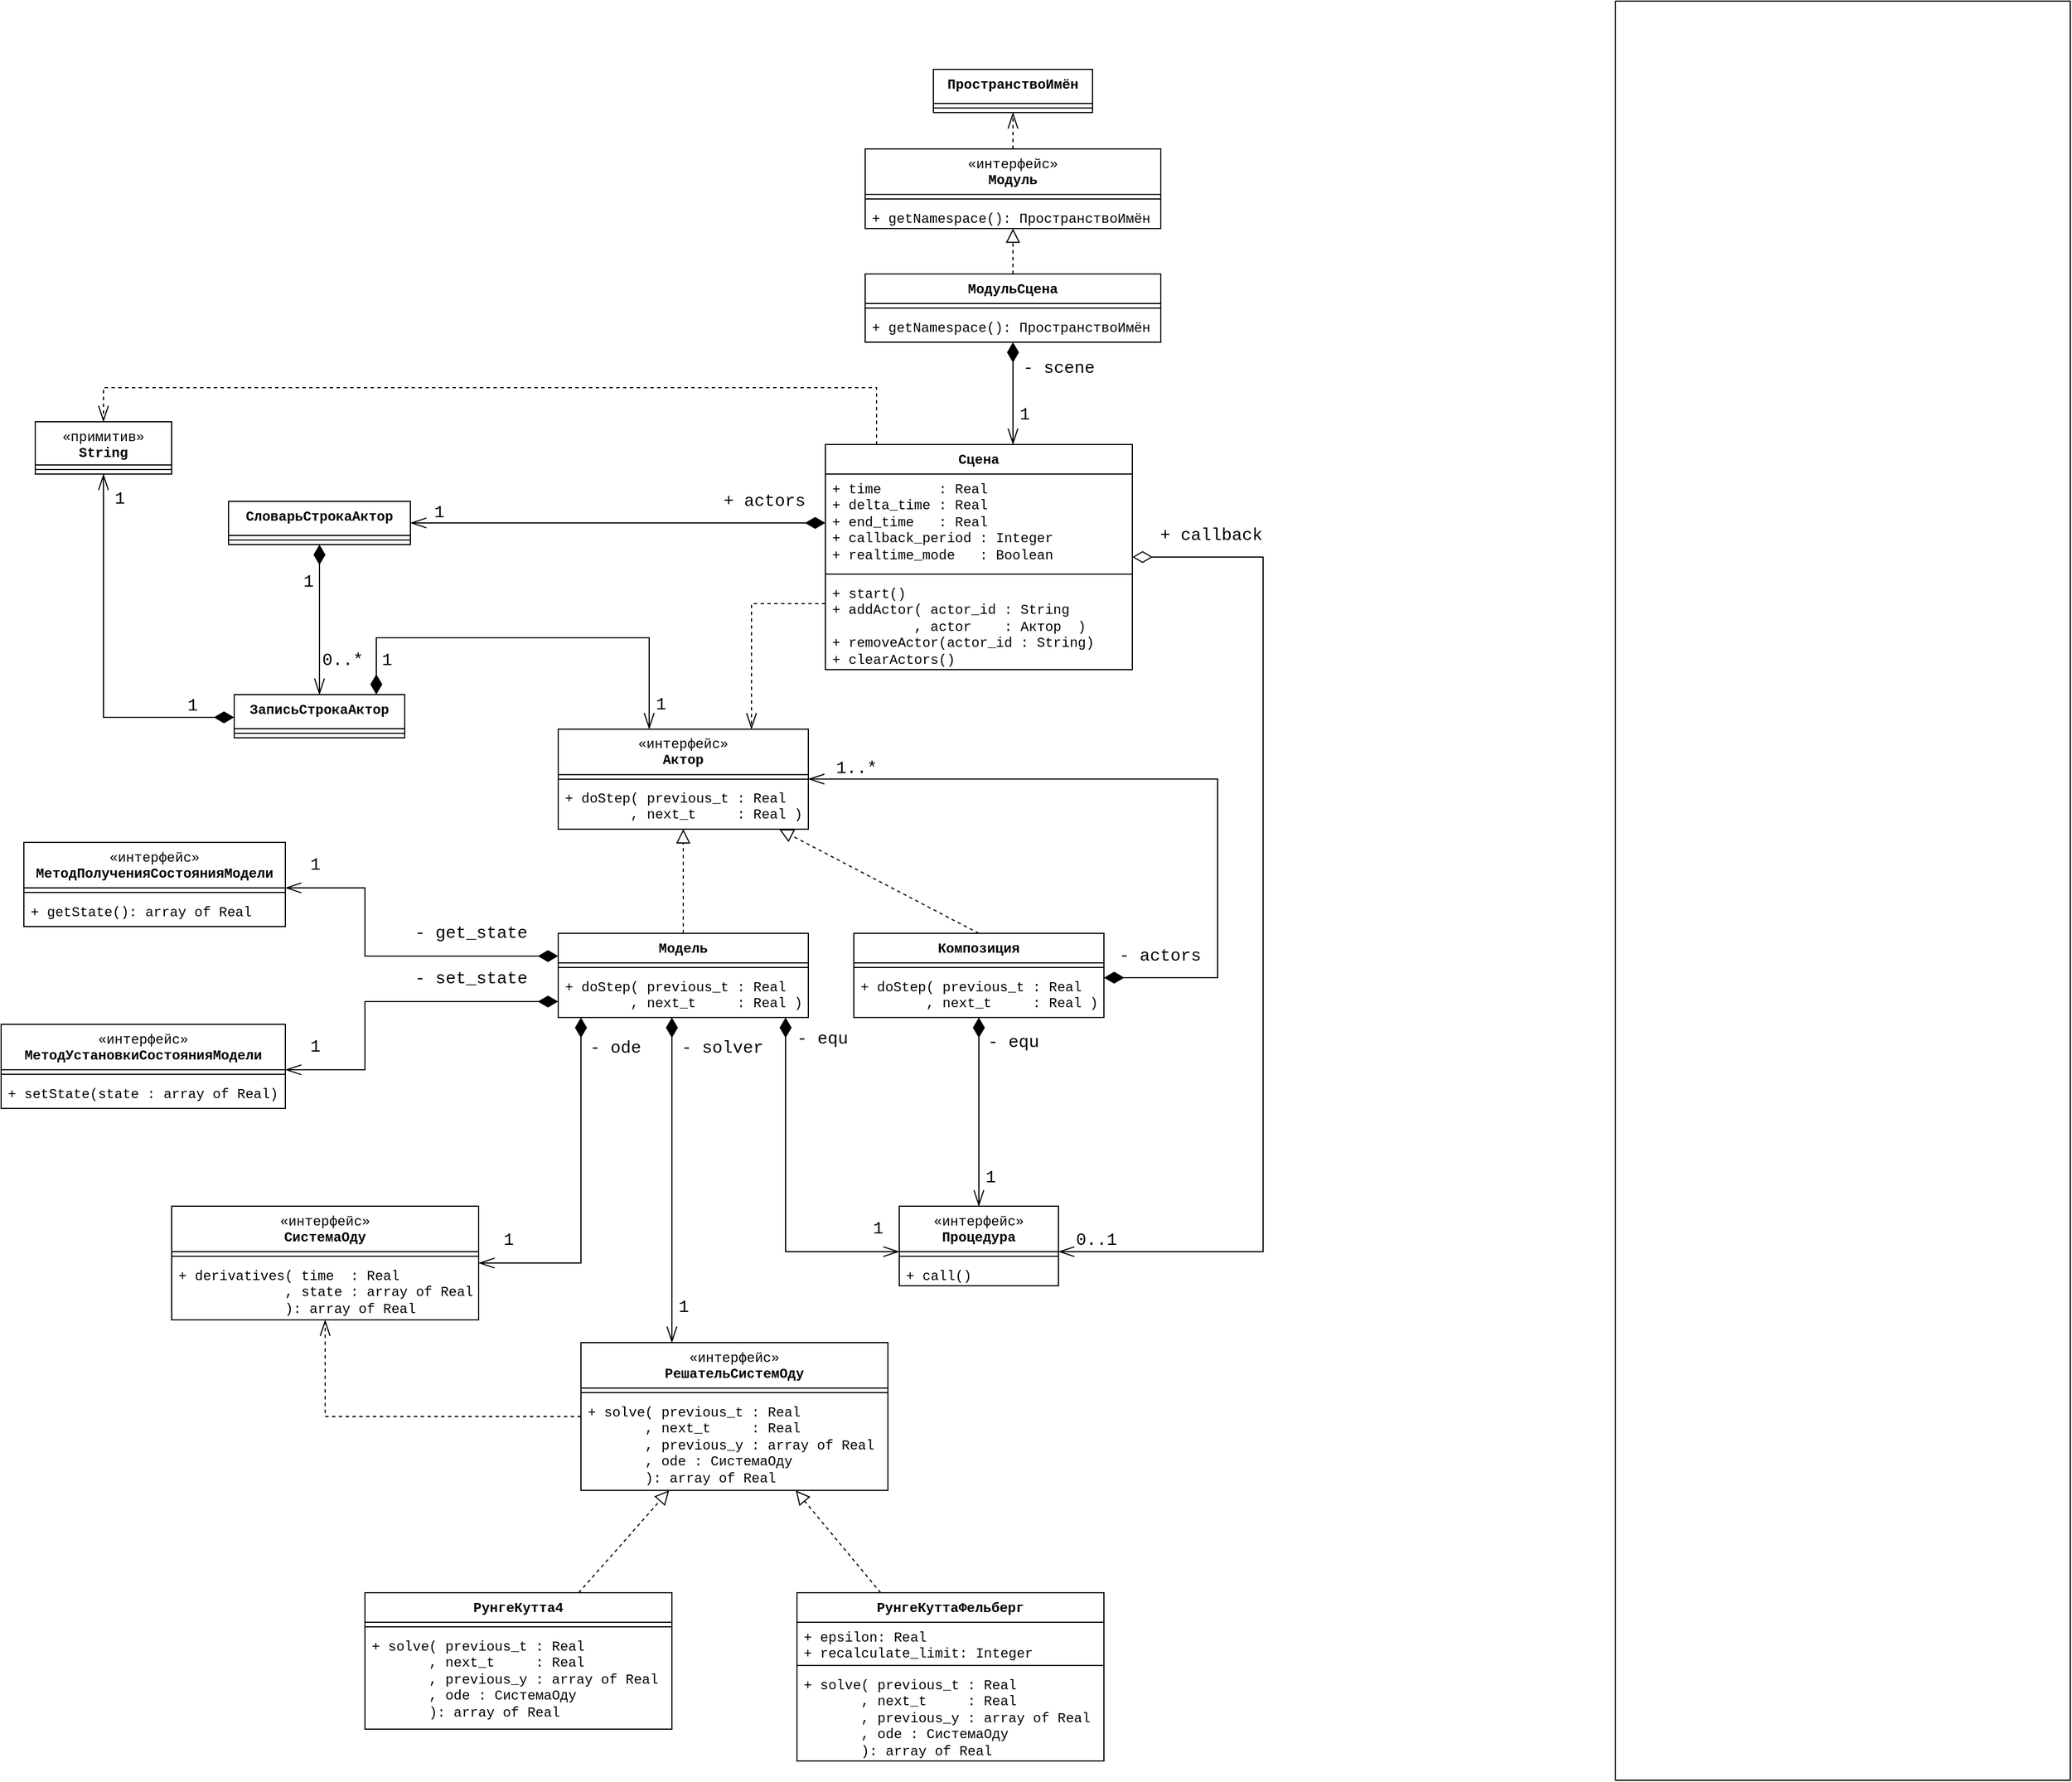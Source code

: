 <mxfile version="21.2.1" type="device" pages="4">
  <diagram id="-d8KJ4QEuPxyiDQyjDw2" name="модуль сцены">
    <mxGraphModel dx="2712" dy="1608" grid="1" gridSize="10" guides="1" tooltips="1" connect="1" arrows="1" fold="1" page="1" pageScale="1" pageWidth="3300" pageHeight="2339" math="0" shadow="0">
      <root>
        <mxCell id="0" />
        <mxCell id="1" parent="0" />
        <mxCell id="HzqRPyfF4sRls6DlDqLv-10" value="Модель" style="swimlane;fontStyle=1;align=center;verticalAlign=top;childLayout=stackLayout;horizontal=1;startSize=26;horizontalStack=0;resizeParent=1;resizeParentMax=0;resizeLast=0;collapsible=1;marginBottom=0;whiteSpace=wrap;html=1;fontFamily=Courier New;" parent="1" vertex="1">
          <mxGeometry x="720" y="1130" width="220" height="74" as="geometry" />
        </mxCell>
        <mxCell id="HzqRPyfF4sRls6DlDqLv-12" value="" style="line;strokeWidth=1;fillColor=none;align=left;verticalAlign=middle;spacingTop=-1;spacingLeft=3;spacingRight=3;rotatable=0;labelPosition=right;points=[];portConstraint=eastwest;strokeColor=inherit;fontFamily=Courier New;" parent="HzqRPyfF4sRls6DlDqLv-10" vertex="1">
          <mxGeometry y="26" width="220" height="8" as="geometry" />
        </mxCell>
        <mxCell id="HzqRPyfF4sRls6DlDqLv-13" value="&lt;font&gt;+ doStep( previous_t : Real&lt;br style=&quot;border-color: var(--border-color);&quot;&gt;&amp;nbsp; &amp;nbsp; &amp;nbsp; &amp;nbsp; , next_t&amp;nbsp; &amp;nbsp; &amp;nbsp;: Real )&lt;/font&gt;" style="text;strokeColor=none;fillColor=none;align=left;verticalAlign=top;spacingLeft=4;spacingRight=4;overflow=hidden;rotatable=0;points=[[0,0.5],[1,0.5]];portConstraint=eastwest;whiteSpace=wrap;html=1;fontFamily=Courier New;" parent="HzqRPyfF4sRls6DlDqLv-10" vertex="1">
          <mxGeometry y="34" width="220" height="40" as="geometry" />
        </mxCell>
        <mxCell id="HzqRPyfF4sRls6DlDqLv-21" value="Композиция" style="swimlane;fontStyle=1;align=center;verticalAlign=top;childLayout=stackLayout;horizontal=1;startSize=26;horizontalStack=0;resizeParent=1;resizeParentMax=0;resizeLast=0;collapsible=1;marginBottom=0;whiteSpace=wrap;html=1;fontFamily=Courier New;" parent="1" vertex="1">
          <mxGeometry x="980" y="1130" width="220" height="74" as="geometry" />
        </mxCell>
        <mxCell id="HzqRPyfF4sRls6DlDqLv-23" value="" style="line;strokeWidth=1;fillColor=none;align=left;verticalAlign=middle;spacingTop=-1;spacingLeft=3;spacingRight=3;rotatable=0;labelPosition=right;points=[];portConstraint=eastwest;strokeColor=inherit;fontFamily=Courier New;" parent="HzqRPyfF4sRls6DlDqLv-21" vertex="1">
          <mxGeometry y="26" width="220" height="8" as="geometry" />
        </mxCell>
        <mxCell id="HzqRPyfF4sRls6DlDqLv-24" value="&lt;font&gt;+ doStep( previous_t : Real&lt;br style=&quot;border-color: var(--border-color);&quot;&gt;&amp;nbsp; &amp;nbsp; &amp;nbsp; &amp;nbsp; , next_t&amp;nbsp; &amp;nbsp; &amp;nbsp;: Real )&lt;/font&gt;" style="text;strokeColor=none;fillColor=none;align=left;verticalAlign=top;spacingLeft=4;spacingRight=4;overflow=hidden;rotatable=0;points=[[0,0.5],[1,0.5]];portConstraint=eastwest;whiteSpace=wrap;html=1;fontFamily=Courier New;" parent="HzqRPyfF4sRls6DlDqLv-21" vertex="1">
          <mxGeometry y="34" width="220" height="40" as="geometry" />
        </mxCell>
        <mxCell id="HzqRPyfF4sRls6DlDqLv-26" value="" style="endArrow=block;html=1;rounded=0;endFill=0;exitX=0.5;exitY=0;exitDx=0;exitDy=0;endSize=10;fontFamily=Courier New;dashed=1;" parent="1" source="HzqRPyfF4sRls6DlDqLv-10" target="HzqRPyfF4sRls6DlDqLv-96" edge="1">
          <mxGeometry width="50" height="50" relative="1" as="geometry">
            <mxPoint x="814" y="1040" as="sourcePoint" />
            <mxPoint x="970.741" y="1035" as="targetPoint" />
          </mxGeometry>
        </mxCell>
        <mxCell id="HzqRPyfF4sRls6DlDqLv-28" value="" style="endArrow=block;html=1;rounded=0;endFill=0;exitX=0.5;exitY=0;exitDx=0;exitDy=0;strokeWidth=1;endSize=10;fontFamily=Courier New;dashed=1;" parent="1" source="HzqRPyfF4sRls6DlDqLv-21" target="HzqRPyfF4sRls6DlDqLv-96" edge="1">
          <mxGeometry width="50" height="50" relative="1" as="geometry">
            <mxPoint x="990" y="1100" as="sourcePoint" />
            <mxPoint x="1083.333" y="1035" as="targetPoint" />
          </mxGeometry>
        </mxCell>
        <mxCell id="HzqRPyfF4sRls6DlDqLv-30" style="edgeStyle=orthogonalEdgeStyle;rounded=0;orthogonalLoop=1;jettySize=auto;html=1;endArrow=diamondThin;endFill=1;endSize=15;startArrow=openThin;startFill=0;startSize=12;fontFamily=Courier New;" parent="1" source="HzqRPyfF4sRls6DlDqLv-96" target="HzqRPyfF4sRls6DlDqLv-21" edge="1">
          <mxGeometry relative="1" as="geometry">
            <mxPoint x="1140" y="980" as="sourcePoint" />
            <mxPoint x="1380" y="1150" as="targetPoint" />
            <Array as="points">
              <mxPoint x="1300" y="994" />
              <mxPoint x="1300" y="1169" />
            </Array>
          </mxGeometry>
        </mxCell>
        <mxCell id="HzqRPyfF4sRls6DlDqLv-31" value="1..*" style="edgeLabel;html=1;align=center;verticalAlign=middle;resizable=0;points=[];fontSize=15;fontFamily=Courier New;labelBackgroundColor=none;" parent="HzqRPyfF4sRls6DlDqLv-30" vertex="1" connectable="0">
          <mxGeometry x="-0.907" y="2" relative="1" as="geometry">
            <mxPoint x="12" y="-8" as="offset" />
          </mxGeometry>
        </mxCell>
        <mxCell id="HzqRPyfF4sRls6DlDqLv-33" value="&lt;font&gt;&lt;span style=&quot;font-size: 15px;&quot;&gt;- actors&lt;/span&gt;&lt;/font&gt;" style="edgeLabel;html=1;align=center;verticalAlign=middle;resizable=0;points=[];fontFamily=Courier New;" parent="HzqRPyfF4sRls6DlDqLv-30" vertex="1" connectable="0">
          <mxGeometry x="0.87" relative="1" as="geometry">
            <mxPoint x="8" y="-19" as="offset" />
          </mxGeometry>
        </mxCell>
        <mxCell id="HzqRPyfF4sRls6DlDqLv-35" style="edgeStyle=orthogonalEdgeStyle;rounded=0;orthogonalLoop=1;jettySize=auto;html=1;endArrow=diamondThin;endFill=1;endSize=15;startArrow=openThin;startFill=0;startSize=12;fontFamily=Courier New;" parent="1" source="HzqRPyfF4sRls6DlDqLv-93" target="HzqRPyfF4sRls6DlDqLv-21" edge="1">
          <mxGeometry relative="1" as="geometry">
            <mxPoint x="1150" y="985" as="sourcePoint" />
            <mxPoint x="1330" y="1179" as="targetPoint" />
            <Array as="points">
              <mxPoint x="1090" y="1390" />
              <mxPoint x="1090" y="1390" />
            </Array>
          </mxGeometry>
        </mxCell>
        <mxCell id="HzqRPyfF4sRls6DlDqLv-36" value="1" style="edgeLabel;html=1;align=center;verticalAlign=middle;resizable=0;points=[];fontSize=15;fontFamily=Courier New;" parent="HzqRPyfF4sRls6DlDqLv-35" vertex="1" connectable="0">
          <mxGeometry x="-0.907" y="2" relative="1" as="geometry">
            <mxPoint x="12" y="-18" as="offset" />
          </mxGeometry>
        </mxCell>
        <mxCell id="HzqRPyfF4sRls6DlDqLv-38" value="&lt;font&gt;&lt;span style=&quot;font-size: 15px;&quot;&gt;- equ&lt;/span&gt;&lt;/font&gt;" style="edgeLabel;html=1;align=center;verticalAlign=middle;resizable=0;points=[];fontFamily=Courier New;" parent="HzqRPyfF4sRls6DlDqLv-35" vertex="1" connectable="0">
          <mxGeometry x="0.87" relative="1" as="geometry">
            <mxPoint x="30" y="11" as="offset" />
          </mxGeometry>
        </mxCell>
        <mxCell id="HzqRPyfF4sRls6DlDqLv-44" value="&lt;span style=&quot;font-weight: normal;&quot;&gt;«интерфейс»&lt;/span&gt;&lt;br style=&quot;border-color: var(--border-color);&quot;&gt;МетодПолученияСостоянияМодели" style="swimlane;fontStyle=1;align=center;verticalAlign=top;childLayout=stackLayout;horizontal=1;startSize=40;horizontalStack=0;resizeParent=1;resizeParentMax=0;resizeLast=0;collapsible=1;marginBottom=0;whiteSpace=wrap;html=1;fontFamily=Courier New;" parent="1" vertex="1">
          <mxGeometry x="250" y="1050" width="230" height="74" as="geometry" />
        </mxCell>
        <mxCell id="HzqRPyfF4sRls6DlDqLv-46" value="" style="line;strokeWidth=1;fillColor=none;align=left;verticalAlign=middle;spacingTop=-1;spacingLeft=3;spacingRight=3;rotatable=0;labelPosition=right;points=[];portConstraint=eastwest;strokeColor=inherit;fontFamily=Courier New;" parent="HzqRPyfF4sRls6DlDqLv-44" vertex="1">
          <mxGeometry y="40" width="230" height="8" as="geometry" />
        </mxCell>
        <mxCell id="HzqRPyfF4sRls6DlDqLv-47" value="+ getState(): array of Real" style="text;strokeColor=none;fillColor=none;align=left;verticalAlign=top;spacingLeft=4;spacingRight=4;overflow=hidden;rotatable=0;points=[[0,0.5],[1,0.5]];portConstraint=eastwest;whiteSpace=wrap;html=1;fontFamily=Courier New;" parent="HzqRPyfF4sRls6DlDqLv-44" vertex="1">
          <mxGeometry y="48" width="230" height="26" as="geometry" />
        </mxCell>
        <mxCell id="HzqRPyfF4sRls6DlDqLv-48" value="&lt;span style=&quot;font-weight: normal;&quot;&gt;«интерфейс»&lt;br style=&quot;border-color: var(--border-color);&quot;&gt;&lt;/span&gt;МетодУстановкиСостоянияМодели" style="swimlane;fontStyle=1;align=center;verticalAlign=top;childLayout=stackLayout;horizontal=1;startSize=40;horizontalStack=0;resizeParent=1;resizeParentMax=0;resizeLast=0;collapsible=1;marginBottom=0;whiteSpace=wrap;html=1;fontFamily=Courier New;" parent="1" vertex="1">
          <mxGeometry x="230" y="1210" width="250" height="74" as="geometry" />
        </mxCell>
        <mxCell id="HzqRPyfF4sRls6DlDqLv-49" value="" style="line;strokeWidth=1;fillColor=none;align=left;verticalAlign=middle;spacingTop=-1;spacingLeft=3;spacingRight=3;rotatable=0;labelPosition=right;points=[];portConstraint=eastwest;strokeColor=inherit;fontFamily=Courier New;" parent="HzqRPyfF4sRls6DlDqLv-48" vertex="1">
          <mxGeometry y="40" width="250" height="8" as="geometry" />
        </mxCell>
        <mxCell id="HzqRPyfF4sRls6DlDqLv-50" value="+ setState(state : array of Real)" style="text;strokeColor=none;fillColor=none;align=left;verticalAlign=top;spacingLeft=4;spacingRight=4;overflow=hidden;rotatable=0;points=[[0,0.5],[1,0.5]];portConstraint=eastwest;whiteSpace=wrap;html=1;fontFamily=Courier New;" parent="HzqRPyfF4sRls6DlDqLv-48" vertex="1">
          <mxGeometry y="48" width="250" height="26" as="geometry" />
        </mxCell>
        <mxCell id="HzqRPyfF4sRls6DlDqLv-52" style="edgeStyle=orthogonalEdgeStyle;rounded=0;orthogonalLoop=1;jettySize=auto;html=1;endArrow=diamondThin;endFill=1;endSize=15;startArrow=openThin;startFill=0;startSize=12;fontFamily=Courier New;" parent="1" source="HzqRPyfF4sRls6DlDqLv-44" target="HzqRPyfF4sRls6DlDqLv-10" edge="1">
          <mxGeometry relative="1" as="geometry">
            <mxPoint x="620" y="1102" as="sourcePoint" />
            <mxPoint x="550" y="940" as="targetPoint" />
            <Array as="points">
              <mxPoint x="550" y="1090" />
              <mxPoint x="550" y="1150" />
            </Array>
          </mxGeometry>
        </mxCell>
        <mxCell id="HzqRPyfF4sRls6DlDqLv-53" value="1" style="edgeLabel;html=1;align=center;verticalAlign=middle;resizable=0;points=[];fontSize=15;fontFamily=Courier New;" parent="HzqRPyfF4sRls6DlDqLv-52" vertex="1" connectable="0">
          <mxGeometry x="-0.907" y="2" relative="1" as="geometry">
            <mxPoint x="12" y="-18" as="offset" />
          </mxGeometry>
        </mxCell>
        <mxCell id="HzqRPyfF4sRls6DlDqLv-54" value="&lt;font&gt;&lt;span style=&quot;font-size: 15px;&quot;&gt;- get_state&lt;/span&gt;&lt;/font&gt;" style="edgeLabel;html=1;align=center;verticalAlign=middle;resizable=0;points=[];fontFamily=Courier New;" parent="HzqRPyfF4sRls6DlDqLv-52" vertex="1" connectable="0">
          <mxGeometry x="0.87" relative="1" as="geometry">
            <mxPoint x="-58" y="-20" as="offset" />
          </mxGeometry>
        </mxCell>
        <mxCell id="HzqRPyfF4sRls6DlDqLv-55" style="edgeStyle=orthogonalEdgeStyle;rounded=0;orthogonalLoop=1;jettySize=auto;html=1;endArrow=diamondThin;endFill=1;endSize=15;startArrow=openThin;startFill=0;startSize=12;fontFamily=Courier New;" parent="1" source="HzqRPyfF4sRls6DlDqLv-48" target="HzqRPyfF4sRls6DlDqLv-10" edge="1">
          <mxGeometry relative="1" as="geometry">
            <mxPoint x="490" y="1137" as="sourcePoint" />
            <mxPoint x="700" y="1190" as="targetPoint" />
            <Array as="points">
              <mxPoint x="550" y="1250" />
              <mxPoint x="550" y="1190" />
            </Array>
          </mxGeometry>
        </mxCell>
        <mxCell id="HzqRPyfF4sRls6DlDqLv-56" value="1" style="edgeLabel;html=1;align=center;verticalAlign=middle;resizable=0;points=[];fontSize=15;fontFamily=Courier New;" parent="HzqRPyfF4sRls6DlDqLv-55" vertex="1" connectable="0">
          <mxGeometry x="-0.907" y="2" relative="1" as="geometry">
            <mxPoint x="12" y="-18" as="offset" />
          </mxGeometry>
        </mxCell>
        <mxCell id="HzqRPyfF4sRls6DlDqLv-57" value="&lt;font&gt;&lt;span style=&quot;font-size: 15px;&quot;&gt;- set_state&lt;/span&gt;&lt;/font&gt;" style="edgeLabel;html=1;align=center;verticalAlign=middle;resizable=0;points=[];fontFamily=Courier New;" parent="HzqRPyfF4sRls6DlDqLv-55" vertex="1" connectable="0">
          <mxGeometry x="0.87" relative="1" as="geometry">
            <mxPoint x="-58" y="-20" as="offset" />
          </mxGeometry>
        </mxCell>
        <mxCell id="HzqRPyfF4sRls6DlDqLv-58" style="edgeStyle=orthogonalEdgeStyle;rounded=0;orthogonalLoop=1;jettySize=auto;html=1;endArrow=diamondThin;endFill=1;endSize=15;startArrow=openThin;startFill=0;startSize=12;fontFamily=Courier New;" parent="1" source="HzqRPyfF4sRls6DlDqLv-93" target="HzqRPyfF4sRls6DlDqLv-10" edge="1">
          <mxGeometry relative="1" as="geometry">
            <mxPoint x="1290" y="1380" as="sourcePoint" />
            <mxPoint x="1220" y="1218" as="targetPoint" />
            <Array as="points">
              <mxPoint x="920" y="1410" />
            </Array>
          </mxGeometry>
        </mxCell>
        <mxCell id="HzqRPyfF4sRls6DlDqLv-59" value="1" style="edgeLabel;html=1;align=center;verticalAlign=middle;resizable=0;points=[];fontSize=15;fontFamily=Courier New;labelBackgroundColor=none;" parent="HzqRPyfF4sRls6DlDqLv-58" vertex="1" connectable="0">
          <mxGeometry x="-0.907" y="2" relative="1" as="geometry">
            <mxPoint x="-5" y="-22" as="offset" />
          </mxGeometry>
        </mxCell>
        <mxCell id="HzqRPyfF4sRls6DlDqLv-60" value="&lt;font&gt;&lt;span style=&quot;font-size: 15px;&quot;&gt;- equ&lt;/span&gt;&lt;/font&gt;" style="edgeLabel;html=1;align=center;verticalAlign=middle;resizable=0;points=[];fontFamily=Courier New;" parent="HzqRPyfF4sRls6DlDqLv-58" vertex="1" connectable="0">
          <mxGeometry x="0.87" relative="1" as="geometry">
            <mxPoint x="32" y="-1" as="offset" />
          </mxGeometry>
        </mxCell>
        <mxCell id="HzqRPyfF4sRls6DlDqLv-61" value="&lt;span style=&quot;font-weight: normal;&quot;&gt;«интерфейс»&lt;br style=&quot;border-color: var(--border-color);&quot;&gt;&lt;/span&gt;СистемаОду" style="swimlane;fontStyle=1;align=center;verticalAlign=top;childLayout=stackLayout;horizontal=1;startSize=40;horizontalStack=0;resizeParent=1;resizeParentMax=0;resizeLast=0;collapsible=1;marginBottom=0;whiteSpace=wrap;html=1;fontFamily=Courier New;" parent="1" vertex="1">
          <mxGeometry x="380" y="1370" width="270" height="100" as="geometry" />
        </mxCell>
        <mxCell id="HzqRPyfF4sRls6DlDqLv-62" value="" style="line;strokeWidth=1;fillColor=none;align=left;verticalAlign=middle;spacingTop=-1;spacingLeft=3;spacingRight=3;rotatable=0;labelPosition=right;points=[];portConstraint=eastwest;strokeColor=inherit;fontFamily=Courier New;" parent="HzqRPyfF4sRls6DlDqLv-61" vertex="1">
          <mxGeometry y="40" width="270" height="8" as="geometry" />
        </mxCell>
        <mxCell id="HzqRPyfF4sRls6DlDqLv-63" value="+ derivatives( time&amp;nbsp; : Real&lt;br style=&quot;border-color: var(--border-color);&quot;&gt;&amp;nbsp; &amp;nbsp; &amp;nbsp; &amp;nbsp; &amp;nbsp; &amp;nbsp; &amp;nbsp;, state : array of Real&lt;br style=&quot;border-color: var(--border-color);&quot;&gt;&amp;nbsp; &amp;nbsp; &amp;nbsp; &amp;nbsp; &amp;nbsp; &amp;nbsp; &amp;nbsp;): array of Real" style="text;strokeColor=none;fillColor=none;align=left;verticalAlign=top;spacingLeft=4;spacingRight=4;overflow=hidden;rotatable=0;points=[[0,0.5],[1,0.5]];portConstraint=eastwest;whiteSpace=wrap;html=1;fontFamily=Courier New;" parent="HzqRPyfF4sRls6DlDqLv-61" vertex="1">
          <mxGeometry y="48" width="270" height="52" as="geometry" />
        </mxCell>
        <mxCell id="HzqRPyfF4sRls6DlDqLv-64" value="&lt;span style=&quot;font-weight: normal;&quot;&gt;«интерфейс»&lt;br style=&quot;border-color: var(--border-color);&quot;&gt;&lt;/span&gt;РешательСистемОду" style="swimlane;fontStyle=1;align=center;verticalAlign=top;childLayout=stackLayout;horizontal=1;startSize=40;horizontalStack=0;resizeParent=1;resizeParentMax=0;resizeLast=0;collapsible=1;marginBottom=0;whiteSpace=wrap;html=1;fontFamily=Courier New;" parent="1" vertex="1">
          <mxGeometry x="740" y="1490" width="270" height="130" as="geometry" />
        </mxCell>
        <mxCell id="HzqRPyfF4sRls6DlDqLv-65" value="" style="line;strokeWidth=1;fillColor=none;align=left;verticalAlign=middle;spacingTop=-1;spacingLeft=3;spacingRight=3;rotatable=0;labelPosition=right;points=[];portConstraint=eastwest;strokeColor=inherit;fontFamily=Courier New;" parent="HzqRPyfF4sRls6DlDqLv-64" vertex="1">
          <mxGeometry y="40" width="270" height="8" as="geometry" />
        </mxCell>
        <mxCell id="HzqRPyfF4sRls6DlDqLv-66" value="+ solve( previous_t : Real&lt;br style=&quot;border-color: var(--border-color);&quot;&gt;&amp;nbsp; &amp;nbsp; &amp;nbsp; &amp;nbsp;, next_t&amp;nbsp; &amp;nbsp; &amp;nbsp;: Real&lt;br style=&quot;border-color: var(--border-color);&quot;&gt;&amp;nbsp; &amp;nbsp; &amp;nbsp; &amp;nbsp;, previous_y : array of Real&lt;br style=&quot;border-color: var(--border-color);&quot;&gt;&amp;nbsp; &amp;nbsp; &amp;nbsp; &amp;nbsp;, ode : СистемаОду&lt;br style=&quot;border-color: var(--border-color);&quot;&gt;&amp;nbsp; &amp;nbsp; &amp;nbsp; &amp;nbsp;): array of Real" style="text;strokeColor=none;fillColor=none;align=left;verticalAlign=top;spacingLeft=4;spacingRight=4;overflow=hidden;rotatable=0;points=[[0,0.5],[1,0.5]];portConstraint=eastwest;whiteSpace=wrap;html=1;fontFamily=Courier New;" parent="HzqRPyfF4sRls6DlDqLv-64" vertex="1">
          <mxGeometry y="48" width="270" height="82" as="geometry" />
        </mxCell>
        <mxCell id="HzqRPyfF4sRls6DlDqLv-67" style="edgeStyle=orthogonalEdgeStyle;rounded=0;orthogonalLoop=1;jettySize=auto;html=1;endArrow=diamondThin;endFill=1;endSize=15;startArrow=openThin;startFill=0;startSize=12;fontFamily=Courier New;" parent="1" source="HzqRPyfF4sRls6DlDqLv-61" target="HzqRPyfF4sRls6DlDqLv-10" edge="1">
          <mxGeometry relative="1" as="geometry">
            <mxPoint x="620" y="1400" as="sourcePoint" />
            <mxPoint x="810" y="1370" as="targetPoint" />
            <Array as="points">
              <mxPoint x="740" y="1420" />
            </Array>
          </mxGeometry>
        </mxCell>
        <mxCell id="HzqRPyfF4sRls6DlDqLv-68" value="1" style="edgeLabel;html=1;align=center;verticalAlign=middle;resizable=0;points=[];fontSize=15;fontFamily=Courier New;" parent="HzqRPyfF4sRls6DlDqLv-67" vertex="1" connectable="0">
          <mxGeometry x="-0.907" y="2" relative="1" as="geometry">
            <mxPoint x="12" y="-18" as="offset" />
          </mxGeometry>
        </mxCell>
        <mxCell id="HzqRPyfF4sRls6DlDqLv-69" value="&lt;font&gt;&lt;span style=&quot;font-size: 15px;&quot;&gt;- ode&lt;/span&gt;&lt;/font&gt;" style="edgeLabel;html=1;align=center;verticalAlign=middle;resizable=0;points=[];fontFamily=Courier New;" parent="HzqRPyfF4sRls6DlDqLv-67" vertex="1" connectable="0">
          <mxGeometry x="0.87" relative="1" as="geometry">
            <mxPoint x="30" y="7" as="offset" />
          </mxGeometry>
        </mxCell>
        <mxCell id="HzqRPyfF4sRls6DlDqLv-70" style="edgeStyle=orthogonalEdgeStyle;rounded=0;orthogonalLoop=1;jettySize=auto;html=1;endArrow=diamondThin;endFill=1;endSize=15;startArrow=openThin;startFill=0;startSize=12;fontFamily=Courier New;" parent="1" source="HzqRPyfF4sRls6DlDqLv-64" target="HzqRPyfF4sRls6DlDqLv-10" edge="1">
          <mxGeometry relative="1" as="geometry">
            <mxPoint x="660" y="1420" as="sourcePoint" />
            <mxPoint x="780" y="1298" as="targetPoint" />
            <Array as="points">
              <mxPoint x="820" y="1360" />
              <mxPoint x="820" y="1360" />
            </Array>
          </mxGeometry>
        </mxCell>
        <mxCell id="HzqRPyfF4sRls6DlDqLv-71" value="1" style="edgeLabel;html=1;align=center;verticalAlign=middle;resizable=0;points=[];fontSize=15;fontFamily=Courier New;" parent="HzqRPyfF4sRls6DlDqLv-70" vertex="1" connectable="0">
          <mxGeometry x="-0.907" y="2" relative="1" as="geometry">
            <mxPoint x="12" y="-18" as="offset" />
          </mxGeometry>
        </mxCell>
        <mxCell id="HzqRPyfF4sRls6DlDqLv-72" value="&lt;font&gt;&lt;span style=&quot;font-size: 15px;&quot;&gt;- solver&lt;/span&gt;&lt;/font&gt;" style="edgeLabel;html=1;align=center;verticalAlign=middle;resizable=0;points=[];fontFamily=Courier New;" parent="HzqRPyfF4sRls6DlDqLv-70" vertex="1" connectable="0">
          <mxGeometry x="0.87" relative="1" as="geometry">
            <mxPoint x="44" y="8" as="offset" />
          </mxGeometry>
        </mxCell>
        <mxCell id="HzqRPyfF4sRls6DlDqLv-73" value="" style="endArrow=openThin;html=1;rounded=0;dashed=1;endFill=0;endSize=12;edgeStyle=orthogonalEdgeStyle;fontFamily=Courier New;" parent="1" source="HzqRPyfF4sRls6DlDqLv-64" target="HzqRPyfF4sRls6DlDqLv-61" edge="1">
          <mxGeometry width="50" height="50" relative="1" as="geometry">
            <mxPoint x="520" y="1640" as="sourcePoint" />
            <mxPoint x="570" y="1590" as="targetPoint" />
          </mxGeometry>
        </mxCell>
        <mxCell id="HzqRPyfF4sRls6DlDqLv-83" value="РунгеКутта4" style="swimlane;fontStyle=1;align=center;verticalAlign=top;childLayout=stackLayout;horizontal=1;startSize=26;horizontalStack=0;resizeParent=1;resizeParentMax=0;resizeLast=0;collapsible=1;marginBottom=0;whiteSpace=wrap;html=1;fontFamily=Courier New;" parent="1" vertex="1">
          <mxGeometry x="550" y="1710" width="270" height="120" as="geometry" />
        </mxCell>
        <mxCell id="HzqRPyfF4sRls6DlDqLv-84" value="" style="line;strokeWidth=1;fillColor=none;align=left;verticalAlign=middle;spacingTop=-1;spacingLeft=3;spacingRight=3;rotatable=0;labelPosition=right;points=[];portConstraint=eastwest;strokeColor=inherit;fontFamily=Courier New;" parent="HzqRPyfF4sRls6DlDqLv-83" vertex="1">
          <mxGeometry y="26" width="270" height="8" as="geometry" />
        </mxCell>
        <mxCell id="HzqRPyfF4sRls6DlDqLv-85" value="+ solve( previous_t : Real&lt;br style=&quot;border-color: var(--border-color);&quot;&gt;&amp;nbsp; &amp;nbsp; &amp;nbsp; &amp;nbsp;, next_t&amp;nbsp; &amp;nbsp; &amp;nbsp;: Real&lt;br style=&quot;border-color: var(--border-color);&quot;&gt;&amp;nbsp; &amp;nbsp; &amp;nbsp; &amp;nbsp;, previous_y : array of Real&lt;br style=&quot;border-color: var(--border-color);&quot;&gt;&amp;nbsp; &amp;nbsp; &amp;nbsp; &amp;nbsp;, ode : СистемаОду&lt;br style=&quot;border-color: var(--border-color);&quot;&gt;&amp;nbsp; &amp;nbsp; &amp;nbsp; &amp;nbsp;): array of Real" style="text;strokeColor=none;fillColor=none;align=left;verticalAlign=top;spacingLeft=4;spacingRight=4;overflow=hidden;rotatable=0;points=[[0,0.5],[1,0.5]];portConstraint=eastwest;whiteSpace=wrap;html=1;fontFamily=Courier New;" parent="HzqRPyfF4sRls6DlDqLv-83" vertex="1">
          <mxGeometry y="34" width="270" height="86" as="geometry" />
        </mxCell>
        <mxCell id="HzqRPyfF4sRls6DlDqLv-86" value="РунгеКуттаФельберг" style="swimlane;fontStyle=1;align=center;verticalAlign=top;childLayout=stackLayout;horizontal=1;startSize=26;horizontalStack=0;resizeParent=1;resizeParentMax=0;resizeLast=0;collapsible=1;marginBottom=0;whiteSpace=wrap;html=1;fontFamily=Courier New;" parent="1" vertex="1">
          <mxGeometry x="930" y="1710" width="270" height="148" as="geometry" />
        </mxCell>
        <mxCell id="HzqRPyfF4sRls6DlDqLv-87" value="+ epsilon: Real&lt;br&gt;+ recalculate_limit: Integer" style="text;strokeColor=none;fillColor=none;align=left;verticalAlign=top;spacingLeft=4;spacingRight=4;overflow=hidden;rotatable=0;points=[[0,0.5],[1,0.5]];portConstraint=eastwest;whiteSpace=wrap;html=1;fontFamily=Courier New;" parent="HzqRPyfF4sRls6DlDqLv-86" vertex="1">
          <mxGeometry y="26" width="270" height="34" as="geometry" />
        </mxCell>
        <mxCell id="HzqRPyfF4sRls6DlDqLv-88" value="" style="line;strokeWidth=1;fillColor=none;align=left;verticalAlign=middle;spacingTop=-1;spacingLeft=3;spacingRight=3;rotatable=0;labelPosition=right;points=[];portConstraint=eastwest;strokeColor=inherit;fontFamily=Courier New;" parent="HzqRPyfF4sRls6DlDqLv-86" vertex="1">
          <mxGeometry y="60" width="270" height="8" as="geometry" />
        </mxCell>
        <mxCell id="HzqRPyfF4sRls6DlDqLv-89" value="+ solve( previous_t : Real&lt;br style=&quot;border-color: var(--border-color);&quot;&gt;&amp;nbsp; &amp;nbsp; &amp;nbsp; &amp;nbsp;, next_t&amp;nbsp; &amp;nbsp; &amp;nbsp;: Real&lt;br style=&quot;border-color: var(--border-color);&quot;&gt;&amp;nbsp; &amp;nbsp; &amp;nbsp; &amp;nbsp;, previous_y : array of Real&lt;br style=&quot;border-color: var(--border-color);&quot;&gt;&amp;nbsp; &amp;nbsp; &amp;nbsp; &amp;nbsp;, ode : СистемаОду&lt;br style=&quot;border-color: var(--border-color);&quot;&gt;&amp;nbsp; &amp;nbsp; &amp;nbsp; &amp;nbsp;): array of Real" style="text;strokeColor=none;fillColor=none;align=left;verticalAlign=top;spacingLeft=4;spacingRight=4;overflow=hidden;rotatable=0;points=[[0,0.5],[1,0.5]];portConstraint=eastwest;whiteSpace=wrap;html=1;fontFamily=Courier New;" parent="HzqRPyfF4sRls6DlDqLv-86" vertex="1">
          <mxGeometry y="68" width="270" height="80" as="geometry" />
        </mxCell>
        <mxCell id="HzqRPyfF4sRls6DlDqLv-91" value="" style="endArrow=block;html=1;rounded=0;endFill=0;endSize=10;fontFamily=Courier New;dashed=1;" parent="1" source="HzqRPyfF4sRls6DlDqLv-83" target="HzqRPyfF4sRls6DlDqLv-64" edge="1">
          <mxGeometry width="50" height="50" relative="1" as="geometry">
            <mxPoint x="560" y="1665" as="sourcePoint" />
            <mxPoint x="701" y="1570" as="targetPoint" />
          </mxGeometry>
        </mxCell>
        <mxCell id="HzqRPyfF4sRls6DlDqLv-92" value="" style="endArrow=block;html=1;rounded=0;endFill=0;endSize=10;fontFamily=Courier New;dashed=1;" parent="1" source="HzqRPyfF4sRls6DlDqLv-86" target="HzqRPyfF4sRls6DlDqLv-64" edge="1">
          <mxGeometry width="50" height="50" relative="1" as="geometry">
            <mxPoint x="748" y="1720" as="sourcePoint" />
            <mxPoint x="828" y="1630" as="targetPoint" />
          </mxGeometry>
        </mxCell>
        <mxCell id="HzqRPyfF4sRls6DlDqLv-93" value="&lt;span style=&quot;font-weight: normal;&quot;&gt;«интерфейс»&lt;br style=&quot;border-color: var(--border-color);&quot;&gt;&lt;/span&gt;Процедура" style="swimlane;fontStyle=1;align=center;verticalAlign=top;childLayout=stackLayout;horizontal=1;startSize=40;horizontalStack=0;resizeParent=1;resizeParentMax=0;resizeLast=0;collapsible=1;marginBottom=0;whiteSpace=wrap;html=1;fontFamily=Courier New;" parent="1" vertex="1">
          <mxGeometry x="1020" y="1370" width="140" height="70" as="geometry" />
        </mxCell>
        <mxCell id="HzqRPyfF4sRls6DlDqLv-94" value="" style="line;strokeWidth=1;fillColor=none;align=left;verticalAlign=middle;spacingTop=-1;spacingLeft=3;spacingRight=3;rotatable=0;labelPosition=right;points=[];portConstraint=eastwest;strokeColor=inherit;fontFamily=Courier New;" parent="HzqRPyfF4sRls6DlDqLv-93" vertex="1">
          <mxGeometry y="40" width="140" height="8" as="geometry" />
        </mxCell>
        <mxCell id="HzqRPyfF4sRls6DlDqLv-95" value="+ call()" style="text;strokeColor=none;fillColor=none;align=left;verticalAlign=top;spacingLeft=4;spacingRight=4;overflow=hidden;rotatable=0;points=[[0,0.5],[1,0.5]];portConstraint=eastwest;whiteSpace=wrap;html=1;fontFamily=Courier New;" parent="HzqRPyfF4sRls6DlDqLv-93" vertex="1">
          <mxGeometry y="48" width="140" height="22" as="geometry" />
        </mxCell>
        <mxCell id="HzqRPyfF4sRls6DlDqLv-96" value="&lt;span style=&quot;font-weight: normal;&quot;&gt;«интерфейс»&lt;br style=&quot;border-color: var(--border-color);&quot;&gt;&lt;/span&gt;Актор" style="swimlane;fontStyle=1;align=center;verticalAlign=top;childLayout=stackLayout;horizontal=1;startSize=40;horizontalStack=0;resizeParent=1;resizeParentMax=0;resizeLast=0;collapsible=1;marginBottom=0;whiteSpace=wrap;html=1;fontFamily=Courier New;" parent="1" vertex="1">
          <mxGeometry x="720" y="950.33" width="220" height="88" as="geometry" />
        </mxCell>
        <mxCell id="HzqRPyfF4sRls6DlDqLv-97" value="" style="line;strokeWidth=1;fillColor=none;align=left;verticalAlign=middle;spacingTop=-1;spacingLeft=3;spacingRight=3;rotatable=0;labelPosition=right;points=[];portConstraint=eastwest;strokeColor=inherit;fontFamily=Courier New;" parent="HzqRPyfF4sRls6DlDqLv-96" vertex="1">
          <mxGeometry y="40" width="220" height="8" as="geometry" />
        </mxCell>
        <mxCell id="HzqRPyfF4sRls6DlDqLv-98" value="+ doStep( previous_t : Real&lt;br style=&quot;border-color: var(--border-color);&quot;&gt;&amp;nbsp; &amp;nbsp; &amp;nbsp; &amp;nbsp; , next_t&amp;nbsp; &amp;nbsp; &amp;nbsp;: Real )" style="text;strokeColor=none;fillColor=none;align=left;verticalAlign=top;spacingLeft=4;spacingRight=4;overflow=hidden;rotatable=0;points=[[0,0.5],[1,0.5]];portConstraint=eastwest;whiteSpace=wrap;html=1;fontFamily=Courier New;" parent="HzqRPyfF4sRls6DlDqLv-96" vertex="1">
          <mxGeometry y="48" width="220" height="40" as="geometry" />
        </mxCell>
        <mxCell id="HzqRPyfF4sRls6DlDqLv-102" value="Сцена" style="swimlane;fontStyle=1;align=center;verticalAlign=top;childLayout=stackLayout;horizontal=1;startSize=26;horizontalStack=0;resizeParent=1;resizeParentMax=0;resizeLast=0;collapsible=1;marginBottom=0;whiteSpace=wrap;html=1;fontFamily=Courier New;" parent="1" vertex="1">
          <mxGeometry x="955.0" y="700" width="270" height="198" as="geometry" />
        </mxCell>
        <mxCell id="HzqRPyfF4sRls6DlDqLv-103" value="+ time&amp;nbsp; &amp;nbsp; &amp;nbsp; &amp;nbsp;: Real&lt;br&gt;+ delta_time : Real&lt;br&gt;+ end_time&amp;nbsp; &amp;nbsp;: Real&lt;br&gt;+ callback_period : Integer&lt;br&gt;+ realtime_mode&amp;nbsp; &amp;nbsp;: Boolean" style="text;strokeColor=none;fillColor=none;align=left;verticalAlign=top;spacingLeft=4;spacingRight=4;overflow=hidden;rotatable=0;points=[[0,0.5],[1,0.5]];portConstraint=eastwest;whiteSpace=wrap;html=1;fontFamily=Courier New;" parent="HzqRPyfF4sRls6DlDqLv-102" vertex="1">
          <mxGeometry y="26" width="270" height="84" as="geometry" />
        </mxCell>
        <mxCell id="HzqRPyfF4sRls6DlDqLv-104" value="" style="line;strokeWidth=1;fillColor=none;align=left;verticalAlign=middle;spacingTop=-1;spacingLeft=3;spacingRight=3;rotatable=0;labelPosition=right;points=[];portConstraint=eastwest;strokeColor=inherit;fontFamily=Courier New;" parent="HzqRPyfF4sRls6DlDqLv-102" vertex="1">
          <mxGeometry y="110" width="270" height="8" as="geometry" />
        </mxCell>
        <mxCell id="HzqRPyfF4sRls6DlDqLv-105" value="+ start()&lt;br&gt;+ addActor( actor_id : String&lt;br&gt;&amp;nbsp; &amp;nbsp; &amp;nbsp; &amp;nbsp; &amp;nbsp; , actor&amp;nbsp; &amp;nbsp; : Актор&amp;nbsp; )&lt;br&gt;+ removeActor(actor_id : String)&lt;br&gt;+ clearActors()" style="text;strokeColor=none;fillColor=none;align=left;verticalAlign=top;spacingLeft=4;spacingRight=4;overflow=hidden;rotatable=0;points=[[0,0.5],[1,0.5]];portConstraint=eastwest;whiteSpace=wrap;html=1;fontFamily=Courier New;" parent="HzqRPyfF4sRls6DlDqLv-102" vertex="1">
          <mxGeometry y="118" width="270" height="80" as="geometry" />
        </mxCell>
        <mxCell id="HzqRPyfF4sRls6DlDqLv-107" value="СловарьСтрокаАктор" style="swimlane;fontStyle=1;align=center;verticalAlign=top;childLayout=stackLayout;horizontal=1;startSize=30;horizontalStack=0;resizeParent=1;resizeParentMax=0;resizeLast=0;collapsible=1;marginBottom=0;whiteSpace=wrap;html=1;fontFamily=Courier New;" parent="1" vertex="1">
          <mxGeometry x="430" y="750" width="160" height="38" as="geometry" />
        </mxCell>
        <mxCell id="HzqRPyfF4sRls6DlDqLv-108" value="" style="line;strokeWidth=1;fillColor=none;align=left;verticalAlign=middle;spacingTop=-1;spacingLeft=3;spacingRight=3;rotatable=0;labelPosition=right;points=[];portConstraint=eastwest;strokeColor=inherit;fontFamily=Courier New;" parent="HzqRPyfF4sRls6DlDqLv-107" vertex="1">
          <mxGeometry y="30" width="160" height="8" as="geometry" />
        </mxCell>
        <mxCell id="HzqRPyfF4sRls6DlDqLv-113" style="edgeStyle=orthogonalEdgeStyle;rounded=0;orthogonalLoop=1;jettySize=auto;html=1;endArrow=diamondThin;endFill=1;endSize=15;startArrow=openThin;startFill=0;startSize=12;fontFamily=Courier New;" parent="1" source="HzqRPyfF4sRls6DlDqLv-145" target="HzqRPyfF4sRls6DlDqLv-107" edge="1">
          <mxGeometry relative="1" as="geometry">
            <mxPoint x="510.0" y="920" as="sourcePoint" />
            <mxPoint x="240" y="1080" as="targetPoint" />
            <Array as="points" />
          </mxGeometry>
        </mxCell>
        <mxCell id="HzqRPyfF4sRls6DlDqLv-114" value="0..*" style="edgeLabel;html=1;align=center;verticalAlign=middle;resizable=0;points=[];fontSize=15;fontFamily=Courier New;labelBackgroundColor=none;" parent="HzqRPyfF4sRls6DlDqLv-113" vertex="1" connectable="0">
          <mxGeometry x="-0.907" y="2" relative="1" as="geometry">
            <mxPoint x="22" y="-24" as="offset" />
          </mxGeometry>
        </mxCell>
        <mxCell id="HzqRPyfF4sRls6DlDqLv-122" value="&lt;font style=&quot;font-size: 15px;&quot;&gt;1&lt;/font&gt;" style="edgeLabel;html=1;align=center;verticalAlign=middle;resizable=0;points=[];fontSize=15;fontFamily=Courier New;" parent="HzqRPyfF4sRls6DlDqLv-113" vertex="1" connectable="0">
          <mxGeometry x="0.526" y="-4" relative="1" as="geometry">
            <mxPoint x="-14" y="1" as="offset" />
          </mxGeometry>
        </mxCell>
        <mxCell id="HzqRPyfF4sRls6DlDqLv-119" style="edgeStyle=orthogonalEdgeStyle;rounded=0;orthogonalLoop=1;jettySize=auto;html=1;endArrow=diamondThin;endFill=1;endSize=15;startArrow=openThin;startFill=0;startSize=12;fontFamily=Courier New;" parent="1" source="HzqRPyfF4sRls6DlDqLv-96" target="HzqRPyfF4sRls6DlDqLv-145" edge="1">
          <mxGeometry relative="1" as="geometry">
            <mxPoint x="490" y="900" as="sourcePoint" />
            <mxPoint x="890.0" y="830.0" as="targetPoint" />
            <Array as="points">
              <mxPoint x="800" y="870" />
              <mxPoint x="560" y="870" />
            </Array>
          </mxGeometry>
        </mxCell>
        <mxCell id="HzqRPyfF4sRls6DlDqLv-120" value="1" style="edgeLabel;html=1;align=center;verticalAlign=middle;resizable=0;points=[];fontSize=15;fontFamily=Courier New;" parent="HzqRPyfF4sRls6DlDqLv-119" vertex="1" connectable="0">
          <mxGeometry x="-0.907" y="2" relative="1" as="geometry">
            <mxPoint x="12" y="-5" as="offset" />
          </mxGeometry>
        </mxCell>
        <mxCell id="HzqRPyfF4sRls6DlDqLv-126" value="&lt;font style=&quot;font-size: 15px;&quot;&gt;1&lt;/font&gt;" style="edgeLabel;html=1;align=center;verticalAlign=middle;resizable=0;points=[];fontFamily=Courier New;labelBackgroundColor=none;" parent="HzqRPyfF4sRls6DlDqLv-119" vertex="1" connectable="0">
          <mxGeometry x="0.806" y="-1" relative="1" as="geometry">
            <mxPoint x="10" y="6" as="offset" />
          </mxGeometry>
        </mxCell>
        <mxCell id="HzqRPyfF4sRls6DlDqLv-123" style="edgeStyle=orthogonalEdgeStyle;rounded=0;orthogonalLoop=1;jettySize=auto;html=1;endArrow=diamondThin;endFill=1;endSize=15;startArrow=openThin;startFill=0;startSize=12;fontFamily=Courier New;" parent="1" source="HzqRPyfF4sRls6DlDqLv-143" target="HzqRPyfF4sRls6DlDqLv-145" edge="1">
          <mxGeometry relative="1" as="geometry">
            <mxPoint x="360.0" y="720" as="sourcePoint" />
            <mxPoint x="440.0" y="940.0" as="targetPoint" />
            <Array as="points">
              <mxPoint x="320" y="940" />
            </Array>
          </mxGeometry>
        </mxCell>
        <mxCell id="HzqRPyfF4sRls6DlDqLv-124" value="1" style="edgeLabel;html=1;align=center;verticalAlign=middle;resizable=0;points=[];fontSize=15;fontFamily=Courier New;" parent="HzqRPyfF4sRls6DlDqLv-123" vertex="1" connectable="0">
          <mxGeometry x="-0.907" y="2" relative="1" as="geometry">
            <mxPoint x="12" y="6" as="offset" />
          </mxGeometry>
        </mxCell>
        <mxCell id="HzqRPyfF4sRls6DlDqLv-125" value="&lt;font style=&quot;font-size: 15px;&quot;&gt;1&lt;/font&gt;" style="edgeLabel;html=1;align=center;verticalAlign=middle;resizable=0;points=[];fontSize=15;fontFamily=Courier New;labelBackgroundColor=none;" parent="HzqRPyfF4sRls6DlDqLv-123" vertex="1" connectable="0">
          <mxGeometry x="0.526" y="-4" relative="1" as="geometry">
            <mxPoint x="41" y="-14" as="offset" />
          </mxGeometry>
        </mxCell>
        <mxCell id="HzqRPyfF4sRls6DlDqLv-133" style="edgeStyle=orthogonalEdgeStyle;rounded=0;orthogonalLoop=1;jettySize=auto;html=1;endArrow=diamondThin;endFill=0;endSize=15;startArrow=openThin;startFill=0;startSize=12;fontFamily=Courier New;" parent="1" source="HzqRPyfF4sRls6DlDqLv-93" target="HzqRPyfF4sRls6DlDqLv-102" edge="1">
          <mxGeometry relative="1" as="geometry">
            <mxPoint x="1400" y="1350" as="sourcePoint" />
            <mxPoint x="1400" y="1184" as="targetPoint" />
            <Array as="points">
              <mxPoint x="1340" y="1410" />
              <mxPoint x="1340" y="799" />
            </Array>
          </mxGeometry>
        </mxCell>
        <mxCell id="HzqRPyfF4sRls6DlDqLv-134" value="0..1" style="edgeLabel;html=1;align=center;verticalAlign=middle;resizable=0;points=[];fontSize=15;fontFamily=Courier New;labelBackgroundColor=none;" parent="HzqRPyfF4sRls6DlDqLv-133" vertex="1" connectable="0">
          <mxGeometry x="-0.907" y="2" relative="1" as="geometry">
            <mxPoint x="-9" y="-8" as="offset" />
          </mxGeometry>
        </mxCell>
        <mxCell id="HzqRPyfF4sRls6DlDqLv-135" value="&lt;font&gt;&lt;span style=&quot;font-size: 15px;&quot;&gt;+ callback&lt;/span&gt;&lt;/font&gt;" style="edgeLabel;html=1;align=center;verticalAlign=middle;resizable=0;points=[];fontFamily=Courier New;" parent="HzqRPyfF4sRls6DlDqLv-133" vertex="1" connectable="0">
          <mxGeometry x="0.87" relative="1" as="geometry">
            <mxPoint x="10" y="-19" as="offset" />
          </mxGeometry>
        </mxCell>
        <mxCell id="HzqRPyfF4sRls6DlDqLv-136" value="" style="endArrow=openThin;html=1;rounded=0;endFill=0;dashed=1;endSize=12;edgeStyle=orthogonalEdgeStyle;" parent="1" source="HzqRPyfF4sRls6DlDqLv-102" target="HzqRPyfF4sRls6DlDqLv-143" edge="1">
          <mxGeometry width="50" height="50" relative="1" as="geometry">
            <mxPoint x="1010" y="710" as="sourcePoint" />
            <mxPoint x="730.0" y="590.0" as="targetPoint" />
            <Array as="points">
              <mxPoint x="1000" y="650" />
              <mxPoint x="320" y="650" />
            </Array>
          </mxGeometry>
        </mxCell>
        <mxCell id="HzqRPyfF4sRls6DlDqLv-138" value="" style="endArrow=openThin;html=1;rounded=0;endFill=0;dashed=1;endSize=12;edgeStyle=orthogonalEdgeStyle;" parent="1" source="HzqRPyfF4sRls6DlDqLv-102" target="HzqRPyfF4sRls6DlDqLv-96" edge="1">
          <mxGeometry width="50" height="50" relative="1" as="geometry">
            <mxPoint x="1340" y="600" as="sourcePoint" />
            <mxPoint x="740" y="600" as="targetPoint" />
            <Array as="points">
              <mxPoint x="890" y="840" />
            </Array>
          </mxGeometry>
        </mxCell>
        <mxCell id="HzqRPyfF4sRls6DlDqLv-139" style="edgeStyle=orthogonalEdgeStyle;rounded=0;orthogonalLoop=1;jettySize=auto;html=1;endArrow=diamondThin;endFill=1;endSize=15;startArrow=openThin;startFill=0;startSize=12;fontFamily=Courier New;" parent="1" source="HzqRPyfF4sRls6DlDqLv-107" target="HzqRPyfF4sRls6DlDqLv-102" edge="1">
          <mxGeometry relative="1" as="geometry">
            <mxPoint x="1000" y="739" as="sourcePoint" />
            <mxPoint x="910" y="619" as="targetPoint" />
            <Array as="points">
              <mxPoint x="860" y="769" />
              <mxPoint x="860" y="769" />
            </Array>
          </mxGeometry>
        </mxCell>
        <mxCell id="HzqRPyfF4sRls6DlDqLv-140" value="1" style="edgeLabel;html=1;align=center;verticalAlign=middle;resizable=0;points=[];fontSize=15;fontFamily=Courier New;labelBackgroundColor=none;" parent="HzqRPyfF4sRls6DlDqLv-139" vertex="1" connectable="0">
          <mxGeometry x="-0.907" y="2" relative="1" as="geometry">
            <mxPoint x="8" y="-7" as="offset" />
          </mxGeometry>
        </mxCell>
        <mxCell id="HzqRPyfF4sRls6DlDqLv-141" value="&lt;font style=&quot;font-size: 15px;&quot;&gt;+ actors&lt;/font&gt;" style="edgeLabel;html=1;align=center;verticalAlign=middle;resizable=0;points=[];fontFamily=Courier New;labelBackgroundColor=none;" parent="HzqRPyfF4sRls6DlDqLv-139" vertex="1" connectable="0">
          <mxGeometry x="0.806" y="-1" relative="1" as="geometry">
            <mxPoint x="-19" y="-20" as="offset" />
          </mxGeometry>
        </mxCell>
        <mxCell id="HzqRPyfF4sRls6DlDqLv-143" value="&lt;span style=&quot;font-weight: normal;&quot;&gt;«примитив»&lt;/span&gt;&lt;br&gt;String" style="swimlane;fontStyle=1;align=center;verticalAlign=top;childLayout=stackLayout;horizontal=1;startSize=38;horizontalStack=0;resizeParent=1;resizeParentMax=0;resizeLast=0;collapsible=1;marginBottom=0;whiteSpace=wrap;html=1;fontFamily=Courier New;" parent="1" vertex="1">
          <mxGeometry x="260" y="680" width="120" height="46" as="geometry" />
        </mxCell>
        <mxCell id="HzqRPyfF4sRls6DlDqLv-144" value="" style="line;strokeWidth=1;fillColor=none;align=left;verticalAlign=middle;spacingTop=-1;spacingLeft=3;spacingRight=3;rotatable=0;labelPosition=right;points=[];portConstraint=eastwest;strokeColor=inherit;fontFamily=Courier New;" parent="HzqRPyfF4sRls6DlDqLv-143" vertex="1">
          <mxGeometry y="38" width="120" height="8" as="geometry" />
        </mxCell>
        <mxCell id="HzqRPyfF4sRls6DlDqLv-145" value="ЗаписьСтрокаАктор" style="swimlane;fontStyle=1;align=center;verticalAlign=top;childLayout=stackLayout;horizontal=1;startSize=30;horizontalStack=0;resizeParent=1;resizeParentMax=0;resizeLast=0;collapsible=1;marginBottom=0;whiteSpace=wrap;html=1;fontFamily=Courier New;" parent="1" vertex="1">
          <mxGeometry x="435" y="920" width="150" height="38" as="geometry" />
        </mxCell>
        <mxCell id="HzqRPyfF4sRls6DlDqLv-146" value="" style="line;strokeWidth=1;fillColor=none;align=left;verticalAlign=middle;spacingTop=-1;spacingLeft=3;spacingRight=3;rotatable=0;labelPosition=right;points=[];portConstraint=eastwest;strokeColor=inherit;fontFamily=Courier New;" parent="HzqRPyfF4sRls6DlDqLv-145" vertex="1">
          <mxGeometry y="30" width="150" height="8" as="geometry" />
        </mxCell>
        <mxCell id="HzqRPyfF4sRls6DlDqLv-147" value="&lt;span style=&quot;font-weight: normal;&quot;&gt;«интерфейс»&lt;br style=&quot;border-color: var(--border-color);&quot;&gt;&lt;/span&gt;Модуль" style="swimlane;fontStyle=1;align=center;verticalAlign=top;childLayout=stackLayout;horizontal=1;startSize=40;horizontalStack=0;resizeParent=1;resizeParentMax=0;resizeLast=0;collapsible=1;marginBottom=0;whiteSpace=wrap;html=1;fontFamily=Courier New;" parent="1" vertex="1">
          <mxGeometry x="990" y="440" width="260" height="70" as="geometry" />
        </mxCell>
        <mxCell id="HzqRPyfF4sRls6DlDqLv-148" value="" style="line;strokeWidth=1;fillColor=none;align=left;verticalAlign=middle;spacingTop=-1;spacingLeft=3;spacingRight=3;rotatable=0;labelPosition=right;points=[];portConstraint=eastwest;strokeColor=inherit;fontFamily=Courier New;" parent="HzqRPyfF4sRls6DlDqLv-147" vertex="1">
          <mxGeometry y="40" width="260" height="8" as="geometry" />
        </mxCell>
        <mxCell id="HzqRPyfF4sRls6DlDqLv-149" value="+ getNamespace(): ПространствоИмён" style="text;strokeColor=none;fillColor=none;align=left;verticalAlign=top;spacingLeft=4;spacingRight=4;overflow=hidden;rotatable=0;points=[[0,0.5],[1,0.5]];portConstraint=eastwest;whiteSpace=wrap;html=1;fontFamily=Courier New;" parent="HzqRPyfF4sRls6DlDqLv-147" vertex="1">
          <mxGeometry y="48" width="260" height="22" as="geometry" />
        </mxCell>
        <mxCell id="HzqRPyfF4sRls6DlDqLv-151" value="ПространствоИмён" style="swimlane;fontStyle=1;align=center;verticalAlign=top;childLayout=stackLayout;horizontal=1;startSize=30;horizontalStack=0;resizeParent=1;resizeParentMax=0;resizeLast=0;collapsible=1;marginBottom=0;whiteSpace=wrap;html=1;fontFamily=Courier New;" parent="1" vertex="1">
          <mxGeometry x="1050" y="370" width="140" height="38" as="geometry" />
        </mxCell>
        <mxCell id="HzqRPyfF4sRls6DlDqLv-152" value="" style="line;strokeWidth=1;fillColor=none;align=left;verticalAlign=middle;spacingTop=-1;spacingLeft=3;spacingRight=3;rotatable=0;labelPosition=right;points=[];portConstraint=eastwest;strokeColor=inherit;fontFamily=Courier New;" parent="HzqRPyfF4sRls6DlDqLv-151" vertex="1">
          <mxGeometry y="30" width="140" height="8" as="geometry" />
        </mxCell>
        <mxCell id="HzqRPyfF4sRls6DlDqLv-153" value="" style="endArrow=openThin;html=1;rounded=0;endFill=0;dashed=1;endSize=12;edgeStyle=orthogonalEdgeStyle;" parent="1" source="HzqRPyfF4sRls6DlDqLv-147" target="HzqRPyfF4sRls6DlDqLv-151" edge="1">
          <mxGeometry width="50" height="50" relative="1" as="geometry">
            <mxPoint x="995" y="420" as="sourcePoint" />
            <mxPoint x="755" y="660" as="targetPoint" />
            <Array as="points">
              <mxPoint x="1120" y="380" />
              <mxPoint x="1120" y="380" />
            </Array>
          </mxGeometry>
        </mxCell>
        <mxCell id="HzqRPyfF4sRls6DlDqLv-156" value="МодульСцена" style="swimlane;fontStyle=1;align=center;verticalAlign=top;childLayout=stackLayout;horizontal=1;startSize=26;horizontalStack=0;resizeParent=1;resizeParentMax=0;resizeLast=0;collapsible=1;marginBottom=0;whiteSpace=wrap;html=1;fontFamily=Courier New;" parent="1" vertex="1">
          <mxGeometry x="990" y="550" width="260" height="60" as="geometry" />
        </mxCell>
        <mxCell id="HzqRPyfF4sRls6DlDqLv-158" value="" style="line;strokeWidth=1;fillColor=none;align=left;verticalAlign=middle;spacingTop=-1;spacingLeft=3;spacingRight=3;rotatable=0;labelPosition=right;points=[];portConstraint=eastwest;strokeColor=inherit;fontFamily=Courier New;" parent="HzqRPyfF4sRls6DlDqLv-156" vertex="1">
          <mxGeometry y="26" width="260" height="8" as="geometry" />
        </mxCell>
        <mxCell id="HzqRPyfF4sRls6DlDqLv-159" value="+ getNamespace(): ПространствоИмён" style="text;strokeColor=none;fillColor=none;align=left;verticalAlign=top;spacingLeft=4;spacingRight=4;overflow=hidden;rotatable=0;points=[[0,0.5],[1,0.5]];portConstraint=eastwest;whiteSpace=wrap;html=1;fontFamily=Courier New;" parent="HzqRPyfF4sRls6DlDqLv-156" vertex="1">
          <mxGeometry y="34" width="260" height="26" as="geometry" />
        </mxCell>
        <mxCell id="HzqRPyfF4sRls6DlDqLv-161" value="" style="endArrow=block;html=1;rounded=0;endFill=0;strokeWidth=1;endSize=10;fontFamily=Courier New;dashed=1;" parent="1" source="HzqRPyfF4sRls6DlDqLv-156" target="HzqRPyfF4sRls6DlDqLv-147" edge="1">
          <mxGeometry width="50" height="50" relative="1" as="geometry">
            <mxPoint x="942" y="542" as="sourcePoint" />
            <mxPoint x="820" y="450" as="targetPoint" />
          </mxGeometry>
        </mxCell>
        <mxCell id="HzqRPyfF4sRls6DlDqLv-162" style="edgeStyle=orthogonalEdgeStyle;rounded=0;orthogonalLoop=1;jettySize=auto;html=1;endArrow=diamondThin;endFill=1;endSize=15;startArrow=openThin;startFill=0;startSize=12;fontFamily=Courier New;" parent="1" source="HzqRPyfF4sRls6DlDqLv-102" target="HzqRPyfF4sRls6DlDqLv-156" edge="1">
          <mxGeometry relative="1" as="geometry">
            <mxPoint x="910" y="669" as="sourcePoint" />
            <mxPoint x="1340" y="669" as="targetPoint" />
            <Array as="points">
              <mxPoint x="1120" y="650" />
              <mxPoint x="1120" y="650" />
            </Array>
          </mxGeometry>
        </mxCell>
        <mxCell id="HzqRPyfF4sRls6DlDqLv-163" value="1" style="edgeLabel;html=1;align=center;verticalAlign=middle;resizable=0;points=[];fontSize=15;fontFamily=Courier New;labelBackgroundColor=none;" parent="HzqRPyfF4sRls6DlDqLv-162" vertex="1" connectable="0">
          <mxGeometry x="-0.907" y="2" relative="1" as="geometry">
            <mxPoint x="12" y="-22" as="offset" />
          </mxGeometry>
        </mxCell>
        <mxCell id="HzqRPyfF4sRls6DlDqLv-164" value="&lt;font style=&quot;font-size: 15px;&quot;&gt;- scene&lt;/font&gt;" style="edgeLabel;html=1;align=center;verticalAlign=middle;resizable=0;points=[];fontFamily=Courier New;labelBackgroundColor=none;" parent="HzqRPyfF4sRls6DlDqLv-162" vertex="1" connectable="0">
          <mxGeometry x="0.806" y="-1" relative="1" as="geometry">
            <mxPoint x="39" y="14" as="offset" />
          </mxGeometry>
        </mxCell>
        <mxCell id="g-xbQEZvp97Vx7Lzft1k-1" value="" style="rounded=0;whiteSpace=wrap;html=1;" vertex="1" parent="1">
          <mxGeometry x="1650" y="310" width="400" height="1565" as="geometry" />
        </mxCell>
      </root>
    </mxGraphModel>
  </diagram>
  <diagram id="KMOv2Drjtac78pJvNaLd" name="сервер">
    <mxGraphModel dx="4520" dy="2680" grid="0" gridSize="10" guides="1" tooltips="1" connect="1" arrows="1" fold="1" page="1" pageScale="1" pageWidth="3300" pageHeight="2339" math="0" shadow="0">
      <root>
        <mxCell id="0" />
        <mxCell id="1" parent="0" />
        <mxCell id="yCKvkEbxF9JKo1KW5gVr-1" value="ОбёрткаИнтерпретатора" style="swimlane;fontStyle=1;align=center;verticalAlign=top;childLayout=stackLayout;horizontal=1;startSize=40;horizontalStack=0;resizeParent=1;resizeParentMax=0;resizeLast=0;collapsible=1;marginBottom=0;whiteSpace=wrap;html=1;fontFamily=Courier New;fontSize=25;" vertex="1" parent="1">
          <mxGeometry x="637.13" y="350" width="573" height="271" as="geometry" />
        </mxCell>
        <mxCell id="yCKvkEbxF9JKo1KW5gVr-2" value="" style="line;strokeWidth=1;fillColor=none;align=left;verticalAlign=middle;spacingTop=-1;spacingLeft=3;spacingRight=3;rotatable=0;labelPosition=right;points=[];portConstraint=eastwest;strokeColor=inherit;fontFamily=Courier New;fontSize=25;" vertex="1" parent="yCKvkEbxF9JKo1KW5gVr-1">
          <mxGeometry y="40" width="573" height="8" as="geometry" />
        </mxCell>
        <mxCell id="yCKvkEbxF9JKo1KW5gVr-3" value="+ interpret(module : Модуль): Integer&lt;br style=&quot;border-color: var(--border-color); font-size: 25px;&quot;&gt;+ isRunning(): Boolean&lt;br style=&quot;border-color: var(--border-color); font-size: 25px;&quot;&gt;+ storeModule( module : Модуль&lt;br style=&quot;border-color: var(--border-color); font-size: 25px;&quot;&gt;&amp;nbsp; &amp;nbsp; &amp;nbsp; &amp;nbsp; &amp;nbsp; &amp;nbsp; &amp;nbsp;, error&amp;nbsp; : String )&lt;br style=&quot;border-color: var(--border-color); font-size: 25px;&quot;&gt;+ recieveMsg(msg : Сообщение)&lt;br style=&quot;border-color: var(--border-color); font-size: 25px;&quot;&gt;+ pause()&lt;br style=&quot;border-color: var(--border-color); font-size: 25px;&quot;&gt;+ stop()" style="text;strokeColor=none;fillColor=none;align=left;verticalAlign=top;spacingLeft=4;spacingRight=4;overflow=hidden;rotatable=0;points=[[0,0.5],[1,0.5]];portConstraint=eastwest;whiteSpace=wrap;html=1;fontFamily=Courier New;fontSize=25;" vertex="1" parent="yCKvkEbxF9JKo1KW5gVr-1">
          <mxGeometry y="48" width="573" height="223" as="geometry" />
        </mxCell>
        <mxCell id="yCKvkEbxF9JKo1KW5gVr-4" value="Модуль" style="swimlane;fontStyle=1;align=center;verticalAlign=top;childLayout=stackLayout;horizontal=1;startSize=40;horizontalStack=0;resizeParent=1;resizeParentMax=0;resizeLast=0;collapsible=1;marginBottom=0;whiteSpace=wrap;html=1;fontFamily=Courier New;fontSize=25;" vertex="1" parent="1">
          <mxGeometry x="247" y="535" width="160" height="48" as="geometry" />
        </mxCell>
        <mxCell id="yCKvkEbxF9JKo1KW5gVr-5" value="" style="line;strokeWidth=1;fillColor=none;align=left;verticalAlign=middle;spacingTop=-1;spacingLeft=3;spacingRight=3;rotatable=0;labelPosition=right;points=[];portConstraint=eastwest;strokeColor=inherit;fontFamily=Courier New;fontSize=25;" vertex="1" parent="yCKvkEbxF9JKo1KW5gVr-4">
          <mxGeometry y="40" width="160" height="8" as="geometry" />
        </mxCell>
        <mxCell id="yCKvkEbxF9JKo1KW5gVr-6" style="edgeStyle=orthogonalEdgeStyle;rounded=0;orthogonalLoop=1;jettySize=auto;html=1;endArrow=diamondThin;endFill=1;endSize=30;startSize=24;startArrow=openThin;startFill=0;fontFamily=Courier New;fontSize=25;" edge="1" parent="1" source="yCKvkEbxF9JKo1KW5gVr-44" target="yCKvkEbxF9JKo1KW5gVr-4">
          <mxGeometry relative="1" as="geometry">
            <mxPoint x="339.13" y="816" as="sourcePoint" />
            <mxPoint x="349.13" y="717" as="targetPoint" />
            <Array as="points">
              <mxPoint x="183" y="475" />
              <mxPoint x="321" y="475" />
            </Array>
          </mxGeometry>
        </mxCell>
        <mxCell id="yCKvkEbxF9JKo1KW5gVr-7" value="+ file_path" style="edgeLabel;html=1;align=center;verticalAlign=middle;resizable=0;points=[];fontFamily=Courier New;fontSize=25;" vertex="1" connectable="0" parent="yCKvkEbxF9JKo1KW5gVr-6">
          <mxGeometry x="0.714" y="-1" relative="1" as="geometry">
            <mxPoint x="-19" y="-26" as="offset" />
          </mxGeometry>
        </mxCell>
        <mxCell id="yCKvkEbxF9JKo1KW5gVr-8" value="1" style="edgeLabel;html=1;align=center;verticalAlign=middle;resizable=0;points=[];fontFamily=Courier New;fontSize=25;" vertex="1" connectable="0" parent="yCKvkEbxF9JKo1KW5gVr-6">
          <mxGeometry x="-0.811" y="-2" relative="1" as="geometry">
            <mxPoint x="15" y="-3" as="offset" />
          </mxGeometry>
        </mxCell>
        <mxCell id="yCKvkEbxF9JKo1KW5gVr-9" style="edgeStyle=orthogonalEdgeStyle;rounded=0;orthogonalLoop=1;jettySize=auto;html=1;endArrow=diamondThin;endFill=1;endSize=30;startSize=24;startArrow=openThin;startFill=0;fontFamily=Courier New;fontSize=25;" edge="1" parent="1" source="yCKvkEbxF9JKo1KW5gVr-44" target="yCKvkEbxF9JKo1KW5gVr-4">
          <mxGeometry relative="1" as="geometry">
            <mxPoint x="247.13" y="557" as="sourcePoint" />
            <mxPoint x="401.13" y="503" as="targetPoint" />
            <Array as="points">
              <mxPoint x="115" y="558" />
            </Array>
          </mxGeometry>
        </mxCell>
        <mxCell id="yCKvkEbxF9JKo1KW5gVr-10" value="+ script" style="edgeLabel;html=1;align=center;verticalAlign=middle;resizable=0;points=[];fontFamily=Courier New;fontSize=25;" vertex="1" connectable="0" parent="yCKvkEbxF9JKo1KW5gVr-9">
          <mxGeometry x="0.714" y="-1" relative="1" as="geometry">
            <mxPoint x="-26" y="22" as="offset" />
          </mxGeometry>
        </mxCell>
        <mxCell id="yCKvkEbxF9JKo1KW5gVr-11" value="1" style="edgeLabel;html=1;align=center;verticalAlign=middle;resizable=0;points=[];fontFamily=Courier New;fontSize=25;" vertex="1" connectable="0" parent="yCKvkEbxF9JKo1KW5gVr-9">
          <mxGeometry x="-0.817" relative="1" as="geometry">
            <mxPoint x="13" y="1" as="offset" />
          </mxGeometry>
        </mxCell>
        <mxCell id="yCKvkEbxF9JKo1KW5gVr-12" value="std::condition_variable" style="swimlane;fontStyle=1;align=center;verticalAlign=top;childLayout=stackLayout;horizontal=1;startSize=36;horizontalStack=0;resizeParent=1;resizeParentMax=0;resizeLast=0;collapsible=1;marginBottom=0;whiteSpace=wrap;html=1;fontFamily=Courier New;fontSize=25;" vertex="1" parent="1">
          <mxGeometry x="1448" y="295" width="368" height="44" as="geometry" />
        </mxCell>
        <mxCell id="yCKvkEbxF9JKo1KW5gVr-13" value="" style="line;strokeWidth=1;fillColor=none;align=left;verticalAlign=middle;spacingTop=-1;spacingLeft=3;spacingRight=3;rotatable=0;labelPosition=right;points=[];portConstraint=eastwest;strokeColor=inherit;fontFamily=Courier New;fontSize=25;" vertex="1" parent="yCKvkEbxF9JKo1KW5gVr-12">
          <mxGeometry y="36" width="368" height="8" as="geometry" />
        </mxCell>
        <mxCell id="yCKvkEbxF9JKo1KW5gVr-14" value="ScriptC_NS_Sys" style="swimlane;fontStyle=1;align=center;verticalAlign=top;childLayout=stackLayout;horizontal=1;startSize=42;horizontalStack=0;resizeParent=1;resizeParentMax=0;resizeLast=0;collapsible=1;marginBottom=0;whiteSpace=wrap;html=1;fontFamily=Courier New;fontSize=25;" vertex="1" parent="1">
          <mxGeometry x="355" y="128" width="250" height="50" as="geometry" />
        </mxCell>
        <mxCell id="yCKvkEbxF9JKo1KW5gVr-15" value="" style="line;strokeWidth=1;fillColor=none;align=left;verticalAlign=middle;spacingTop=-1;spacingLeft=3;spacingRight=3;rotatable=0;labelPosition=right;points=[];portConstraint=eastwest;strokeColor=inherit;fontFamily=Courier New;fontSize=25;" vertex="1" parent="yCKvkEbxF9JKo1KW5gVr-14">
          <mxGeometry y="42" width="250" height="8" as="geometry" />
        </mxCell>
        <mxCell id="yCKvkEbxF9JKo1KW5gVr-16" value="ScriptC_Interpreter" style="swimlane;fontStyle=1;align=center;verticalAlign=top;childLayout=stackLayout;horizontal=1;startSize=42;horizontalStack=0;resizeParent=1;resizeParentMax=0;resizeLast=0;collapsible=1;marginBottom=0;whiteSpace=wrap;html=1;fontFamily=Courier New;fontSize=25;" vertex="1" parent="1">
          <mxGeometry x="638" y="78" width="303" height="50" as="geometry" />
        </mxCell>
        <mxCell id="yCKvkEbxF9JKo1KW5gVr-17" value="" style="line;strokeWidth=1;fillColor=none;align=left;verticalAlign=middle;spacingTop=-1;spacingLeft=3;spacingRight=3;rotatable=0;labelPosition=right;points=[];portConstraint=eastwest;strokeColor=inherit;fontFamily=Courier New;fontSize=25;" vertex="1" parent="yCKvkEbxF9JKo1KW5gVr-16">
          <mxGeometry y="42" width="303" height="8" as="geometry" />
        </mxCell>
        <mxCell id="yCKvkEbxF9JKo1KW5gVr-18" value="&lt;div style=&quot;border-color: var(--border-color); font-size: 25px;&quot;&gt;&lt;span style=&quot;font-weight: normal; font-size: 25px;&quot;&gt;«интерфейс»&lt;br style=&quot;border-color: var(--border-color); font-size: 25px;&quot;&gt;&lt;/span&gt;&lt;/div&gt;ЗапросМодуля" style="swimlane;fontStyle=1;align=center;verticalAlign=top;childLayout=stackLayout;horizontal=1;startSize=73;horizontalStack=0;resizeParent=1;resizeParentMax=0;resizeLast=0;collapsible=1;marginBottom=0;whiteSpace=wrap;html=1;fontFamily=Courier New;fontSize=25;" vertex="1" parent="1">
          <mxGeometry x="998" y="75.5" width="537" height="129" as="geometry" />
        </mxCell>
        <mxCell id="yCKvkEbxF9JKo1KW5gVr-19" value="" style="line;strokeWidth=1;fillColor=none;align=left;verticalAlign=middle;spacingTop=-1;spacingLeft=3;spacingRight=3;rotatable=0;labelPosition=right;points=[];portConstraint=eastwest;strokeColor=inherit;fontFamily=Courier New;fontSize=25;" vertex="1" parent="yCKvkEbxF9JKo1KW5gVr-18">
          <mxGeometry y="73" width="537" height="8" as="geometry" />
        </mxCell>
        <mxCell id="yCKvkEbxF9JKo1KW5gVr-20" value="+ requestModule(file_path : String)" style="text;strokeColor=none;fillColor=none;align=left;verticalAlign=top;spacingLeft=4;spacingRight=4;overflow=hidden;rotatable=0;points=[[0,0.5],[1,0.5]];portConstraint=eastwest;whiteSpace=wrap;html=1;fontFamily=Courier New;fontSize=25;" vertex="1" parent="yCKvkEbxF9JKo1KW5gVr-18">
          <mxGeometry y="81" width="537" height="48" as="geometry" />
        </mxCell>
        <mxCell id="yCKvkEbxF9JKo1KW5gVr-21" style="rounded=0;orthogonalLoop=1;jettySize=auto;html=1;endArrow=diamondThin;endFill=1;endSize=30;startSize=24;startArrow=openThin;startFill=0;fontFamily=Courier New;fontSize=25;" edge="1" parent="1" source="yCKvkEbxF9JKo1KW5gVr-14" target="yCKvkEbxF9JKo1KW5gVr-1">
          <mxGeometry relative="1" as="geometry">
            <mxPoint x="741.13" y="330" as="sourcePoint" />
            <mxPoint x="682.13" y="126" as="targetPoint" />
          </mxGeometry>
        </mxCell>
        <mxCell id="yCKvkEbxF9JKo1KW5gVr-22" value="1" style="edgeLabel;html=1;align=center;verticalAlign=middle;resizable=0;points=[];fontFamily=Courier New;fontSize=25;" vertex="1" connectable="0" parent="yCKvkEbxF9JKo1KW5gVr-21">
          <mxGeometry x="0.824" relative="1" as="geometry">
            <mxPoint x="-194" y="-116" as="offset" />
          </mxGeometry>
        </mxCell>
        <mxCell id="yCKvkEbxF9JKo1KW5gVr-23" value="- sys" style="edgeLabel;html=1;align=center;verticalAlign=middle;resizable=0;points=[];fontFamily=Courier New;fontSize=25;" vertex="1" connectable="0" parent="yCKvkEbxF9JKo1KW5gVr-21">
          <mxGeometry x="0.714" y="-1" relative="1" as="geometry">
            <mxPoint x="-32" y="-26" as="offset" />
          </mxGeometry>
        </mxCell>
        <mxCell id="yCKvkEbxF9JKo1KW5gVr-24" style="rounded=0;orthogonalLoop=1;jettySize=auto;html=1;endArrow=diamondThin;endFill=1;endSize=30;startSize=24;startArrow=openThin;startFill=0;fontFamily=Courier New;fontSize=25;" edge="1" parent="1" source="yCKvkEbxF9JKo1KW5gVr-16" target="yCKvkEbxF9JKo1KW5gVr-1">
          <mxGeometry relative="1" as="geometry">
            <mxPoint x="615.13" y="270" as="sourcePoint" />
            <mxPoint x="718.13" y="360" as="targetPoint" />
          </mxGeometry>
        </mxCell>
        <mxCell id="yCKvkEbxF9JKo1KW5gVr-25" value="1" style="edgeLabel;html=1;align=center;verticalAlign=middle;resizable=0;points=[];fontFamily=Courier New;fontSize=25;" vertex="1" connectable="0" parent="yCKvkEbxF9JKo1KW5gVr-24">
          <mxGeometry x="0.824" relative="1" as="geometry">
            <mxPoint x="-35" y="-171" as="offset" />
          </mxGeometry>
        </mxCell>
        <mxCell id="yCKvkEbxF9JKo1KW5gVr-26" value="- machine" style="edgeLabel;html=1;align=center;verticalAlign=middle;resizable=0;points=[];fontFamily=Courier New;fontSize=25;" vertex="1" connectable="0" parent="yCKvkEbxF9JKo1KW5gVr-24">
          <mxGeometry x="0.714" y="-1" relative="1" as="geometry">
            <mxPoint x="-10" y="-31" as="offset" />
          </mxGeometry>
        </mxCell>
        <mxCell id="yCKvkEbxF9JKo1KW5gVr-27" style="rounded=0;orthogonalLoop=1;jettySize=auto;html=1;endArrow=diamondThin;endFill=1;endSize=30;startSize=24;startArrow=openThin;startFill=0;fontFamily=Courier New;fontSize=25;" edge="1" parent="1" source="yCKvkEbxF9JKo1KW5gVr-18" target="yCKvkEbxF9JKo1KW5gVr-1">
          <mxGeometry relative="1" as="geometry">
            <mxPoint x="802.13" y="225" as="sourcePoint" />
            <mxPoint x="802.13" y="360" as="targetPoint" />
          </mxGeometry>
        </mxCell>
        <mxCell id="yCKvkEbxF9JKo1KW5gVr-28" value="1" style="edgeLabel;html=1;align=center;verticalAlign=middle;resizable=0;points=[];fontFamily=Courier New;fontSize=25;" vertex="1" connectable="0" parent="yCKvkEbxF9JKo1KW5gVr-27">
          <mxGeometry x="0.824" relative="1" as="geometry">
            <mxPoint x="123" y="-89" as="offset" />
          </mxGeometry>
        </mxCell>
        <mxCell id="yCKvkEbxF9JKo1KW5gVr-29" value="- request_module_callback" style="edgeLabel;html=1;align=center;verticalAlign=middle;resizable=0;points=[];fontFamily=Courier New;fontSize=25;" vertex="1" connectable="0" parent="yCKvkEbxF9JKo1KW5gVr-27">
          <mxGeometry x="0.714" y="-1" relative="1" as="geometry">
            <mxPoint x="104" y="-29" as="offset" />
          </mxGeometry>
        </mxCell>
        <mxCell id="yCKvkEbxF9JKo1KW5gVr-30" style="rounded=0;orthogonalLoop=1;jettySize=auto;html=1;endArrow=diamondThin;endFill=1;endSize=30;startSize=24;startArrow=openThin;startFill=0;fontFamily=Courier New;fontSize=25;exitX=0;exitY=0.5;exitDx=0;exitDy=0;" edge="1" parent="1" source="yCKvkEbxF9JKo1KW5gVr-12" target="yCKvkEbxF9JKo1KW5gVr-1">
          <mxGeometry relative="1" as="geometry">
            <mxPoint x="1044.13" y="278" as="sourcePoint" />
            <mxPoint x="946.13" y="408" as="targetPoint" />
          </mxGeometry>
        </mxCell>
        <mxCell id="yCKvkEbxF9JKo1KW5gVr-31" value="1" style="edgeLabel;html=1;align=center;verticalAlign=middle;resizable=0;points=[];fontFamily=Courier New;fontSize=25;" vertex="1" connectable="0" parent="yCKvkEbxF9JKo1KW5gVr-30">
          <mxGeometry x="0.824" relative="1" as="geometry">
            <mxPoint x="188" y="-28" as="offset" />
          </mxGeometry>
        </mxCell>
        <mxCell id="yCKvkEbxF9JKo1KW5gVr-32" value="- cv" style="edgeLabel;html=1;align=center;verticalAlign=middle;resizable=0;points=[];fontFamily=Courier New;fontSize=25;" vertex="1" connectable="0" parent="yCKvkEbxF9JKo1KW5gVr-30">
          <mxGeometry x="0.714" y="-1" relative="1" as="geometry">
            <mxPoint x="34" y="-13" as="offset" />
          </mxGeometry>
        </mxCell>
        <mxCell id="yCKvkEbxF9JKo1KW5gVr-33" style="rounded=0;orthogonalLoop=1;jettySize=auto;html=1;endArrow=diamondThin;endFill=1;endSize=30;startSize=24;startArrow=openThin;startFill=0;fontFamily=Courier New;fontSize=25;" edge="1" parent="1" source="yCKvkEbxF9JKo1KW5gVr-4" target="yCKvkEbxF9JKo1KW5gVr-1">
          <mxGeometry relative="1" as="geometry">
            <mxPoint x="615.13" y="270" as="sourcePoint" />
            <mxPoint x="718.13" y="360" as="targetPoint" />
          </mxGeometry>
        </mxCell>
        <mxCell id="yCKvkEbxF9JKo1KW5gVr-34" value="1" style="edgeLabel;html=1;align=center;verticalAlign=middle;resizable=0;points=[];fontFamily=Courier New;fontSize=25;" vertex="1" connectable="0" parent="yCKvkEbxF9JKo1KW5gVr-33">
          <mxGeometry x="0.824" relative="1" as="geometry">
            <mxPoint x="-183" y="44" as="offset" />
          </mxGeometry>
        </mxCell>
        <mxCell id="yCKvkEbxF9JKo1KW5gVr-35" value="- stored_module" style="edgeLabel;html=1;align=center;verticalAlign=middle;resizable=0;points=[];fontFamily=Courier New;fontSize=25;" vertex="1" connectable="0" parent="yCKvkEbxF9JKo1KW5gVr-33">
          <mxGeometry x="0.714" y="-1" relative="1" as="geometry">
            <mxPoint x="-99" y="-29" as="offset" />
          </mxGeometry>
        </mxCell>
        <mxCell id="yCKvkEbxF9JKo1KW5gVr-36" style="rounded=0;orthogonalLoop=1;jettySize=auto;html=1;endArrow=diamondThin;endFill=1;endSize=30;startSize=24;startArrow=openThin;startFill=0;fontFamily=Courier New;edgeStyle=orthogonalEdgeStyle;fontSize=25;" edge="1" parent="1" source="yCKvkEbxF9JKo1KW5gVr-44" target="yCKvkEbxF9JKo1KW5gVr-1">
          <mxGeometry relative="1" as="geometry">
            <mxPoint x="382.13" y="393" as="sourcePoint" />
            <mxPoint x="647.13" y="467" as="targetPoint" />
            <Array as="points">
              <mxPoint x="256" y="423" />
            </Array>
          </mxGeometry>
        </mxCell>
        <mxCell id="yCKvkEbxF9JKo1KW5gVr-37" value="1" style="edgeLabel;html=1;align=center;verticalAlign=middle;resizable=0;points=[];fontFamily=Courier New;fontSize=25;" vertex="1" connectable="0" parent="yCKvkEbxF9JKo1KW5gVr-36">
          <mxGeometry x="0.824" relative="1" as="geometry">
            <mxPoint x="-312" y="-201" as="offset" />
          </mxGeometry>
        </mxCell>
        <mxCell id="yCKvkEbxF9JKo1KW5gVr-38" value="- stored_error" style="edgeLabel;html=1;align=center;verticalAlign=middle;resizable=0;points=[];fontFamily=Courier New;fontSize=25;" vertex="1" connectable="0" parent="yCKvkEbxF9JKo1KW5gVr-36">
          <mxGeometry x="0.714" y="-1" relative="1" as="geometry">
            <mxPoint x="-54" y="-25" as="offset" />
          </mxGeometry>
        </mxCell>
        <mxCell id="yCKvkEbxF9JKo1KW5gVr-39" value="std::mutex" style="swimlane;fontStyle=1;align=center;verticalAlign=top;childLayout=stackLayout;horizontal=1;startSize=37;horizontalStack=0;resizeParent=1;resizeParentMax=0;resizeLast=0;collapsible=1;marginBottom=0;whiteSpace=wrap;html=1;fontFamily=Courier New;fontSize=25;" vertex="1" parent="1">
          <mxGeometry x="1520" y="439" width="190" height="45" as="geometry" />
        </mxCell>
        <mxCell id="yCKvkEbxF9JKo1KW5gVr-40" value="" style="line;strokeWidth=1;fillColor=none;align=left;verticalAlign=middle;spacingTop=-1;spacingLeft=3;spacingRight=3;rotatable=0;labelPosition=right;points=[];portConstraint=eastwest;strokeColor=inherit;fontFamily=Courier New;fontSize=25;" vertex="1" parent="yCKvkEbxF9JKo1KW5gVr-39">
          <mxGeometry y="37" width="190" height="8" as="geometry" />
        </mxCell>
        <mxCell id="yCKvkEbxF9JKo1KW5gVr-41" style="rounded=0;orthogonalLoop=1;jettySize=auto;html=1;endArrow=diamondThin;endFill=1;endSize=30;startSize=24;startArrow=openThin;startFill=0;fontFamily=Courier New;fontSize=25;" edge="1" parent="1" source="yCKvkEbxF9JKo1KW5gVr-39" target="yCKvkEbxF9JKo1KW5gVr-1">
          <mxGeometry relative="1" as="geometry">
            <mxPoint x="1096.13" y="414" as="sourcePoint" />
            <mxPoint x="957.13" y="423" as="targetPoint" />
          </mxGeometry>
        </mxCell>
        <mxCell id="yCKvkEbxF9JKo1KW5gVr-42" value="1" style="edgeLabel;html=1;align=center;verticalAlign=middle;resizable=0;points=[];fontFamily=Courier New;fontSize=25;" vertex="1" connectable="0" parent="yCKvkEbxF9JKo1KW5gVr-41">
          <mxGeometry x="0.824" relative="1" as="geometry">
            <mxPoint x="243" y="16" as="offset" />
          </mxGeometry>
        </mxCell>
        <mxCell id="yCKvkEbxF9JKo1KW5gVr-43" value="- mutex" style="edgeLabel;html=1;align=center;verticalAlign=middle;resizable=0;points=[];fontFamily=Courier New;fontSize=25;" vertex="1" connectable="0" parent="yCKvkEbxF9JKo1KW5gVr-41">
          <mxGeometry x="0.714" y="-1" relative="1" as="geometry">
            <mxPoint x="51" y="-22" as="offset" />
          </mxGeometry>
        </mxCell>
        <mxCell id="yCKvkEbxF9JKo1KW5gVr-44" value="&lt;span style=&quot;font-weight: normal; font-size: 25px;&quot;&gt;«примитив»&lt;/span&gt;&lt;br style=&quot;font-size: 25px;&quot;&gt;String" style="swimlane;fontStyle=1;align=center;verticalAlign=top;childLayout=stackLayout;horizontal=1;startSize=68;horizontalStack=0;resizeParent=1;resizeParentMax=0;resizeLast=0;collapsible=1;marginBottom=0;whiteSpace=wrap;html=1;fontFamily=Courier New;fontSize=25;" vertex="1" parent="1">
          <mxGeometry x="95" y="102" width="183" height="76" as="geometry" />
        </mxCell>
        <mxCell id="yCKvkEbxF9JKo1KW5gVr-45" value="" style="line;strokeWidth=1;fillColor=none;align=left;verticalAlign=middle;spacingTop=-1;spacingLeft=3;spacingRight=3;rotatable=0;labelPosition=right;points=[];portConstraint=eastwest;strokeColor=inherit;fontFamily=Courier New;fontSize=25;" vertex="1" parent="yCKvkEbxF9JKo1KW5gVr-44">
          <mxGeometry y="68" width="183" height="8" as="geometry" />
        </mxCell>
        <mxCell id="yCKvkEbxF9JKo1KW5gVr-46" value="" style="rounded=0;whiteSpace=wrap;html=1;fillColor=#f8cecc;strokeColor=#b85450;fontFamily=Courier New;fontSize=25;" vertex="1" parent="1">
          <mxGeometry x="2554" y="2102" width="746" height="237" as="geometry" />
        </mxCell>
        <mxCell id="9Ge9K2cZJafjJhkqWHrx-599" value="Сервер" style="swimlane;fontStyle=1;align=center;verticalAlign=top;childLayout=stackLayout;horizontal=1;startSize=45;horizontalStack=0;resizeParent=1;resizeParentMax=0;resizeLast=0;collapsible=1;marginBottom=0;whiteSpace=wrap;html=1;fontFamily=Courier New;fontSize=25;" vertex="1" parent="1">
          <mxGeometry x="2030.51" y="454" width="587" height="155" as="geometry" />
        </mxCell>
        <mxCell id="9Ge9K2cZJafjJhkqWHrx-600" value="" style="line;strokeWidth=1;fillColor=none;align=left;verticalAlign=middle;spacingTop=-1;spacingLeft=3;spacingRight=3;rotatable=0;labelPosition=right;points=[];portConstraint=eastwest;strokeColor=inherit;fontFamily=Courier New;fontSize=25;" vertex="1" parent="9Ge9K2cZJafjJhkqWHrx-599">
          <mxGeometry y="45" width="587" height="8" as="geometry" />
        </mxCell>
        <mxCell id="9Ge9K2cZJafjJhkqWHrx-601" value="- processInput(input : String): Result&lt;br style=&quot;font-size: 25px;&quot;&gt;- exit(code : Integer)&lt;br style=&quot;font-size: 25px;&quot;&gt;+ run(): Integer" style="text;strokeColor=none;fillColor=none;align=left;verticalAlign=top;spacingLeft=4;spacingRight=4;overflow=hidden;rotatable=0;points=[[0,0.5],[1,0.5]];portConstraint=eastwest;whiteSpace=wrap;html=1;fontFamily=Courier New;fontSize=25;" vertex="1" parent="9Ge9K2cZJafjJhkqWHrx-599">
          <mxGeometry y="53" width="587" height="102" as="geometry" />
        </mxCell>
        <mxCell id="9Ge9K2cZJafjJhkqWHrx-602" value="&lt;div style=&quot;font-size: 25px;&quot;&gt;&lt;span style=&quot;font-weight: normal; font-size: 25px;&quot;&gt;«интерфейс»&lt;br style=&quot;font-size: 25px;&quot;&gt;&lt;/span&gt;&lt;/div&gt;Интерпретатор" style="swimlane;fontStyle=1;align=center;verticalAlign=top;childLayout=stackLayout;horizontal=1;startSize=75;horizontalStack=0;resizeParent=1;resizeParentMax=0;resizeLast=0;collapsible=1;marginBottom=0;whiteSpace=wrap;html=1;fontFamily=Courier New;fontSize=25;" vertex="1" parent="1">
          <mxGeometry x="574" y="734" width="579" height="306" as="geometry" />
        </mxCell>
        <mxCell id="9Ge9K2cZJafjJhkqWHrx-603" value="" style="line;strokeWidth=1;fillColor=none;align=left;verticalAlign=middle;spacingTop=-1;spacingLeft=3;spacingRight=3;rotatable=0;labelPosition=right;points=[];portConstraint=eastwest;strokeColor=inherit;fontFamily=Courier New;fontSize=25;" vertex="1" parent="9Ge9K2cZJafjJhkqWHrx-602">
          <mxGeometry y="75" width="579" height="8" as="geometry" />
        </mxCell>
        <mxCell id="9Ge9K2cZJafjJhkqWHrx-604" value="+ interpret(module : Модуль): Integer&lt;br style=&quot;font-size: 25px;&quot;&gt;+ isRunning(): Boolean&lt;br style=&quot;font-size: 25px;&quot;&gt;+ storeModule( module : Модуль&lt;br style=&quot;font-size: 25px;&quot;&gt;&amp;nbsp; &amp;nbsp; &amp;nbsp; &amp;nbsp; &amp;nbsp; &amp;nbsp; &amp;nbsp;, error&amp;nbsp; : String )&lt;br style=&quot;font-size: 25px;&quot;&gt;+ recieveMsg(msg : Сообщение)&lt;br style=&quot;font-size: 25px;&quot;&gt;+ pause()&lt;br style=&quot;font-size: 25px;&quot;&gt;+ stop()" style="text;strokeColor=none;fillColor=none;align=left;verticalAlign=top;spacingLeft=4;spacingRight=4;overflow=hidden;rotatable=0;points=[[0,0.5],[1,0.5]];portConstraint=eastwest;whiteSpace=wrap;html=1;fontFamily=Courier New;fontSize=25;" vertex="1" parent="9Ge9K2cZJafjJhkqWHrx-602">
          <mxGeometry y="83" width="579" height="223" as="geometry" />
        </mxCell>
        <mxCell id="9Ge9K2cZJafjJhkqWHrx-605" style="rounded=0;orthogonalLoop=1;jettySize=auto;html=1;endArrow=diamondThin;endFill=1;endSize=30;startSize=24;startArrow=openThin;startFill=0;fontFamily=Courier New;fontSize=25;edgeStyle=orthogonalEdgeStyle;" edge="1" parent="1" source="9Ge9K2cZJafjJhkqWHrx-608" target="9Ge9K2cZJafjJhkqWHrx-601">
          <mxGeometry relative="1" as="geometry">
            <Array as="points">
              <mxPoint x="1232" y="1054" />
              <mxPoint x="1377" y="1054" />
              <mxPoint x="1377" y="590" />
            </Array>
            <mxPoint x="1628" y="1095" as="sourcePoint" />
            <mxPoint x="2191" y="780" as="targetPoint" />
          </mxGeometry>
        </mxCell>
        <mxCell id="9Ge9K2cZJafjJhkqWHrx-606" value="1" style="edgeLabel;html=1;align=center;verticalAlign=middle;resizable=0;points=[];fontFamily=Courier New;fontSize=25;" vertex="1" connectable="0" parent="9Ge9K2cZJafjJhkqWHrx-605">
          <mxGeometry x="0.824" relative="1" as="geometry">
            <mxPoint x="-678" y="822" as="offset" />
          </mxGeometry>
        </mxCell>
        <mxCell id="9Ge9K2cZJafjJhkqWHrx-607" value="- io_service" style="edgeLabel;html=1;align=center;verticalAlign=middle;resizable=0;points=[];fontFamily=Courier New;fontSize=25;" vertex="1" connectable="0" parent="9Ge9K2cZJafjJhkqWHrx-605">
          <mxGeometry x="0.714" y="-1" relative="1" as="geometry">
            <mxPoint x="76" y="-25" as="offset" />
          </mxGeometry>
        </mxCell>
        <mxCell id="9Ge9K2cZJafjJhkqWHrx-608" value="&lt;div style=&quot;font-size: 25px;&quot;&gt;&lt;span style=&quot;font-weight: normal; font-size: 25px;&quot;&gt;«интерфейс»&lt;br style=&quot;font-size: 25px;&quot;&gt;&lt;/span&gt;&lt;/div&gt;СервисВводаВывода" style="swimlane;fontStyle=1;align=center;verticalAlign=top;childLayout=stackLayout;horizontal=1;startSize=75;horizontalStack=0;resizeParent=1;resizeParentMax=0;resizeLast=0;collapsible=1;marginBottom=0;whiteSpace=wrap;html=1;fontFamily=Courier New;fontSize=25;" vertex="1" parent="1">
          <mxGeometry x="704" y="1459" width="609" height="186" as="geometry" />
        </mxCell>
        <mxCell id="9Ge9K2cZJafjJhkqWHrx-609" value="" style="line;strokeWidth=1;fillColor=none;align=left;verticalAlign=middle;spacingTop=-1;spacingLeft=3;spacingRight=3;rotatable=0;labelPosition=right;points=[];portConstraint=eastwest;strokeColor=inherit;fontFamily=Courier New;fontSize=25;" vertex="1" parent="9Ge9K2cZJafjJhkqWHrx-608">
          <mxGeometry y="75" width="609" height="8" as="geometry" />
        </mxCell>
        <mxCell id="9Ge9K2cZJafjJhkqWHrx-610" value="+ read (callback : ОбратныйВызовЧтения)&lt;br style=&quot;font-size: 25px;&quot;&gt;+ write(callback : ОбратныйВызовЗаписи)&lt;br style=&quot;font-size: 25px;&quot;&gt;+ stop()" style="text;strokeColor=none;fillColor=none;align=left;verticalAlign=top;spacingLeft=4;spacingRight=4;overflow=hidden;rotatable=0;points=[[0,0.5],[1,0.5]];portConstraint=eastwest;whiteSpace=wrap;html=1;fontFamily=Courier New;fontSize=25;" vertex="1" parent="9Ge9K2cZJafjJhkqWHrx-608">
          <mxGeometry y="83" width="609" height="103" as="geometry" />
        </mxCell>
        <mxCell id="9Ge9K2cZJafjJhkqWHrx-611" value="&lt;div style=&quot;font-size: 25px;&quot;&gt;&lt;span style=&quot;font-weight: normal; font-size: 25px;&quot;&gt;«интерфейс»&lt;br style=&quot;font-size: 25px;&quot;&gt;&lt;/span&gt;&lt;/div&gt;ОбработчикСообщений" style="swimlane;fontStyle=1;align=center;verticalAlign=top;childLayout=stackLayout;horizontal=1;startSize=71;horizontalStack=0;resizeParent=1;resizeParentMax=0;resizeLast=0;collapsible=1;marginBottom=0;whiteSpace=wrap;html=1;fontFamily=Courier New;fontSize=25;" vertex="1" parent="1">
          <mxGeometry x="1668" y="773" width="572" height="131" as="geometry" />
        </mxCell>
        <mxCell id="9Ge9K2cZJafjJhkqWHrx-612" value="" style="line;strokeWidth=1;fillColor=none;align=left;verticalAlign=middle;spacingTop=-1;spacingLeft=3;spacingRight=3;rotatable=0;labelPosition=right;points=[];portConstraint=eastwest;strokeColor=inherit;fontFamily=Courier New;fontSize=25;" vertex="1" parent="9Ge9K2cZJafjJhkqWHrx-611">
          <mxGeometry y="71" width="572" height="8" as="geometry" />
        </mxCell>
        <mxCell id="9Ge9K2cZJafjJhkqWHrx-613" value="+ handle(msg : QJsonObject): Integer" style="text;strokeColor=none;fillColor=none;align=left;verticalAlign=top;spacingLeft=4;spacingRight=4;overflow=hidden;rotatable=0;points=[[0,0.5],[1,0.5]];portConstraint=eastwest;whiteSpace=wrap;html=1;fontFamily=Courier New;fontSize=25;" vertex="1" parent="9Ge9K2cZJafjJhkqWHrx-611">
          <mxGeometry y="79" width="572" height="52" as="geometry" />
        </mxCell>
        <mxCell id="9Ge9K2cZJafjJhkqWHrx-614" value="СервисСтандартногоВводаВывода" style="swimlane;fontStyle=1;align=center;verticalAlign=top;childLayout=stackLayout;horizontal=1;startSize=46;horizontalStack=0;resizeParent=1;resizeParentMax=0;resizeLast=0;collapsible=1;marginBottom=0;whiteSpace=wrap;html=1;fontFamily=Courier New;fontSize=25;" vertex="1" parent="1">
          <mxGeometry x="458" y="1786" width="770" height="251" as="geometry" />
        </mxCell>
        <mxCell id="9Ge9K2cZJafjJhkqWHrx-615" value="" style="line;strokeWidth=1;fillColor=none;align=left;verticalAlign=middle;spacingTop=-1;spacingLeft=3;spacingRight=3;rotatable=0;labelPosition=right;points=[];portConstraint=eastwest;strokeColor=inherit;fontFamily=Courier New;fontSize=25;" vertex="1" parent="9Ge9K2cZJafjJhkqWHrx-614">
          <mxGeometry y="46" width="770" height="8" as="geometry" />
        </mxCell>
        <mxCell id="9Ge9K2cZJafjJhkqWHrx-616" value="- processAsyncRead( ec : boost::system::error_code&lt;br style=&quot;font-size: 25px;&quot;&gt;&amp;nbsp; &amp;nbsp; &amp;nbsp; &amp;nbsp; &amp;nbsp; &amp;nbsp; &amp;nbsp; &amp;nbsp; &amp;nbsp; , size : Integer )&lt;br style=&quot;font-size: 25px;&quot;&gt;- postAsyncRead()&lt;br style=&quot;font-size: 25px;&quot;&gt;+ read(callback : ОбратныйВызовЧтения)&lt;br style=&quot;border-color: var(--border-color); font-size: 25px;&quot;&gt;+ write(callback : ОбратныйВызовЗаписи)&lt;br style=&quot;border-color: var(--border-color); font-size: 25px;&quot;&gt;+ stop()" style="text;strokeColor=none;fillColor=none;align=left;verticalAlign=top;spacingLeft=4;spacingRight=4;overflow=hidden;rotatable=0;points=[[0,0.5],[1,0.5]];portConstraint=eastwest;whiteSpace=wrap;html=1;fontFamily=Courier New;fontSize=25;" vertex="1" parent="9Ge9K2cZJafjJhkqWHrx-614">
          <mxGeometry y="54" width="770" height="197" as="geometry" />
        </mxCell>
        <mxCell id="9Ge9K2cZJafjJhkqWHrx-617" value="&lt;div style=&quot;font-size: 25px;&quot;&gt;&lt;span style=&quot;font-weight: normal; font-size: 25px;&quot;&gt;«интерфейс»&lt;br style=&quot;font-size: 25px;&quot;&gt;&lt;/span&gt;&lt;/div&gt;ОбратныйВызовЧтения" style="swimlane;fontStyle=1;align=center;verticalAlign=top;childLayout=stackLayout;horizontal=1;startSize=72;horizontalStack=0;resizeParent=1;resizeParentMax=0;resizeLast=0;collapsible=1;marginBottom=0;whiteSpace=wrap;html=1;fontFamily=Courier New;fontSize=25;" vertex="1" parent="1">
          <mxGeometry x="102" y="1473" width="347" height="158" as="geometry" />
        </mxCell>
        <mxCell id="9Ge9K2cZJafjJhkqWHrx-618" value="" style="line;strokeWidth=1;fillColor=none;align=left;verticalAlign=middle;spacingTop=-1;spacingLeft=3;spacingRight=3;rotatable=0;labelPosition=right;points=[];portConstraint=eastwest;strokeColor=inherit;fontFamily=Courier New;fontSize=25;" vertex="1" parent="9Ge9K2cZJafjJhkqWHrx-617">
          <mxGeometry y="72" width="347" height="8" as="geometry" />
        </mxCell>
        <mxCell id="9Ge9K2cZJafjJhkqWHrx-619" value="+ call( str : String&lt;br style=&quot;font-size: 25px;&quot;&gt;&amp;nbsp; &amp;nbsp; &amp;nbsp; , err : String )" style="text;strokeColor=none;fillColor=none;align=left;verticalAlign=top;spacingLeft=4;spacingRight=4;overflow=hidden;rotatable=0;points=[[0,0.5],[1,0.5]];portConstraint=eastwest;whiteSpace=wrap;html=1;fontFamily=Courier New;fontSize=25;" vertex="1" parent="9Ge9K2cZJafjJhkqWHrx-617">
          <mxGeometry y="80" width="347" height="78" as="geometry" />
        </mxCell>
        <mxCell id="9Ge9K2cZJafjJhkqWHrx-620" value="" style="endArrow=openThin;html=1;rounded=0;endFill=0;dashed=1;endSize=24;edgeStyle=orthogonalEdgeStyle;fontFamily=Courier New;fontSize=25;" edge="1" parent="1" source="9Ge9K2cZJafjJhkqWHrx-617" target="9Ge9K2cZJafjJhkqWHrx-628">
          <mxGeometry width="50" height="50" relative="1" as="geometry">
            <mxPoint x="2185" y="883" as="sourcePoint" />
            <mxPoint x="1165" y="1131" as="targetPoint" />
            <Array as="points">
              <mxPoint x="269" y="1412" />
              <mxPoint x="269" y="1412" />
            </Array>
          </mxGeometry>
        </mxCell>
        <mxCell id="9Ge9K2cZJafjJhkqWHrx-621" value="&lt;div style=&quot;font-size: 25px;&quot;&gt;&lt;span style=&quot;font-weight: normal; font-size: 25px;&quot;&gt;«интерфейс»&lt;br style=&quot;font-size: 25px;&quot;&gt;&lt;/span&gt;&lt;/div&gt;ОбратныйВызовЗаписи" style="swimlane;fontStyle=1;align=center;verticalAlign=top;childLayout=stackLayout;horizontal=1;startSize=79;horizontalStack=0;resizeParent=1;resizeParentMax=0;resizeLast=0;collapsible=1;marginBottom=0;whiteSpace=wrap;html=1;fontFamily=Courier New;fontSize=25;" vertex="1" parent="1">
          <mxGeometry x="582" y="1193" width="357" height="163" as="geometry" />
        </mxCell>
        <mxCell id="9Ge9K2cZJafjJhkqWHrx-622" value="" style="line;strokeWidth=1;fillColor=none;align=left;verticalAlign=middle;spacingTop=-1;spacingLeft=3;spacingRight=3;rotatable=0;labelPosition=right;points=[];portConstraint=eastwest;strokeColor=inherit;fontFamily=Courier New;fontSize=25;" vertex="1" parent="9Ge9K2cZJafjJhkqWHrx-621">
          <mxGeometry y="79" width="357" height="8" as="geometry" />
        </mxCell>
        <mxCell id="9Ge9K2cZJafjJhkqWHrx-623" value="+ call( str : String&lt;br style=&quot;font-size: 25px;&quot;&gt;&amp;nbsp; &amp;nbsp; &amp;nbsp; , err : String )" style="text;strokeColor=none;fillColor=none;align=left;verticalAlign=top;spacingLeft=4;spacingRight=4;overflow=hidden;rotatable=0;points=[[0,0.5],[1,0.5]];portConstraint=eastwest;whiteSpace=wrap;html=1;fontFamily=Courier New;fontSize=25;" vertex="1" parent="9Ge9K2cZJafjJhkqWHrx-621">
          <mxGeometry y="87" width="357" height="76" as="geometry" />
        </mxCell>
        <mxCell id="9Ge9K2cZJafjJhkqWHrx-625" value="" style="endArrow=block;html=1;rounded=0;endFill=0;endSize=20;fontFamily=Courier New;dashed=1;fontSize=25;" edge="1" parent="1" source="9Ge9K2cZJafjJhkqWHrx-614" target="9Ge9K2cZJafjJhkqWHrx-608">
          <mxGeometry width="50" height="50" relative="1" as="geometry">
            <mxPoint x="686" y="2190" as="sourcePoint" />
            <mxPoint x="766" y="2100" as="targetPoint" />
          </mxGeometry>
        </mxCell>
        <mxCell id="9Ge9K2cZJafjJhkqWHrx-626" value="" style="endArrow=openThin;html=1;rounded=0;endFill=0;dashed=1;endSize=24;fontFamily=Courier New;fontSize=25;" edge="1" parent="1" source="9Ge9K2cZJafjJhkqWHrx-608" target="9Ge9K2cZJafjJhkqWHrx-621">
          <mxGeometry width="50" height="50" relative="1" as="geometry">
            <mxPoint x="1325" y="1122" as="sourcePoint" />
            <mxPoint x="1235" y="1122" as="targetPoint" />
          </mxGeometry>
        </mxCell>
        <mxCell id="9Ge9K2cZJafjJhkqWHrx-627" value="" style="endArrow=openThin;html=1;rounded=0;endFill=0;dashed=1;endSize=24;fontFamily=Courier New;fontSize=25;" edge="1" parent="1" source="9Ge9K2cZJafjJhkqWHrx-608" target="9Ge9K2cZJafjJhkqWHrx-617">
          <mxGeometry width="50" height="50" relative="1" as="geometry">
            <mxPoint x="1495" y="1243" as="sourcePoint" />
            <mxPoint x="1410" y="1167" as="targetPoint" />
          </mxGeometry>
        </mxCell>
        <mxCell id="9Ge9K2cZJafjJhkqWHrx-628" value="&lt;span style=&quot;font-weight: normal; font-size: 25px;&quot;&gt;«примитив»&lt;/span&gt;&lt;br style=&quot;font-size: 25px;&quot;&gt;String" style="swimlane;fontStyle=1;align=center;verticalAlign=top;childLayout=stackLayout;horizontal=1;startSize=72;horizontalStack=0;resizeParent=1;resizeParentMax=0;resizeLast=0;collapsible=1;marginBottom=0;whiteSpace=wrap;html=1;fontFamily=Courier New;fontSize=25;" vertex="1" parent="1">
          <mxGeometry x="183.5" y="1231" width="171.5" height="80" as="geometry" />
        </mxCell>
        <mxCell id="9Ge9K2cZJafjJhkqWHrx-629" value="" style="line;strokeWidth=1;fillColor=none;align=left;verticalAlign=middle;spacingTop=-1;spacingLeft=3;spacingRight=3;rotatable=0;labelPosition=right;points=[];portConstraint=eastwest;strokeColor=inherit;fontFamily=Courier New;fontSize=25;" vertex="1" parent="9Ge9K2cZJafjJhkqWHrx-628">
          <mxGeometry y="72" width="171.5" height="8" as="geometry" />
        </mxCell>
        <mxCell id="9Ge9K2cZJafjJhkqWHrx-630" style="edgeStyle=orthogonalEdgeStyle;rounded=0;orthogonalLoop=1;jettySize=auto;html=1;endArrow=diamondThin;endFill=1;endSize=30;startSize=24;startArrow=openThin;startFill=0;fontFamily=Courier New;fontSize=25;" edge="1" parent="1" source="9Ge9K2cZJafjJhkqWHrx-735" target="9Ge9K2cZJafjJhkqWHrx-614">
          <mxGeometry relative="1" as="geometry">
            <mxPoint x="116" y="1960" as="sourcePoint" />
            <mxPoint x="696" y="1636" as="targetPoint" />
            <Array as="points">
              <mxPoint x="363" y="2001" />
              <mxPoint x="363" y="1905" />
            </Array>
          </mxGeometry>
        </mxCell>
        <mxCell id="9Ge9K2cZJafjJhkqWHrx-631" value="- input_line" style="edgeLabel;html=1;align=center;verticalAlign=middle;resizable=0;points=[];fontFamily=Courier New;fontSize=25;" vertex="1" connectable="0" parent="9Ge9K2cZJafjJhkqWHrx-630">
          <mxGeometry x="0.714" y="-1" relative="1" as="geometry">
            <mxPoint x="-88" y="-21" as="offset" />
          </mxGeometry>
        </mxCell>
        <mxCell id="9Ge9K2cZJafjJhkqWHrx-632" value="1" style="edgeLabel;html=1;align=center;verticalAlign=middle;resizable=0;points=[];fontFamily=Courier New;fontSize=25;" vertex="1" connectable="0" parent="9Ge9K2cZJafjJhkqWHrx-630">
          <mxGeometry x="-0.801" relative="1" as="geometry">
            <mxPoint x="-1" y="21" as="offset" />
          </mxGeometry>
        </mxCell>
        <mxCell id="9Ge9K2cZJafjJhkqWHrx-633" style="edgeStyle=orthogonalEdgeStyle;rounded=0;orthogonalLoop=1;jettySize=auto;html=1;endArrow=diamondThin;endFill=1;endSize=30;startSize=24;startArrow=openThin;startFill=0;fontFamily=Courier New;fontSize=25;" edge="1" parent="1" source="9Ge9K2cZJafjJhkqWHrx-735" target="9Ge9K2cZJafjJhkqWHrx-614">
          <mxGeometry relative="1" as="geometry">
            <mxPoint x="166" y="1669" as="sourcePoint" />
            <mxPoint x="536" y="2030" as="targetPoint" />
            <Array as="points">
              <mxPoint x="166" y="1838" />
            </Array>
          </mxGeometry>
        </mxCell>
        <mxCell id="9Ge9K2cZJafjJhkqWHrx-634" value="1" style="edgeLabel;html=1;align=center;verticalAlign=middle;resizable=0;points=[];fontFamily=Courier New;fontSize=25;" vertex="1" connectable="0" parent="9Ge9K2cZJafjJhkqWHrx-633">
          <mxGeometry x="0.824" relative="1" as="geometry">
            <mxPoint x="-273" y="81" as="offset" />
          </mxGeometry>
        </mxCell>
        <mxCell id="9Ge9K2cZJafjJhkqWHrx-635" value="- input_buffer" style="edgeLabel;html=1;align=center;verticalAlign=middle;resizable=0;points=[];fontFamily=Courier New;fontSize=25;" vertex="1" connectable="0" parent="9Ge9K2cZJafjJhkqWHrx-633">
          <mxGeometry x="0.714" y="-1" relative="1" as="geometry">
            <mxPoint x="-83" y="-23" as="offset" />
          </mxGeometry>
        </mxCell>
        <mxCell id="9Ge9K2cZJafjJhkqWHrx-636" style="edgeStyle=orthogonalEdgeStyle;rounded=0;orthogonalLoop=1;jettySize=auto;html=1;endArrow=diamondThin;endFill=1;endSize=30;startSize=24;startArrow=openThin;startFill=0;fontFamily=Courier New;fontSize=25;" edge="1" parent="1" source="9Ge9K2cZJafjJhkqWHrx-735" target="9Ge9K2cZJafjJhkqWHrx-614">
          <mxGeometry relative="1" as="geometry">
            <mxPoint x="166" y="1669" as="sourcePoint" />
            <mxPoint x="536" y="2030" as="targetPoint" />
            <Array as="points">
              <mxPoint x="199" y="2126" />
              <mxPoint x="616" y="2126" />
            </Array>
          </mxGeometry>
        </mxCell>
        <mxCell id="9Ge9K2cZJafjJhkqWHrx-637" value="0..*" style="edgeLabel;html=1;align=center;verticalAlign=middle;resizable=0;points=[];fontFamily=Courier New;fontSize=25;" vertex="1" connectable="0" parent="9Ge9K2cZJafjJhkqWHrx-636">
          <mxGeometry x="0.824" relative="1" as="geometry">
            <mxPoint x="-459" y="-1" as="offset" />
          </mxGeometry>
        </mxCell>
        <mxCell id="9Ge9K2cZJafjJhkqWHrx-638" value="- output_buffers" style="edgeLabel;html=1;align=center;verticalAlign=middle;resizable=0;points=[];fontFamily=Courier New;fontSize=25;" vertex="1" connectable="0" parent="9Ge9K2cZJafjJhkqWHrx-636">
          <mxGeometry x="0.714" y="-1" relative="1" as="geometry">
            <mxPoint x="-131" y="-18" as="offset" />
          </mxGeometry>
        </mxCell>
        <mxCell id="9Ge9K2cZJafjJhkqWHrx-639" value="boost::asio::posix::stream_descriptor" style="swimlane;fontStyle=1;align=center;verticalAlign=top;childLayout=stackLayout;horizontal=1;startSize=42;horizontalStack=0;resizeParent=1;resizeParentMax=0;resizeLast=0;collapsible=1;marginBottom=0;whiteSpace=wrap;html=1;fontFamily=Courier New;fontSize=25;" vertex="1" parent="1">
          <mxGeometry x="458" y="2186" width="614" height="50" as="geometry" />
        </mxCell>
        <mxCell id="9Ge9K2cZJafjJhkqWHrx-640" value="" style="line;strokeWidth=1;fillColor=none;align=left;verticalAlign=middle;spacingTop=-1;spacingLeft=3;spacingRight=3;rotatable=0;labelPosition=right;points=[];portConstraint=eastwest;strokeColor=inherit;fontFamily=Courier New;fontSize=25;" vertex="1" parent="9Ge9K2cZJafjJhkqWHrx-639">
          <mxGeometry y="42" width="614" height="8" as="geometry" />
        </mxCell>
        <mxCell id="9Ge9K2cZJafjJhkqWHrx-641" style="edgeStyle=orthogonalEdgeStyle;rounded=0;orthogonalLoop=1;jettySize=auto;html=1;endArrow=diamondThin;endFill=1;endSize=30;startSize=24;startArrow=openThin;startFill=0;fontFamily=Courier New;fontSize=25;" edge="1" parent="1" source="9Ge9K2cZJafjJhkqWHrx-639" target="9Ge9K2cZJafjJhkqWHrx-614">
          <mxGeometry relative="1" as="geometry">
            <mxPoint x="226" y="1646" as="sourcePoint" />
            <mxPoint x="696" y="2034" as="targetPoint" />
            <Array as="points">
              <mxPoint x="712" y="2101" />
              <mxPoint x="712" y="2101" />
            </Array>
          </mxGeometry>
        </mxCell>
        <mxCell id="9Ge9K2cZJafjJhkqWHrx-642" value="1" style="edgeLabel;html=1;align=center;verticalAlign=middle;resizable=0;points=[];fontFamily=Courier New;fontSize=25;" vertex="1" connectable="0" parent="9Ge9K2cZJafjJhkqWHrx-641">
          <mxGeometry x="0.824" relative="1" as="geometry">
            <mxPoint x="-18" y="83" as="offset" />
          </mxGeometry>
        </mxCell>
        <mxCell id="9Ge9K2cZJafjJhkqWHrx-643" value="- in" style="edgeLabel;html=1;align=center;verticalAlign=middle;resizable=0;points=[];fontFamily=Courier New;fontSize=25;" vertex="1" connectable="0" parent="9Ge9K2cZJafjJhkqWHrx-641">
          <mxGeometry x="0.714" y="-1" relative="1" as="geometry">
            <mxPoint x="39" y="25" as="offset" />
          </mxGeometry>
        </mxCell>
        <mxCell id="9Ge9K2cZJafjJhkqWHrx-644" style="edgeStyle=orthogonalEdgeStyle;rounded=0;orthogonalLoop=1;jettySize=auto;html=1;endArrow=diamondThin;endFill=1;endSize=30;startSize=24;startArrow=openThin;startFill=0;fontFamily=Courier New;fontSize=25;" edge="1" parent="1" source="9Ge9K2cZJafjJhkqWHrx-639" target="9Ge9K2cZJafjJhkqWHrx-614">
          <mxGeometry relative="1" as="geometry">
            <mxPoint x="706" y="2150" as="sourcePoint" />
            <mxPoint x="706" y="2034" as="targetPoint" />
            <Array as="points">
              <mxPoint x="908" y="2136" />
              <mxPoint x="908" y="2136" />
            </Array>
          </mxGeometry>
        </mxCell>
        <mxCell id="9Ge9K2cZJafjJhkqWHrx-645" value="1" style="edgeLabel;html=1;align=center;verticalAlign=middle;resizable=0;points=[];fontFamily=Courier New;fontSize=25;" vertex="1" connectable="0" parent="9Ge9K2cZJafjJhkqWHrx-644">
          <mxGeometry x="0.824" relative="1" as="geometry">
            <mxPoint x="-20" y="89" as="offset" />
          </mxGeometry>
        </mxCell>
        <mxCell id="9Ge9K2cZJafjJhkqWHrx-646" value="- out" style="edgeLabel;html=1;align=center;verticalAlign=middle;resizable=0;points=[];fontFamily=Courier New;fontSize=25;" vertex="1" connectable="0" parent="9Ge9K2cZJafjJhkqWHrx-644">
          <mxGeometry x="0.714" y="-1" relative="1" as="geometry">
            <mxPoint x="46" y="23" as="offset" />
          </mxGeometry>
        </mxCell>
        <mxCell id="9Ge9K2cZJafjJhkqWHrx-647" style="edgeStyle=orthogonalEdgeStyle;rounded=0;orthogonalLoop=1;jettySize=auto;html=1;endArrow=diamondThin;endFill=1;endSize=30;startSize=24;startArrow=openThin;startFill=0;fontFamily=Courier New;fontSize=25;" edge="1" parent="1" source="9Ge9K2cZJafjJhkqWHrx-617" target="9Ge9K2cZJafjJhkqWHrx-614">
          <mxGeometry relative="1" as="geometry">
            <mxPoint x="206" y="1692" as="sourcePoint" />
            <mxPoint x="536" y="1970" as="targetPoint" />
            <Array as="points">
              <mxPoint x="276" y="1704" />
              <mxPoint x="674" y="1704" />
            </Array>
          </mxGeometry>
        </mxCell>
        <mxCell id="9Ge9K2cZJafjJhkqWHrx-648" value="1" style="edgeLabel;html=1;align=center;verticalAlign=middle;resizable=0;points=[];fontFamily=Courier New;fontSize=25;" vertex="1" connectable="0" parent="9Ge9K2cZJafjJhkqWHrx-647">
          <mxGeometry x="0.824" relative="1" as="geometry">
            <mxPoint x="-418" y="-59" as="offset" />
          </mxGeometry>
        </mxCell>
        <mxCell id="9Ge9K2cZJafjJhkqWHrx-649" value="- read_callback" style="edgeLabel;html=1;align=center;verticalAlign=middle;resizable=0;points=[];fontFamily=Courier New;fontSize=25;" vertex="1" connectable="0" parent="9Ge9K2cZJafjJhkqWHrx-647">
          <mxGeometry x="0.714" y="-1" relative="1" as="geometry">
            <mxPoint x="-131" y="24" as="offset" />
          </mxGeometry>
        </mxCell>
        <mxCell id="9Ge9K2cZJafjJhkqWHrx-650" value="std::mutex" style="swimlane;fontStyle=1;align=center;verticalAlign=top;childLayout=stackLayout;horizontal=1;startSize=42;horizontalStack=0;resizeParent=1;resizeParentMax=0;resizeLast=0;collapsible=1;marginBottom=0;whiteSpace=wrap;html=1;fontFamily=Courier New;fontSize=25;" vertex="1" parent="1">
          <mxGeometry x="1342" y="2188" width="180" height="50" as="geometry" />
        </mxCell>
        <mxCell id="9Ge9K2cZJafjJhkqWHrx-651" value="" style="line;strokeWidth=1;fillColor=none;align=left;verticalAlign=middle;spacingTop=-1;spacingLeft=3;spacingRight=3;rotatable=0;labelPosition=right;points=[];portConstraint=eastwest;strokeColor=inherit;fontFamily=Courier New;fontSize=25;" vertex="1" parent="9Ge9K2cZJafjJhkqWHrx-650">
          <mxGeometry y="42" width="180" height="8" as="geometry" />
        </mxCell>
        <mxCell id="9Ge9K2cZJafjJhkqWHrx-652" style="rounded=0;orthogonalLoop=1;jettySize=auto;html=1;endArrow=diamondThin;endFill=1;endSize=30;startSize=24;startArrow=openThin;startFill=0;fontFamily=Courier New;fontSize=25;" edge="1" parent="1" source="9Ge9K2cZJafjJhkqWHrx-650" target="9Ge9K2cZJafjJhkqWHrx-614">
          <mxGeometry relative="1" as="geometry">
            <mxPoint x="816" y="2150" as="sourcePoint" />
            <mxPoint x="816" y="2070" as="targetPoint" />
          </mxGeometry>
        </mxCell>
        <mxCell id="9Ge9K2cZJafjJhkqWHrx-653" value="1" style="edgeLabel;html=1;align=center;verticalAlign=middle;resizable=0;points=[];fontFamily=Courier New;fontSize=25;" vertex="1" connectable="0" parent="9Ge9K2cZJafjJhkqWHrx-652">
          <mxGeometry x="0.824" relative="1" as="geometry">
            <mxPoint x="242" y="97" as="offset" />
          </mxGeometry>
        </mxCell>
        <mxCell id="9Ge9K2cZJafjJhkqWHrx-654" value="- output_buffers_m" style="edgeLabel;html=1;align=center;verticalAlign=middle;resizable=0;points=[];fontFamily=Courier New;fontSize=25;" vertex="1" connectable="0" parent="9Ge9K2cZJafjJhkqWHrx-652">
          <mxGeometry x="0.714" y="-1" relative="1" as="geometry">
            <mxPoint x="65" y="25" as="offset" />
          </mxGeometry>
        </mxCell>
        <mxCell id="9Ge9K2cZJafjJhkqWHrx-655" value="boost::system::error_code" style="swimlane;fontStyle=1;align=center;verticalAlign=top;childLayout=stackLayout;horizontal=1;startSize=42;horizontalStack=0;resizeParent=1;resizeParentMax=0;resizeLast=0;collapsible=1;marginBottom=0;whiteSpace=wrap;html=1;fontFamily=Courier New;fontSize=25;" vertex="1" parent="1">
          <mxGeometry x="1634" y="2146" width="408" height="50" as="geometry" />
        </mxCell>
        <mxCell id="9Ge9K2cZJafjJhkqWHrx-656" value="" style="line;strokeWidth=1;fillColor=none;align=left;verticalAlign=middle;spacingTop=-1;spacingLeft=3;spacingRight=3;rotatable=0;labelPosition=right;points=[];portConstraint=eastwest;strokeColor=inherit;fontFamily=Courier New;fontSize=25;" vertex="1" parent="9Ge9K2cZJafjJhkqWHrx-655">
          <mxGeometry y="42" width="408" height="8" as="geometry" />
        </mxCell>
        <mxCell id="9Ge9K2cZJafjJhkqWHrx-657" value="" style="endArrow=openThin;html=1;rounded=0;endFill=0;dashed=1;endSize=24;fontFamily=Courier New;fontSize=25;entryX=0;entryY=0;entryDx=0;entryDy=0;" edge="1" parent="1" source="9Ge9K2cZJafjJhkqWHrx-614" target="9Ge9K2cZJafjJhkqWHrx-655">
          <mxGeometry width="50" height="50" relative="1" as="geometry">
            <mxPoint x="546" y="1830" as="sourcePoint" />
            <mxPoint x="336" y="1830" as="targetPoint" />
          </mxGeometry>
        </mxCell>
        <mxCell id="9Ge9K2cZJafjJhkqWHrx-658" value="boost::asio::thread_pool" style="swimlane;fontStyle=1;align=center;verticalAlign=top;childLayout=stackLayout;horizontal=1;startSize=42;horizontalStack=0;resizeParent=1;resizeParentMax=0;resizeLast=0;collapsible=1;marginBottom=0;whiteSpace=wrap;html=1;fontFamily=Courier New;fontSize=25;" vertex="1" parent="1">
          <mxGeometry x="2273.51" y="63" width="414" height="50" as="geometry" />
        </mxCell>
        <mxCell id="9Ge9K2cZJafjJhkqWHrx-659" value="" style="line;strokeWidth=1;fillColor=none;align=left;verticalAlign=middle;spacingTop=-1;spacingLeft=3;spacingRight=3;rotatable=0;labelPosition=right;points=[];portConstraint=eastwest;strokeColor=inherit;fontFamily=Courier New;fontSize=25;" vertex="1" parent="9Ge9K2cZJafjJhkqWHrx-658">
          <mxGeometry y="42" width="414" height="8" as="geometry" />
        </mxCell>
        <mxCell id="9Ge9K2cZJafjJhkqWHrx-660" value="boost::asio::io_service" style="swimlane;fontStyle=1;align=center;verticalAlign=top;childLayout=stackLayout;horizontal=1;startSize=42;horizontalStack=0;resizeParent=1;resizeParentMax=0;resizeLast=0;collapsible=1;marginBottom=0;whiteSpace=wrap;html=1;fontFamily=Courier New;fontSize=25;" vertex="1" parent="1">
          <mxGeometry x="2589.51" y="186" width="406" height="50" as="geometry" />
        </mxCell>
        <mxCell id="9Ge9K2cZJafjJhkqWHrx-661" value="" style="line;strokeWidth=1;fillColor=none;align=left;verticalAlign=middle;spacingTop=-1;spacingLeft=3;spacingRight=3;rotatable=0;labelPosition=right;points=[];portConstraint=eastwest;strokeColor=inherit;fontFamily=Courier New;fontSize=25;" vertex="1" parent="9Ge9K2cZJafjJhkqWHrx-660">
          <mxGeometry y="42" width="406" height="8" as="geometry" />
        </mxCell>
        <mxCell id="9Ge9K2cZJafjJhkqWHrx-662" value="Result" style="swimlane;fontStyle=1;align=center;verticalAlign=top;childLayout=stackLayout;horizontal=1;startSize=42;horizontalStack=0;resizeParent=1;resizeParentMax=0;resizeLast=0;collapsible=1;marginBottom=0;whiteSpace=wrap;html=1;fontFamily=Courier New;fontSize=25;" vertex="1" parent="1">
          <mxGeometry x="2868.51" y="366" width="323" height="126" as="geometry" />
        </mxCell>
        <mxCell id="9Ge9K2cZJafjJhkqWHrx-663" value="+ finished : Boolean&lt;br style=&quot;font-size: 25px;&quot;&gt;+ code&amp;nbsp; &amp;nbsp; &amp;nbsp;: Integer" style="text;strokeColor=none;fillColor=none;align=left;verticalAlign=top;spacingLeft=4;spacingRight=4;overflow=hidden;rotatable=0;points=[[0,0.5],[1,0.5]];portConstraint=eastwest;whiteSpace=wrap;html=1;fontFamily=Courier New;fontSize=25;" vertex="1" parent="9Ge9K2cZJafjJhkqWHrx-662">
          <mxGeometry y="42" width="323" height="76" as="geometry" />
        </mxCell>
        <mxCell id="9Ge9K2cZJafjJhkqWHrx-664" value="" style="line;strokeWidth=1;fillColor=none;align=left;verticalAlign=middle;spacingTop=-1;spacingLeft=3;spacingRight=3;rotatable=0;labelPosition=right;points=[];portConstraint=eastwest;strokeColor=inherit;fontFamily=Courier New;fontSize=25;" vertex="1" parent="9Ge9K2cZJafjJhkqWHrx-662">
          <mxGeometry y="118" width="323" height="8" as="geometry" />
        </mxCell>
        <mxCell id="9Ge9K2cZJafjJhkqWHrx-665" value="" style="endArrow=openThin;html=1;rounded=0;endFill=0;dashed=1;endSize=24;fontFamily=Courier New;fontSize=25;" edge="1" parent="1" source="9Ge9K2cZJafjJhkqWHrx-599" target="9Ge9K2cZJafjJhkqWHrx-662">
          <mxGeometry width="50" height="50" relative="1" as="geometry">
            <mxPoint x="2134.51" y="1203" as="sourcePoint" />
            <mxPoint x="2301.51" y="1203" as="targetPoint" />
          </mxGeometry>
        </mxCell>
        <mxCell id="9Ge9K2cZJafjJhkqWHrx-666" style="rounded=0;orthogonalLoop=1;jettySize=auto;html=1;endArrow=diamondThin;endFill=1;endSize=30;startSize=24;startArrow=openThin;startFill=0;fontFamily=Courier New;fontSize=25;edgeStyle=orthogonalEdgeStyle;" edge="1" parent="1" source="9Ge9K2cZJafjJhkqWHrx-662" target="9Ge9K2cZJafjJhkqWHrx-599">
          <mxGeometry relative="1" as="geometry">
            <mxPoint x="1944.51" y="953" as="sourcePoint" />
            <mxPoint x="1944.51" y="839" as="targetPoint" />
            <Array as="points">
              <mxPoint x="3004.51" y="568" />
            </Array>
          </mxGeometry>
        </mxCell>
        <mxCell id="9Ge9K2cZJafjJhkqWHrx-667" value="1" style="edgeLabel;html=1;align=center;verticalAlign=middle;resizable=0;points=[];fontFamily=Courier New;fontSize=25;" vertex="1" connectable="0" parent="9Ge9K2cZJafjJhkqWHrx-666">
          <mxGeometry x="0.824" relative="1" as="geometry">
            <mxPoint x="363" y="-29" as="offset" />
          </mxGeometry>
        </mxCell>
        <mxCell id="9Ge9K2cZJafjJhkqWHrx-668" value="- result" style="edgeLabel;html=1;align=center;verticalAlign=middle;resizable=0;points=[];fontFamily=Courier New;fontSize=25;" vertex="1" connectable="0" parent="9Ge9K2cZJafjJhkqWHrx-666">
          <mxGeometry x="0.714" y="-1" relative="1" as="geometry">
            <mxPoint x="34" y="-24" as="offset" />
          </mxGeometry>
        </mxCell>
        <mxCell id="9Ge9K2cZJafjJhkqWHrx-669" style="edgeStyle=orthogonalEdgeStyle;rounded=0;orthogonalLoop=1;jettySize=auto;html=1;endArrow=diamondThin;endFill=1;endSize=30;startSize=24;startArrow=openThin;startFill=0;fontFamily=Courier New;fontSize=25;" edge="1" parent="1" source="9Ge9K2cZJafjJhkqWHrx-658" target="9Ge9K2cZJafjJhkqWHrx-599">
          <mxGeometry relative="1" as="geometry">
            <mxPoint x="2164.51" y="777" as="sourcePoint" />
            <mxPoint x="2024.51" y="777" as="targetPoint" />
            <Array as="points">
              <mxPoint x="2377.51" y="258" />
              <mxPoint x="2377.51" y="258" />
            </Array>
          </mxGeometry>
        </mxCell>
        <mxCell id="9Ge9K2cZJafjJhkqWHrx-670" value="1" style="edgeLabel;html=1;align=center;verticalAlign=middle;resizable=0;points=[];fontFamily=Courier New;fontSize=25;" vertex="1" connectable="0" parent="9Ge9K2cZJafjJhkqWHrx-669">
          <mxGeometry x="0.824" relative="1" as="geometry">
            <mxPoint x="-19" y="-263" as="offset" />
          </mxGeometry>
        </mxCell>
        <mxCell id="9Ge9K2cZJafjJhkqWHrx-671" value="- io_pool" style="edgeLabel;html=1;align=center;verticalAlign=middle;resizable=0;points=[];fontFamily=Courier New;fontSize=25;" vertex="1" connectable="0" parent="9Ge9K2cZJafjJhkqWHrx-669">
          <mxGeometry x="0.714" y="-1" relative="1" as="geometry">
            <mxPoint x="-2" y="-12" as="offset" />
          </mxGeometry>
        </mxCell>
        <mxCell id="9Ge9K2cZJafjJhkqWHrx-672" style="rounded=0;orthogonalLoop=1;jettySize=auto;html=1;endArrow=diamondThin;endFill=1;endSize=30;startSize=24;startArrow=openThin;startFill=0;fontFamily=Courier New;fontSize=25;" edge="1" parent="1" source="9Ge9K2cZJafjJhkqWHrx-660" target="9Ge9K2cZJafjJhkqWHrx-599">
          <mxGeometry relative="1" as="geometry">
            <mxPoint x="2174.51" y="787" as="sourcePoint" />
            <mxPoint x="2034.51" y="787" as="targetPoint" />
          </mxGeometry>
        </mxCell>
        <mxCell id="9Ge9K2cZJafjJhkqWHrx-673" value="1" style="edgeLabel;html=1;align=center;verticalAlign=middle;resizable=0;points=[];fontFamily=Courier New;fontSize=25;" vertex="1" connectable="0" parent="9Ge9K2cZJafjJhkqWHrx-672">
          <mxGeometry x="0.824" relative="1" as="geometry">
            <mxPoint x="271" y="-158" as="offset" />
          </mxGeometry>
        </mxCell>
        <mxCell id="9Ge9K2cZJafjJhkqWHrx-674" value="- io" style="edgeLabel;html=1;align=center;verticalAlign=middle;resizable=0;points=[];fontFamily=Courier New;fontSize=25;" vertex="1" connectable="0" parent="9Ge9K2cZJafjJhkqWHrx-672">
          <mxGeometry x="0.714" y="-1" relative="1" as="geometry">
            <mxPoint x="17" y="-14" as="offset" />
          </mxGeometry>
        </mxCell>
        <mxCell id="9Ge9K2cZJafjJhkqWHrx-675" style="rounded=0;orthogonalLoop=1;jettySize=auto;html=1;endArrow=diamondThin;endFill=1;endSize=30;startSize=24;startArrow=openThin;startFill=0;fontFamily=Courier New;fontSize=25;" edge="1" parent="1" source="9Ge9K2cZJafjJhkqWHrx-611" target="9Ge9K2cZJafjJhkqWHrx-599">
          <mxGeometry relative="1" as="geometry">
            <mxPoint x="1604" y="1203" as="sourcePoint" />
            <mxPoint x="1604" y="1089" as="targetPoint" />
          </mxGeometry>
        </mxCell>
        <mxCell id="9Ge9K2cZJafjJhkqWHrx-676" value="0..*" style="edgeLabel;html=1;align=center;verticalAlign=middle;resizable=0;points=[];fontFamily=Courier New;fontSize=25;" vertex="1" connectable="0" parent="9Ge9K2cZJafjJhkqWHrx-675">
          <mxGeometry x="0.824" relative="1" as="geometry">
            <mxPoint x="-192" y="105" as="offset" />
          </mxGeometry>
        </mxCell>
        <mxCell id="9Ge9K2cZJafjJhkqWHrx-677" value="- msg_handlers" style="edgeLabel;html=1;align=center;verticalAlign=middle;resizable=0;points=[];fontFamily=Courier New;fontSize=25;" vertex="1" connectable="0" parent="9Ge9K2cZJafjJhkqWHrx-675">
          <mxGeometry x="0.714" y="-1" relative="1" as="geometry">
            <mxPoint x="106" y="25" as="offset" />
          </mxGeometry>
        </mxCell>
        <mxCell id="9Ge9K2cZJafjJhkqWHrx-678" style="rounded=0;orthogonalLoop=1;jettySize=auto;html=1;endArrow=diamondThin;endFill=1;endSize=30;startSize=24;startArrow=openThin;startFill=0;fontFamily=Courier New;fontSize=25;edgeStyle=orthogonalEdgeStyle;" edge="1" parent="1" source="9Ge9K2cZJafjJhkqWHrx-602" target="9Ge9K2cZJafjJhkqWHrx-599">
          <mxGeometry relative="1" as="geometry">
            <mxPoint x="1715" y="839" as="sourcePoint" />
            <mxPoint x="1645" y="992" as="targetPoint" />
            <Array as="points">
              <mxPoint x="1306" y="905" />
              <mxPoint x="1306" y="528" />
            </Array>
          </mxGeometry>
        </mxCell>
        <mxCell id="9Ge9K2cZJafjJhkqWHrx-679" value="1" style="edgeLabel;html=1;align=center;verticalAlign=middle;resizable=0;points=[];fontFamily=Courier New;fontSize=25;" vertex="1" connectable="0" parent="9Ge9K2cZJafjJhkqWHrx-678">
          <mxGeometry x="0.824" relative="1" as="geometry">
            <mxPoint x="-725" y="358" as="offset" />
          </mxGeometry>
        </mxCell>
        <mxCell id="9Ge9K2cZJafjJhkqWHrx-680" value="- interpreter" style="edgeLabel;html=1;align=center;verticalAlign=middle;resizable=0;points=[];fontFamily=Courier New;fontSize=25;" vertex="1" connectable="0" parent="9Ge9K2cZJafjJhkqWHrx-678">
          <mxGeometry x="0.714" y="-1" relative="1" as="geometry">
            <mxPoint x="13" y="-25" as="offset" />
          </mxGeometry>
        </mxCell>
        <mxCell id="9Ge9K2cZJafjJhkqWHrx-681" value="" style="endArrow=openThin;html=1;rounded=0;endFill=0;dashed=1;endSize=24;fontFamily=Courier New;fontSize=25;" edge="1" parent="1" source="9Ge9K2cZJafjJhkqWHrx-599" target="9Ge9K2cZJafjJhkqWHrx-753">
          <mxGeometry width="50" height="50" relative="1" as="geometry">
            <mxPoint x="1624.51" y="872" as="sourcePoint" />
            <mxPoint x="3180.328" y="144" as="targetPoint" />
          </mxGeometry>
        </mxCell>
        <mxCell id="9Ge9K2cZJafjJhkqWHrx-683" value="Сообщение" style="swimlane;fontStyle=1;align=center;verticalAlign=top;childLayout=stackLayout;horizontal=1;startSize=41;horizontalStack=0;resizeParent=1;resizeParentMax=0;resizeLast=0;collapsible=1;marginBottom=0;whiteSpace=wrap;html=1;fontFamily=Courier New;fontSize=25;" vertex="1" parent="1">
          <mxGeometry x="99" y="898" width="228" height="84" as="geometry" />
        </mxCell>
        <mxCell id="9Ge9K2cZJafjJhkqWHrx-684" value="+ value : Real" style="text;strokeColor=none;fillColor=none;align=left;verticalAlign=top;spacingLeft=4;spacingRight=4;overflow=hidden;rotatable=0;points=[[0,0.5],[1,0.5]];portConstraint=eastwest;whiteSpace=wrap;html=1;fontFamily=Courier New;fontSize=25;" vertex="1" parent="9Ge9K2cZJafjJhkqWHrx-683">
          <mxGeometry y="41" width="228" height="35" as="geometry" />
        </mxCell>
        <mxCell id="9Ge9K2cZJafjJhkqWHrx-685" value="" style="line;strokeWidth=1;fillColor=none;align=left;verticalAlign=middle;spacingTop=-1;spacingLeft=3;spacingRight=3;rotatable=0;labelPosition=right;points=[];portConstraint=eastwest;strokeColor=inherit;fontFamily=Courier New;fontSize=25;" vertex="1" parent="9Ge9K2cZJafjJhkqWHrx-683">
          <mxGeometry y="76" width="228" height="8" as="geometry" />
        </mxCell>
        <mxCell id="9Ge9K2cZJafjJhkqWHrx-686" value="" style="endArrow=openThin;html=1;rounded=0;endFill=0;dashed=1;endSize=24;fontFamily=Courier New;fontSize=25;" edge="1" parent="1" source="9Ge9K2cZJafjJhkqWHrx-602" target="9Ge9K2cZJafjJhkqWHrx-683">
          <mxGeometry width="50" height="50" relative="1" as="geometry">
            <mxPoint x="1525" y="1050" as="sourcePoint" />
            <mxPoint x="1212" y="1099" as="targetPoint" />
          </mxGeometry>
        </mxCell>
        <mxCell id="9Ge9K2cZJafjJhkqWHrx-687" style="edgeStyle=orthogonalEdgeStyle;rounded=0;orthogonalLoop=1;jettySize=auto;html=1;endArrow=diamondThin;endFill=1;endSize=30;startSize=24;startArrow=openThin;startFill=0;fontFamily=Courier New;fontSize=25;" edge="1" parent="1" source="9Ge9K2cZJafjJhkqWHrx-757" target="9Ge9K2cZJafjJhkqWHrx-683">
          <mxGeometry relative="1" as="geometry">
            <mxPoint x="603" y="1009.91" as="sourcePoint" />
            <mxPoint x="713" y="1083.91" as="targetPoint" />
            <Array as="points">
              <mxPoint x="213" y="1078" />
            </Array>
          </mxGeometry>
        </mxCell>
        <mxCell id="9Ge9K2cZJafjJhkqWHrx-688" value="1" style="edgeLabel;html=1;align=center;verticalAlign=middle;resizable=0;points=[];fontFamily=Courier New;fontSize=25;" vertex="1" connectable="0" parent="9Ge9K2cZJafjJhkqWHrx-687">
          <mxGeometry x="0.824" relative="1" as="geometry">
            <mxPoint x="72" y="57" as="offset" />
          </mxGeometry>
        </mxCell>
        <mxCell id="9Ge9K2cZJafjJhkqWHrx-689" value="+ key" style="edgeLabel;html=1;align=center;verticalAlign=middle;resizable=0;points=[];fontFamily=Courier New;fontSize=25;" vertex="1" connectable="0" parent="9Ge9K2cZJafjJhkqWHrx-687">
          <mxGeometry x="0.714" y="-1" relative="1" as="geometry">
            <mxPoint x="-56" y="7" as="offset" />
          </mxGeometry>
        </mxCell>
        <mxCell id="9Ge9K2cZJafjJhkqWHrx-690" value="QJsonObject" style="swimlane;fontStyle=1;align=center;verticalAlign=top;childLayout=stackLayout;horizontal=1;startSize=42;horizontalStack=0;resizeParent=1;resizeParentMax=0;resizeLast=0;collapsible=1;marginBottom=0;whiteSpace=wrap;html=1;fontFamily=Courier New;fontSize=25;" vertex="1" parent="1">
          <mxGeometry x="1417" y="677" width="221" height="50" as="geometry" />
        </mxCell>
        <mxCell id="9Ge9K2cZJafjJhkqWHrx-691" value="" style="line;strokeWidth=1;fillColor=none;align=left;verticalAlign=middle;spacingTop=-1;spacingLeft=3;spacingRight=3;rotatable=0;labelPosition=right;points=[];portConstraint=eastwest;strokeColor=inherit;fontFamily=Courier New;fontSize=25;" vertex="1" parent="9Ge9K2cZJafjJhkqWHrx-690">
          <mxGeometry y="42" width="221" height="8" as="geometry" />
        </mxCell>
        <mxCell id="9Ge9K2cZJafjJhkqWHrx-692" value="" style="endArrow=openThin;html=1;rounded=0;endFill=0;dashed=1;endSize=24;fontFamily=Courier New;fontSize=25;entryX=1;entryY=1;entryDx=0;entryDy=0;" edge="1" parent="1" source="9Ge9K2cZJafjJhkqWHrx-611" target="9Ge9K2cZJafjJhkqWHrx-690">
          <mxGeometry width="50" height="50" relative="1" as="geometry">
            <mxPoint x="1707" y="991" as="sourcePoint" />
            <mxPoint x="1884" y="991" as="targetPoint" />
          </mxGeometry>
        </mxCell>
        <mxCell id="9Ge9K2cZJafjJhkqWHrx-693" value="ТипизированныйОбработчикСообщений" style="swimlane;fontStyle=1;align=center;verticalAlign=top;childLayout=stackLayout;horizontal=1;startSize=38;horizontalStack=0;resizeParent=1;resizeParentMax=0;resizeLast=0;collapsible=1;marginBottom=0;whiteSpace=wrap;html=1;fontFamily=Courier New;fontSize=25;" vertex="1" parent="1">
          <mxGeometry x="1828" y="992" width="565" height="90" as="geometry" />
        </mxCell>
        <mxCell id="9Ge9K2cZJafjJhkqWHrx-694" value="" style="line;strokeWidth=1;fillColor=none;align=left;verticalAlign=middle;spacingTop=-1;spacingLeft=3;spacingRight=3;rotatable=0;labelPosition=right;points=[];portConstraint=eastwest;strokeColor=inherit;fontFamily=Courier New;fontSize=25;" vertex="1" parent="9Ge9K2cZJafjJhkqWHrx-693">
          <mxGeometry y="38" width="565" height="8" as="geometry" />
        </mxCell>
        <mxCell id="9Ge9K2cZJafjJhkqWHrx-695" value="+ handle(msg : QJsonObject): Integer" style="text;strokeColor=none;fillColor=none;align=left;verticalAlign=top;spacingLeft=4;spacingRight=4;overflow=hidden;rotatable=0;points=[[0,0.5],[1,0.5]];portConstraint=eastwest;whiteSpace=wrap;html=1;fontFamily=Courier New;fontSize=25;" vertex="1" parent="9Ge9K2cZJafjJhkqWHrx-693">
          <mxGeometry y="46" width="565" height="44" as="geometry" />
        </mxCell>
        <mxCell id="9Ge9K2cZJafjJhkqWHrx-696" value="&lt;span style=&quot;font-weight: normal; font-size: 25px;&quot;&gt;«примитив»&lt;/span&gt;&lt;br style=&quot;font-size: 25px;&quot;&gt;String" style="swimlane;fontStyle=1;align=center;verticalAlign=top;childLayout=stackLayout;horizontal=1;startSize=70;horizontalStack=0;resizeParent=1;resizeParentMax=0;resizeLast=0;collapsible=1;marginBottom=0;whiteSpace=wrap;html=1;fontFamily=Courier New;fontSize=25;" vertex="1" parent="1">
          <mxGeometry x="1456" y="992" width="178" height="78" as="geometry" />
        </mxCell>
        <mxCell id="9Ge9K2cZJafjJhkqWHrx-697" value="" style="line;strokeWidth=1;fillColor=none;align=left;verticalAlign=middle;spacingTop=-1;spacingLeft=3;spacingRight=3;rotatable=0;labelPosition=right;points=[];portConstraint=eastwest;strokeColor=inherit;fontFamily=Courier New;fontSize=25;" vertex="1" parent="9Ge9K2cZJafjJhkqWHrx-696">
          <mxGeometry y="70" width="178" height="8" as="geometry" />
        </mxCell>
        <mxCell id="9Ge9K2cZJafjJhkqWHrx-698" style="rounded=0;orthogonalLoop=1;jettySize=auto;html=1;endArrow=diamondThin;endFill=1;endSize=30;startSize=24;startArrow=openThin;startFill=0;fontFamily=Courier New;fontSize=25;" edge="1" parent="1" source="9Ge9K2cZJafjJhkqWHrx-696" target="9Ge9K2cZJafjJhkqWHrx-693">
          <mxGeometry relative="1" as="geometry">
            <mxPoint x="2380" y="1157" as="sourcePoint" />
            <mxPoint x="2229" y="1244" as="targetPoint" />
          </mxGeometry>
        </mxCell>
        <mxCell id="9Ge9K2cZJafjJhkqWHrx-699" value="1" style="edgeLabel;html=1;align=center;verticalAlign=middle;resizable=0;points=[];fontFamily=Courier New;fontSize=25;" vertex="1" connectable="0" parent="9Ge9K2cZJafjJhkqWHrx-698">
          <mxGeometry x="0.824" relative="1" as="geometry">
            <mxPoint x="-131" y="20" as="offset" />
          </mxGeometry>
        </mxCell>
        <mxCell id="9Ge9K2cZJafjJhkqWHrx-700" value="# type" style="edgeLabel;html=1;align=center;verticalAlign=middle;resizable=0;points=[];fontFamily=Courier New;fontSize=25;" vertex="1" connectable="0" parent="9Ge9K2cZJafjJhkqWHrx-698">
          <mxGeometry x="0.714" y="-1" relative="1" as="geometry">
            <mxPoint x="-49" y="-26" as="offset" />
          </mxGeometry>
        </mxCell>
        <mxCell id="9Ge9K2cZJafjJhkqWHrx-701" value="" style="endArrow=block;html=1;rounded=0;endFill=0;endSize=20;fontFamily=Courier New;dashed=1;fontSize=25;" edge="1" parent="1" source="9Ge9K2cZJafjJhkqWHrx-693" target="9Ge9K2cZJafjJhkqWHrx-611">
          <mxGeometry width="50" height="50" relative="1" as="geometry">
            <mxPoint x="592" y="1907" as="sourcePoint" />
            <mxPoint x="592" y="1827" as="targetPoint" />
          </mxGeometry>
        </mxCell>
        <mxCell id="9Ge9K2cZJafjJhkqWHrx-702" value="ОбработчикСообщенийСтарта" style="swimlane;fontStyle=1;align=center;verticalAlign=top;childLayout=stackLayout;horizontal=1;startSize=43;horizontalStack=0;resizeParent=1;resizeParentMax=0;resizeLast=0;collapsible=1;marginBottom=0;whiteSpace=wrap;html=1;fontFamily=Courier New;fontSize=25;" vertex="1" parent="1">
          <mxGeometry x="1352.5" y="1184" width="559" height="99" as="geometry" />
        </mxCell>
        <mxCell id="9Ge9K2cZJafjJhkqWHrx-703" value="" style="line;strokeWidth=1;fillColor=none;align=left;verticalAlign=middle;spacingTop=-1;spacingLeft=3;spacingRight=3;rotatable=0;labelPosition=right;points=[];portConstraint=eastwest;strokeColor=inherit;fontFamily=Courier New;fontSize=25;" vertex="1" parent="9Ge9K2cZJafjJhkqWHrx-702">
          <mxGeometry y="43" width="559" height="8" as="geometry" />
        </mxCell>
        <mxCell id="9Ge9K2cZJafjJhkqWHrx-704" value="+ handle(msg : QJsonObject): Integer" style="text;strokeColor=none;fillColor=none;align=left;verticalAlign=top;spacingLeft=4;spacingRight=4;overflow=hidden;rotatable=0;points=[[0,0.5],[1,0.5]];portConstraint=eastwest;whiteSpace=wrap;html=1;fontFamily=Courier New;fontSize=25;" vertex="1" parent="9Ge9K2cZJafjJhkqWHrx-702">
          <mxGeometry y="51" width="559" height="48" as="geometry" />
        </mxCell>
        <mxCell id="9Ge9K2cZJafjJhkqWHrx-705" value="ОбработчикСообщенийОбратногоВызова" style="swimlane;fontStyle=1;align=center;verticalAlign=top;childLayout=stackLayout;horizontal=1;startSize=45;horizontalStack=0;resizeParent=1;resizeParentMax=0;resizeLast=0;collapsible=1;marginBottom=0;whiteSpace=wrap;html=1;fontFamily=Courier New;fontSize=25;" vertex="1" parent="1">
          <mxGeometry x="2049" y="1120" width="561" height="95" as="geometry" />
        </mxCell>
        <mxCell id="9Ge9K2cZJafjJhkqWHrx-706" value="" style="line;strokeWidth=1;fillColor=none;align=left;verticalAlign=middle;spacingTop=-1;spacingLeft=3;spacingRight=3;rotatable=0;labelPosition=right;points=[];portConstraint=eastwest;strokeColor=inherit;fontFamily=Courier New;fontSize=25;" vertex="1" parent="9Ge9K2cZJafjJhkqWHrx-705">
          <mxGeometry y="45" width="561" height="8" as="geometry" />
        </mxCell>
        <mxCell id="9Ge9K2cZJafjJhkqWHrx-707" value="+ handle(msg : QJsonObject): Integer" style="text;strokeColor=none;fillColor=none;align=left;verticalAlign=top;spacingLeft=4;spacingRight=4;overflow=hidden;rotatable=0;points=[[0,0.5],[1,0.5]];portConstraint=eastwest;whiteSpace=wrap;html=1;fontFamily=Courier New;fontSize=25;" vertex="1" parent="9Ge9K2cZJafjJhkqWHrx-705">
          <mxGeometry y="53" width="561" height="42" as="geometry" />
        </mxCell>
        <mxCell id="9Ge9K2cZJafjJhkqWHrx-708" value="ОбработчикСообщенийМодуля" style="swimlane;fontStyle=1;align=center;verticalAlign=top;childLayout=stackLayout;horizontal=1;startSize=43;horizontalStack=0;resizeParent=1;resizeParentMax=0;resizeLast=0;collapsible=1;marginBottom=0;whiteSpace=wrap;html=1;fontFamily=Courier New;fontSize=25;" vertex="1" parent="1">
          <mxGeometry x="2356" y="745" width="558" height="93" as="geometry" />
        </mxCell>
        <mxCell id="9Ge9K2cZJafjJhkqWHrx-709" value="" style="line;strokeWidth=1;fillColor=none;align=left;verticalAlign=middle;spacingTop=-1;spacingLeft=3;spacingRight=3;rotatable=0;labelPosition=right;points=[];portConstraint=eastwest;strokeColor=inherit;fontFamily=Courier New;fontSize=25;" vertex="1" parent="9Ge9K2cZJafjJhkqWHrx-708">
          <mxGeometry y="43" width="558" height="8" as="geometry" />
        </mxCell>
        <mxCell id="9Ge9K2cZJafjJhkqWHrx-710" value="+ handle(msg : QJsonObject): Integer" style="text;strokeColor=none;fillColor=none;align=left;verticalAlign=top;spacingLeft=4;spacingRight=4;overflow=hidden;rotatable=0;points=[[0,0.5],[1,0.5]];portConstraint=eastwest;whiteSpace=wrap;html=1;fontFamily=Courier New;fontSize=25;" vertex="1" parent="9Ge9K2cZJafjJhkqWHrx-708">
          <mxGeometry y="51" width="558" height="42" as="geometry" />
        </mxCell>
        <mxCell id="9Ge9K2cZJafjJhkqWHrx-711" value="&lt;div style=&quot;border-color: var(--border-color); font-size: 25px;&quot;&gt;&lt;span style=&quot;font-weight: normal; font-size: 25px;&quot;&gt;«интерфейс»&lt;/span&gt;&lt;br style=&quot;border-color: var(--border-color); font-size: 25px;&quot;&gt;&lt;/div&gt;ОбратныйВызовОбработчикаСообщений" style="swimlane;fontStyle=1;align=center;verticalAlign=top;childLayout=stackLayout;horizontal=1;startSize=74;horizontalStack=0;resizeParent=1;resizeParentMax=0;resizeLast=0;collapsible=1;marginBottom=0;whiteSpace=wrap;html=1;fontFamily=Courier New;fontSize=25;" vertex="1" parent="1">
          <mxGeometry x="2120" y="1352" width="529" height="121" as="geometry" />
        </mxCell>
        <mxCell id="9Ge9K2cZJafjJhkqWHrx-712" value="" style="line;strokeWidth=1;fillColor=none;align=left;verticalAlign=middle;spacingTop=-1;spacingLeft=3;spacingRight=3;rotatable=0;labelPosition=right;points=[];portConstraint=eastwest;strokeColor=inherit;fontFamily=Courier New;fontSize=25;" vertex="1" parent="9Ge9K2cZJafjJhkqWHrx-711">
          <mxGeometry y="74" width="529" height="8" as="geometry" />
        </mxCell>
        <mxCell id="9Ge9K2cZJafjJhkqWHrx-713" value="+ call(msg : QJsonObject): Integer" style="text;strokeColor=none;fillColor=none;align=left;verticalAlign=top;spacingLeft=4;spacingRight=4;overflow=hidden;rotatable=0;points=[[0,0.5],[1,0.5]];portConstraint=eastwest;whiteSpace=wrap;html=1;fontFamily=Courier New;fontSize=25;" vertex="1" parent="9Ge9K2cZJafjJhkqWHrx-711">
          <mxGeometry y="82" width="529" height="39" as="geometry" />
        </mxCell>
        <mxCell id="9Ge9K2cZJafjJhkqWHrx-714" style="edgeStyle=orthogonalEdgeStyle;rounded=0;orthogonalLoop=1;jettySize=auto;html=1;endArrow=diamondThin;endFill=1;endSize=30;startSize=24;startArrow=openThin;startFill=0;fontFamily=Courier New;fontSize=25;" edge="1" parent="1" source="9Ge9K2cZJafjJhkqWHrx-711" target="9Ge9K2cZJafjJhkqWHrx-705">
          <mxGeometry relative="1" as="geometry">
            <mxPoint x="2136" y="1388" as="sourcePoint" />
            <mxPoint x="2136" y="1461" as="targetPoint" />
            <Array as="points">
              <mxPoint x="2330" y="1381" />
              <mxPoint x="2330" y="1381" />
            </Array>
          </mxGeometry>
        </mxCell>
        <mxCell id="9Ge9K2cZJafjJhkqWHrx-715" value="1" style="edgeLabel;html=1;align=center;verticalAlign=middle;resizable=0;points=[];fontFamily=Courier New;fontSize=25;" vertex="1" connectable="0" parent="9Ge9K2cZJafjJhkqWHrx-714">
          <mxGeometry x="0.824" relative="1" as="geometry">
            <mxPoint x="-23" y="80" as="offset" />
          </mxGeometry>
        </mxCell>
        <mxCell id="9Ge9K2cZJafjJhkqWHrx-716" value="- callback" style="edgeLabel;html=1;align=center;verticalAlign=middle;resizable=0;points=[];fontFamily=Courier New;fontSize=25;" vertex="1" connectable="0" parent="9Ge9K2cZJafjJhkqWHrx-714">
          <mxGeometry x="0.714" y="-1" relative="1" as="geometry">
            <mxPoint x="95" y="29" as="offset" />
          </mxGeometry>
        </mxCell>
        <mxCell id="9Ge9K2cZJafjJhkqWHrx-717" value="" style="endArrow=block;html=1;rounded=0;endFill=0;endSize=20;fontFamily=Courier New;fontSize=25;" edge="1" parent="1" source="9Ge9K2cZJafjJhkqWHrx-705" target="9Ge9K2cZJafjJhkqWHrx-693">
          <mxGeometry width="50" height="50" relative="1" as="geometry">
            <mxPoint x="1999" y="1479" as="sourcePoint" />
            <mxPoint x="1924" y="1472" as="targetPoint" />
          </mxGeometry>
        </mxCell>
        <mxCell id="9Ge9K2cZJafjJhkqWHrx-718" value="" style="endArrow=block;html=1;rounded=0;endFill=0;endSize=20;fontFamily=Courier New;fontSize=25;entryX=0.085;entryY=0.977;entryDx=0;entryDy=0;entryPerimeter=0;" edge="1" parent="1" source="9Ge9K2cZJafjJhkqWHrx-702" target="9Ge9K2cZJafjJhkqWHrx-695">
          <mxGeometry width="50" height="50" relative="1" as="geometry">
            <mxPoint x="2338" y="1590" as="sourcePoint" />
            <mxPoint x="2198" y="1521" as="targetPoint" />
          </mxGeometry>
        </mxCell>
        <mxCell id="9Ge9K2cZJafjJhkqWHrx-719" value="" style="endArrow=block;html=1;rounded=0;endFill=0;endSize=20;fontFamily=Courier New;fontSize=25;" edge="1" parent="1" source="9Ge9K2cZJafjJhkqWHrx-708" target="9Ge9K2cZJafjJhkqWHrx-693">
          <mxGeometry width="50" height="50" relative="1" as="geometry">
            <mxPoint x="2348" y="1600" as="sourcePoint" />
            <mxPoint x="2208" y="1531" as="targetPoint" />
          </mxGeometry>
        </mxCell>
        <mxCell id="9Ge9K2cZJafjJhkqWHrx-720" value="&lt;div style=&quot;border-color: var(--border-color); font-size: 25px;&quot;&gt;&lt;span style=&quot;font-weight: normal; font-size: 25px;&quot;&gt;«интерфейс»&lt;br style=&quot;border-color: var(--border-color); font-size: 25px;&quot;&gt;&lt;/span&gt;&lt;/div&gt;ИндикаторЗапущенногоИнтерпретатора" style="swimlane;fontStyle=1;align=center;verticalAlign=top;childLayout=stackLayout;horizontal=1;startSize=75;horizontalStack=0;resizeParent=1;resizeParentMax=0;resizeLast=0;collapsible=1;marginBottom=0;whiteSpace=wrap;html=1;fontFamily=Courier New;fontSize=25;" vertex="1" parent="1">
          <mxGeometry x="1587" y="1521" width="537" height="128" as="geometry" />
        </mxCell>
        <mxCell id="9Ge9K2cZJafjJhkqWHrx-721" value="" style="line;strokeWidth=1;fillColor=none;align=left;verticalAlign=middle;spacingTop=-1;spacingLeft=3;spacingRight=3;rotatable=0;labelPosition=right;points=[];portConstraint=eastwest;strokeColor=inherit;fontFamily=Courier New;fontSize=25;" vertex="1" parent="9Ge9K2cZJafjJhkqWHrx-720">
          <mxGeometry y="75" width="537" height="8" as="geometry" />
        </mxCell>
        <mxCell id="9Ge9K2cZJafjJhkqWHrx-722" value="+ isInterpreterRunning(): Boolean" style="text;strokeColor=none;fillColor=none;align=left;verticalAlign=top;spacingLeft=4;spacingRight=4;overflow=hidden;rotatable=0;points=[[0,0.5],[1,0.5]];portConstraint=eastwest;whiteSpace=wrap;html=1;fontFamily=Courier New;fontSize=25;" vertex="1" parent="9Ge9K2cZJafjJhkqWHrx-720">
          <mxGeometry y="83" width="537" height="45" as="geometry" />
        </mxCell>
        <mxCell id="9Ge9K2cZJafjJhkqWHrx-723" style="edgeStyle=orthogonalEdgeStyle;rounded=0;orthogonalLoop=1;jettySize=auto;html=1;endArrow=diamondThin;endFill=1;endSize=30;startSize=24;startArrow=openThin;startFill=0;fontFamily=Courier New;fontSize=25;" edge="1" parent="1" source="9Ge9K2cZJafjJhkqWHrx-720" target="9Ge9K2cZJafjJhkqWHrx-702">
          <mxGeometry relative="1" as="geometry">
            <mxPoint x="2444" y="1710" as="sourcePoint" />
            <mxPoint x="2444" y="1650" as="targetPoint" />
            <Array as="points">
              <mxPoint x="1751" y="1389" />
              <mxPoint x="1751" y="1389" />
            </Array>
          </mxGeometry>
        </mxCell>
        <mxCell id="9Ge9K2cZJafjJhkqWHrx-724" value="1" style="edgeLabel;html=1;align=center;verticalAlign=middle;resizable=0;points=[];fontFamily=Courier New;fontSize=25;" vertex="1" connectable="0" parent="9Ge9K2cZJafjJhkqWHrx-723">
          <mxGeometry x="0.824" relative="1" as="geometry">
            <mxPoint x="17" y="164" as="offset" />
          </mxGeometry>
        </mxCell>
        <mxCell id="9Ge9K2cZJafjJhkqWHrx-725" value="- is_running_callback" style="edgeLabel;html=1;align=center;verticalAlign=middle;resizable=0;points=[];fontFamily=Courier New;fontSize=25;" vertex="1" connectable="0" parent="9Ge9K2cZJafjJhkqWHrx-723">
          <mxGeometry x="0.714" y="-1" relative="1" as="geometry">
            <mxPoint x="47" y="38" as="offset" />
          </mxGeometry>
        </mxCell>
        <mxCell id="9Ge9K2cZJafjJhkqWHrx-726" value="&lt;div style=&quot;border-color: var(--border-color); font-size: 25px;&quot;&gt;&lt;span style=&quot;font-weight: normal; font-size: 25px;&quot;&gt;«интерфейс»&lt;/span&gt;&lt;br style=&quot;border-color: var(--border-color); font-size: 25px;&quot;&gt;&lt;/div&gt;СтартерИнтерпретатора" style="swimlane;fontStyle=1;align=center;verticalAlign=top;childLayout=stackLayout;horizontal=1;startSize=72;horizontalStack=0;resizeParent=1;resizeParentMax=0;resizeLast=0;collapsible=1;marginBottom=0;whiteSpace=wrap;html=1;fontFamily=Courier New;fontSize=25;" vertex="1" parent="1">
          <mxGeometry x="1361" y="1753" width="617" height="161" as="geometry" />
        </mxCell>
        <mxCell id="9Ge9K2cZJafjJhkqWHrx-727" value="" style="line;strokeWidth=1;fillColor=none;align=left;verticalAlign=middle;spacingTop=-1;spacingLeft=3;spacingRight=3;rotatable=0;labelPosition=right;points=[];portConstraint=eastwest;strokeColor=inherit;fontFamily=Courier New;fontSize=25;" vertex="1" parent="9Ge9K2cZJafjJhkqWHrx-726">
          <mxGeometry y="72" width="617" height="8" as="geometry" />
        </mxCell>
        <mxCell id="9Ge9K2cZJafjJhkqWHrx-728" value="+ startInterpreter( file_path : String&lt;br style=&quot;font-size: 25px;&quot;&gt;&amp;nbsp; &amp;nbsp; &amp;nbsp; &amp;nbsp; &amp;nbsp; &amp;nbsp; &amp;nbsp; &amp;nbsp; &amp;nbsp; , script&amp;nbsp; &amp;nbsp; : String )" style="text;strokeColor=none;fillColor=none;align=left;verticalAlign=top;spacingLeft=4;spacingRight=4;overflow=hidden;rotatable=0;points=[[0,0.5],[1,0.5]];portConstraint=eastwest;whiteSpace=wrap;html=1;fontFamily=Courier New;fontSize=25;" vertex="1" parent="9Ge9K2cZJafjJhkqWHrx-726">
          <mxGeometry y="80" width="617" height="81" as="geometry" />
        </mxCell>
        <mxCell id="9Ge9K2cZJafjJhkqWHrx-729" style="edgeStyle=orthogonalEdgeStyle;rounded=0;orthogonalLoop=1;jettySize=auto;html=1;endArrow=diamondThin;endFill=1;endSize=30;startSize=24;startArrow=openThin;startFill=0;fontFamily=Courier New;fontSize=25;" edge="1" parent="1" source="9Ge9K2cZJafjJhkqWHrx-726" target="9Ge9K2cZJafjJhkqWHrx-702">
          <mxGeometry relative="1" as="geometry">
            <mxPoint x="1989" y="1770" as="sourcePoint" />
            <mxPoint x="1989" y="1680" as="targetPoint" />
            <Array as="points">
              <mxPoint x="1447" y="1444" />
              <mxPoint x="1447" y="1444" />
            </Array>
          </mxGeometry>
        </mxCell>
        <mxCell id="9Ge9K2cZJafjJhkqWHrx-730" value="1" style="edgeLabel;html=1;align=center;verticalAlign=middle;resizable=0;points=[];fontFamily=Courier New;fontSize=25;" vertex="1" connectable="0" parent="9Ge9K2cZJafjJhkqWHrx-729">
          <mxGeometry x="0.824" relative="1" as="geometry">
            <mxPoint x="-24" y="381" as="offset" />
          </mxGeometry>
        </mxCell>
        <mxCell id="9Ge9K2cZJafjJhkqWHrx-731" value="- start_callback" style="edgeLabel;html=1;align=center;verticalAlign=middle;resizable=0;points=[];fontFamily=Courier New;fontSize=25;" vertex="1" connectable="0" parent="9Ge9K2cZJafjJhkqWHrx-729">
          <mxGeometry x="0.714" y="-1" relative="1" as="geometry">
            <mxPoint x="7" y="-7" as="offset" />
          </mxGeometry>
        </mxCell>
        <mxCell id="9Ge9K2cZJafjJhkqWHrx-732" value="&lt;span style=&quot;font-weight: normal; font-size: 25px;&quot;&gt;«примитив»&lt;/span&gt;&lt;br style=&quot;font-size: 25px;&quot;&gt;String" style="swimlane;fontStyle=1;align=center;verticalAlign=top;childLayout=stackLayout;horizontal=1;startSize=70;horizontalStack=0;resizeParent=1;resizeParentMax=0;resizeLast=0;collapsible=1;marginBottom=0;whiteSpace=wrap;html=1;fontFamily=Courier New;fontSize=25;" vertex="1" parent="1">
          <mxGeometry x="2115.51" y="1792" width="176" height="78" as="geometry" />
        </mxCell>
        <mxCell id="9Ge9K2cZJafjJhkqWHrx-733" value="" style="line;strokeWidth=1;fillColor=none;align=left;verticalAlign=middle;spacingTop=-1;spacingLeft=3;spacingRight=3;rotatable=0;labelPosition=right;points=[];portConstraint=eastwest;strokeColor=inherit;fontFamily=Courier New;fontSize=25;" vertex="1" parent="9Ge9K2cZJafjJhkqWHrx-732">
          <mxGeometry y="70" width="176" height="8" as="geometry" />
        </mxCell>
        <mxCell id="9Ge9K2cZJafjJhkqWHrx-734" value="" style="endArrow=openThin;html=1;rounded=0;endFill=0;dashed=1;endSize=24;fontFamily=Courier New;fontSize=25;" edge="1" parent="1" source="9Ge9K2cZJafjJhkqWHrx-726" target="9Ge9K2cZJafjJhkqWHrx-732">
          <mxGeometry width="50" height="50" relative="1" as="geometry">
            <mxPoint x="1803" y="1497" as="sourcePoint" />
            <mxPoint x="1803" y="1571" as="targetPoint" />
          </mxGeometry>
        </mxCell>
        <mxCell id="9Ge9K2cZJafjJhkqWHrx-735" value="&lt;span style=&quot;font-weight: normal; font-size: 25px;&quot;&gt;«примитив»&lt;/span&gt;&lt;br style=&quot;font-size: 25px;&quot;&gt;String" style="swimlane;fontStyle=1;align=center;verticalAlign=top;childLayout=stackLayout;horizontal=1;startSize=66;horizontalStack=0;resizeParent=1;resizeParentMax=0;resizeLast=0;collapsible=1;marginBottom=0;whiteSpace=wrap;html=1;fontFamily=Courier New;fontSize=25;" vertex="1" parent="1">
          <mxGeometry x="101" y="1967" width="180" height="74" as="geometry" />
        </mxCell>
        <mxCell id="9Ge9K2cZJafjJhkqWHrx-736" value="" style="line;strokeWidth=1;fillColor=none;align=left;verticalAlign=middle;spacingTop=-1;spacingLeft=3;spacingRight=3;rotatable=0;labelPosition=right;points=[];portConstraint=eastwest;strokeColor=inherit;fontFamily=Courier New;fontSize=25;" vertex="1" parent="9Ge9K2cZJafjJhkqWHrx-735">
          <mxGeometry y="66" width="180" height="8" as="geometry" />
        </mxCell>
        <mxCell id="9Ge9K2cZJafjJhkqWHrx-737" style="edgeStyle=orthogonalEdgeStyle;rounded=0;orthogonalLoop=1;jettySize=auto;html=1;endArrow=diamondThin;endFill=1;endSize=30;startSize=24;startArrow=openThin;startFill=0;fontFamily=Courier New;fontSize=25;" edge="1" parent="1" source="9Ge9K2cZJafjJhkqWHrx-720" target="9Ge9K2cZJafjJhkqWHrx-708">
          <mxGeometry relative="1" as="geometry">
            <mxPoint x="2359" y="1842" as="sourcePoint" />
            <mxPoint x="2140" y="1680" as="targetPoint" />
            <Array as="points">
              <mxPoint x="2697" y="1589" />
            </Array>
          </mxGeometry>
        </mxCell>
        <mxCell id="9Ge9K2cZJafjJhkqWHrx-738" value="1" style="edgeLabel;html=1;align=center;verticalAlign=middle;resizable=0;points=[];fontFamily=Courier New;fontSize=25;" vertex="1" connectable="0" parent="9Ge9K2cZJafjJhkqWHrx-737">
          <mxGeometry x="0.824" relative="1" as="geometry">
            <mxPoint x="-534" y="609" as="offset" />
          </mxGeometry>
        </mxCell>
        <mxCell id="9Ge9K2cZJafjJhkqWHrx-739" value="- is_running_callback" style="edgeLabel;html=1;align=center;verticalAlign=middle;resizable=0;points=[];fontFamily=Courier New;fontSize=25;" vertex="1" connectable="0" parent="9Ge9K2cZJafjJhkqWHrx-737">
          <mxGeometry x="0.714" y="-1" relative="1" as="geometry">
            <mxPoint x="-10" y="-127" as="offset" />
          </mxGeometry>
        </mxCell>
        <mxCell id="9Ge9K2cZJafjJhkqWHrx-740" value="&lt;div style=&quot;border-color: var(--border-color); font-size: 25px;&quot;&gt;&lt;span style=&quot;font-weight: normal; font-size: 25px;&quot;&gt;«интерфейс»&lt;br style=&quot;border-color: var(--border-color); font-size: 25px;&quot;&gt;&lt;/span&gt;&lt;/div&gt;УстановщикМодуля" style="swimlane;fontStyle=1;align=center;verticalAlign=top;childLayout=stackLayout;horizontal=1;startSize=78;horizontalStack=0;resizeParent=1;resizeParentMax=0;resizeLast=0;collapsible=1;marginBottom=0;whiteSpace=wrap;html=1;fontFamily=Courier New;fontSize=25;" vertex="1" parent="1">
          <mxGeometry x="2436" y="1677" width="496" height="169" as="geometry" />
        </mxCell>
        <mxCell id="9Ge9K2cZJafjJhkqWHrx-741" value="" style="line;strokeWidth=1;fillColor=none;align=left;verticalAlign=middle;spacingTop=-1;spacingLeft=3;spacingRight=3;rotatable=0;labelPosition=right;points=[];portConstraint=eastwest;strokeColor=inherit;fontFamily=Courier New;fontSize=25;" vertex="1" parent="9Ge9K2cZJafjJhkqWHrx-740">
          <mxGeometry y="78" width="496" height="8" as="geometry" />
        </mxCell>
        <mxCell id="9Ge9K2cZJafjJhkqWHrx-742" value="+ storeModule( module : Модуль&lt;br style=&quot;font-size: 25px;&quot;&gt;&amp;nbsp; &amp;nbsp; &amp;nbsp; &amp;nbsp; &amp;nbsp; &amp;nbsp; &amp;nbsp;, error&amp;nbsp; : String )" style="text;strokeColor=none;fillColor=none;align=left;verticalAlign=top;spacingLeft=4;spacingRight=4;overflow=hidden;rotatable=0;points=[[0,0.5],[1,0.5]];portConstraint=eastwest;whiteSpace=wrap;html=1;fontFamily=Courier New;fontSize=25;" vertex="1" parent="9Ge9K2cZJafjJhkqWHrx-740">
          <mxGeometry y="86" width="496" height="83" as="geometry" />
        </mxCell>
        <mxCell id="9Ge9K2cZJafjJhkqWHrx-743" value="" style="endArrow=openThin;html=1;rounded=0;endFill=0;dashed=1;endSize=24;fontFamily=Courier New;fontSize=25;" edge="1" parent="1" source="9Ge9K2cZJafjJhkqWHrx-740" target="9Ge9K2cZJafjJhkqWHrx-732">
          <mxGeometry width="50" height="50" relative="1" as="geometry">
            <mxPoint x="2172" y="1936" as="sourcePoint" />
            <mxPoint x="2775" y="1936" as="targetPoint" />
          </mxGeometry>
        </mxCell>
        <mxCell id="9Ge9K2cZJafjJhkqWHrx-744" style="edgeStyle=orthogonalEdgeStyle;rounded=0;orthogonalLoop=1;jettySize=auto;html=1;endArrow=diamondThin;endFill=1;endSize=30;startSize=24;startArrow=openThin;startFill=0;fontFamily=Courier New;fontSize=25;" edge="1" parent="1" source="9Ge9K2cZJafjJhkqWHrx-740" target="9Ge9K2cZJafjJhkqWHrx-708">
          <mxGeometry relative="1" as="geometry">
            <mxPoint x="2631" y="1854" as="sourcePoint" />
            <mxPoint x="2691" y="1543" as="targetPoint" />
            <Array as="points">
              <mxPoint x="3080" y="1706" />
              <mxPoint x="3080" y="792" />
            </Array>
          </mxGeometry>
        </mxCell>
        <mxCell id="9Ge9K2cZJafjJhkqWHrx-745" value="1" style="edgeLabel;html=1;align=center;verticalAlign=middle;resizable=0;points=[];fontFamily=Courier New;fontSize=25;" vertex="1" connectable="0" parent="9Ge9K2cZJafjJhkqWHrx-744">
          <mxGeometry x="0.824" relative="1" as="geometry">
            <mxPoint x="-46" y="885" as="offset" />
          </mxGeometry>
        </mxCell>
        <mxCell id="9Ge9K2cZJafjJhkqWHrx-746" value="- store_module_callback" style="edgeLabel;html=1;align=center;verticalAlign=middle;resizable=0;points=[];fontFamily=Courier New;fontSize=25;" vertex="1" connectable="0" parent="9Ge9K2cZJafjJhkqWHrx-744">
          <mxGeometry x="0.714" y="-1" relative="1" as="geometry">
            <mxPoint x="-58" y="192" as="offset" />
          </mxGeometry>
        </mxCell>
        <mxCell id="9Ge9K2cZJafjJhkqWHrx-747" value="Модуль" style="swimlane;fontStyle=1;align=center;verticalAlign=top;childLayout=stackLayout;horizontal=1;startSize=42;horizontalStack=0;resizeParent=1;resizeParentMax=0;resizeLast=0;collapsible=1;marginBottom=0;whiteSpace=wrap;html=1;fontFamily=Courier New;fontSize=25;" vertex="1" parent="1">
          <mxGeometry x="2634" y="1939" width="160" height="50" as="geometry" />
        </mxCell>
        <mxCell id="9Ge9K2cZJafjJhkqWHrx-748" value="" style="line;strokeWidth=1;fillColor=none;align=left;verticalAlign=middle;spacingTop=-1;spacingLeft=3;spacingRight=3;rotatable=0;labelPosition=right;points=[];portConstraint=eastwest;strokeColor=inherit;fontFamily=Courier New;fontSize=25;" vertex="1" parent="9Ge9K2cZJafjJhkqWHrx-747">
          <mxGeometry y="42" width="160" height="8" as="geometry" />
        </mxCell>
        <mxCell id="9Ge9K2cZJafjJhkqWHrx-749" value="" style="endArrow=openThin;html=1;rounded=0;endFill=0;dashed=1;endSize=24;fontFamily=Courier New;fontSize=25;" edge="1" parent="1" source="9Ge9K2cZJafjJhkqWHrx-740" target="9Ge9K2cZJafjJhkqWHrx-747">
          <mxGeometry width="50" height="50" relative="1" as="geometry">
            <mxPoint x="2850" y="1727" as="sourcePoint" />
            <mxPoint x="2850" y="1913" as="targetPoint" />
          </mxGeometry>
        </mxCell>
        <mxCell id="9Ge9K2cZJafjJhkqWHrx-750" value="" style="endArrow=block;html=1;rounded=0;endFill=0;endSize=20;fontFamily=Courier New;dashed=1;fontSize=25;" edge="1" parent="1" source="yCKvkEbxF9JKo1KW5gVr-1" target="9Ge9K2cZJafjJhkqWHrx-602">
          <mxGeometry width="50" height="50" relative="1" as="geometry">
            <mxPoint x="584" y="966" as="sourcePoint" />
            <mxPoint x="513" y="1071" as="targetPoint" />
          </mxGeometry>
        </mxCell>
        <mxCell id="9Ge9K2cZJafjJhkqWHrx-751" value="" style="endArrow=openThin;html=1;rounded=0;endFill=0;dashed=1;endSize=24;fontFamily=Courier New;fontSize=25;edgeStyle=orthogonalEdgeStyle;" edge="1" parent="1" source="9Ge9K2cZJafjJhkqWHrx-602" target="yCKvkEbxF9JKo1KW5gVr-4">
          <mxGeometry width="50" height="50" relative="1" as="geometry">
            <mxPoint x="189" y="967" as="sourcePoint" />
            <mxPoint x="119" y="876" as="targetPoint" />
            <Array as="points">
              <mxPoint x="327" y="797" />
            </Array>
          </mxGeometry>
        </mxCell>
        <mxCell id="9Ge9K2cZJafjJhkqWHrx-753" value="&lt;span style=&quot;font-weight: normal; font-size: 25px;&quot;&gt;«примитив»&lt;/span&gt;&lt;br style=&quot;font-size: 25px;&quot;&gt;String" style="swimlane;fontStyle=1;align=center;verticalAlign=top;childLayout=stackLayout;horizontal=1;startSize=72;horizontalStack=0;resizeParent=1;resizeParentMax=0;resizeLast=0;collapsible=1;marginBottom=0;whiteSpace=wrap;html=1;fontFamily=Courier New;fontSize=25;" vertex="1" parent="1">
          <mxGeometry x="2115.51" y="269" width="171.5" height="80" as="geometry" />
        </mxCell>
        <mxCell id="9Ge9K2cZJafjJhkqWHrx-754" value="" style="line;strokeWidth=1;fillColor=none;align=left;verticalAlign=middle;spacingTop=-1;spacingLeft=3;spacingRight=3;rotatable=0;labelPosition=right;points=[];portConstraint=eastwest;strokeColor=inherit;fontFamily=Courier New;fontSize=25;" vertex="1" parent="9Ge9K2cZJafjJhkqWHrx-753">
          <mxGeometry y="72" width="171.5" height="8" as="geometry" />
        </mxCell>
        <mxCell id="9Ge9K2cZJafjJhkqWHrx-755" value="" style="endArrow=openThin;html=1;rounded=0;endFill=0;dashed=1;endSize=24;fontFamily=Courier New;fontSize=25;" edge="1" parent="1" source="9Ge9K2cZJafjJhkqWHrx-621" target="9Ge9K2cZJafjJhkqWHrx-628">
          <mxGeometry width="50" height="50" relative="1" as="geometry">
            <mxPoint x="573" y="1413" as="sourcePoint" />
            <mxPoint x="573" y="1249" as="targetPoint" />
          </mxGeometry>
        </mxCell>
        <mxCell id="9Ge9K2cZJafjJhkqWHrx-756" value="" style="endArrow=openThin;html=1;rounded=0;endFill=0;dashed=1;endSize=24;fontFamily=Courier New;fontSize=25;" edge="1" parent="1" source="9Ge9K2cZJafjJhkqWHrx-602" target="9Ge9K2cZJafjJhkqWHrx-757">
          <mxGeometry width="50" height="50" relative="1" as="geometry">
            <mxPoint x="943" y="1240" as="sourcePoint" />
            <mxPoint x="634" y="1216" as="targetPoint" />
          </mxGeometry>
        </mxCell>
        <mxCell id="9Ge9K2cZJafjJhkqWHrx-757" value="&lt;span style=&quot;font-weight: normal; font-size: 25px;&quot;&gt;«примитив»&lt;/span&gt;&lt;br style=&quot;font-size: 25px;&quot;&gt;String" style="swimlane;fontStyle=1;align=center;verticalAlign=top;childLayout=stackLayout;horizontal=1;startSize=72;horizontalStack=0;resizeParent=1;resizeParentMax=0;resizeLast=0;collapsible=1;marginBottom=0;whiteSpace=wrap;html=1;fontFamily=Courier New;fontSize=25;" vertex="1" parent="1">
          <mxGeometry x="326.75" y="1057" width="171.5" height="80" as="geometry" />
        </mxCell>
        <mxCell id="9Ge9K2cZJafjJhkqWHrx-758" value="" style="line;strokeWidth=1;fillColor=none;align=left;verticalAlign=middle;spacingTop=-1;spacingLeft=3;spacingRight=3;rotatable=0;labelPosition=right;points=[];portConstraint=eastwest;strokeColor=inherit;fontFamily=Courier New;fontSize=25;" vertex="1" parent="9Ge9K2cZJafjJhkqWHrx-757">
          <mxGeometry y="72" width="171.5" height="8" as="geometry" />
        </mxCell>
      </root>
    </mxGraphModel>
  </diagram>
  <diagram id="OOwQqek5bFAM6q7G1OV6" name="Страница 3">
    <mxGraphModel dx="2525" dy="2458" grid="1" gridSize="10" guides="1" tooltips="1" connect="1" arrows="1" fold="1" page="1" pageScale="1" pageWidth="1169" pageHeight="1654" math="0" shadow="0">
      <root>
        <mxCell id="0" />
        <mxCell id="1" parent="0" />
        <mxCell id="ijpxWPGMA-n7ipPz_pMu-1" value="ОбёрткаИнтерпретатора" style="swimlane;fontStyle=1;align=center;verticalAlign=top;childLayout=stackLayout;horizontal=1;startSize=26;horizontalStack=0;resizeParent=1;resizeParentMax=0;resizeLast=0;collapsible=1;marginBottom=0;whiteSpace=wrap;html=1;fontFamily=Courier New;" parent="1" vertex="1">
          <mxGeometry x="-12" y="-323" width="160" height="86" as="geometry" />
        </mxCell>
        <mxCell id="ijpxWPGMA-n7ipPz_pMu-2" value="+ field: type" style="text;strokeColor=none;fillColor=none;align=left;verticalAlign=top;spacingLeft=4;spacingRight=4;overflow=hidden;rotatable=0;points=[[0,0.5],[1,0.5]];portConstraint=eastwest;whiteSpace=wrap;html=1;fontFamily=Courier New;" parent="ijpxWPGMA-n7ipPz_pMu-1" vertex="1">
          <mxGeometry y="26" width="160" height="26" as="geometry" />
        </mxCell>
        <mxCell id="ijpxWPGMA-n7ipPz_pMu-3" value="" style="line;strokeWidth=1;fillColor=none;align=left;verticalAlign=middle;spacingTop=-1;spacingLeft=3;spacingRight=3;rotatable=0;labelPosition=right;points=[];portConstraint=eastwest;strokeColor=inherit;fontFamily=Courier New;" parent="ijpxWPGMA-n7ipPz_pMu-1" vertex="1">
          <mxGeometry y="52" width="160" height="8" as="geometry" />
        </mxCell>
        <mxCell id="ijpxWPGMA-n7ipPz_pMu-4" value="+ method(type): type" style="text;strokeColor=none;fillColor=none;align=left;verticalAlign=top;spacingLeft=4;spacingRight=4;overflow=hidden;rotatable=0;points=[[0,0.5],[1,0.5]];portConstraint=eastwest;whiteSpace=wrap;html=1;fontFamily=Courier New;" parent="ijpxWPGMA-n7ipPz_pMu-1" vertex="1">
          <mxGeometry y="60" width="160" height="26" as="geometry" />
        </mxCell>
        <mxCell id="ijpxWPGMA-n7ipPz_pMu-5" value="&lt;div&gt;&lt;span style=&quot;font-weight: normal;&quot;&gt;«интерфейс»&lt;br&gt;&lt;/span&gt;&lt;/div&gt;ОбработчикСообщений" style="swimlane;fontStyle=1;align=center;verticalAlign=top;childLayout=stackLayout;horizontal=1;startSize=40;horizontalStack=0;resizeParent=1;resizeParentMax=0;resizeLast=0;collapsible=1;marginBottom=0;whiteSpace=wrap;html=1;fontFamily=Courier New;" parent="1" vertex="1">
          <mxGeometry x="211" y="-410" width="200" height="100" as="geometry" />
        </mxCell>
        <mxCell id="ijpxWPGMA-n7ipPz_pMu-6" value="+ field: type" style="text;strokeColor=none;fillColor=none;align=left;verticalAlign=top;spacingLeft=4;spacingRight=4;overflow=hidden;rotatable=0;points=[[0,0.5],[1,0.5]];portConstraint=eastwest;whiteSpace=wrap;html=1;fontFamily=Courier New;" parent="ijpxWPGMA-n7ipPz_pMu-5" vertex="1">
          <mxGeometry y="40" width="200" height="26" as="geometry" />
        </mxCell>
        <mxCell id="ijpxWPGMA-n7ipPz_pMu-7" value="" style="line;strokeWidth=1;fillColor=none;align=left;verticalAlign=middle;spacingTop=-1;spacingLeft=3;spacingRight=3;rotatable=0;labelPosition=right;points=[];portConstraint=eastwest;strokeColor=inherit;fontFamily=Courier New;" parent="ijpxWPGMA-n7ipPz_pMu-5" vertex="1">
          <mxGeometry y="66" width="200" height="8" as="geometry" />
        </mxCell>
        <mxCell id="ijpxWPGMA-n7ipPz_pMu-8" value="+ method(type): type" style="text;strokeColor=none;fillColor=none;align=left;verticalAlign=top;spacingLeft=4;spacingRight=4;overflow=hidden;rotatable=0;points=[[0,0.5],[1,0.5]];portConstraint=eastwest;whiteSpace=wrap;html=1;fontFamily=Courier New;" parent="ijpxWPGMA-n7ipPz_pMu-5" vertex="1">
          <mxGeometry y="74" width="200" height="26" as="geometry" />
        </mxCell>
      </root>
    </mxGraphModel>
  </diagram>
  <diagram id="6KgtVTELvUmT0sBSeQKv" name="Страница 4">
    <mxGraphModel dx="3874" dy="-42" grid="1" gridSize="10" guides="1" tooltips="1" connect="1" arrows="1" fold="1" page="1" pageScale="1" pageWidth="3300" pageHeight="2339" math="0" shadow="0">
      <root>
        <mxCell id="0" />
        <mxCell id="1" parent="0" />
        <mxCell id="gcjajCbE1CvsFcazHs2a-1" value="Сервер" style="swimlane;fontStyle=1;align=center;verticalAlign=top;childLayout=stackLayout;horizontal=1;startSize=26;horizontalStack=0;resizeParent=1;resizeParentMax=0;resizeLast=0;collapsible=1;marginBottom=0;whiteSpace=wrap;html=1;fontFamily=Courier New;fontSize=12;" vertex="1" parent="1">
          <mxGeometry x="838" y="3195" width="286" height="88" as="geometry" />
        </mxCell>
        <mxCell id="gcjajCbE1CvsFcazHs2a-2" value="" style="line;strokeWidth=1;fillColor=none;align=left;verticalAlign=middle;spacingTop=-1;spacingLeft=3;spacingRight=3;rotatable=0;labelPosition=right;points=[];portConstraint=eastwest;strokeColor=inherit;fontFamily=Courier New;fontSize=12;" vertex="1" parent="gcjajCbE1CvsFcazHs2a-1">
          <mxGeometry y="26" width="286" height="8" as="geometry" />
        </mxCell>
        <mxCell id="gcjajCbE1CvsFcazHs2a-3" value="- processInput(input : String): Result&lt;br style=&quot;font-size: 12px;&quot;&gt;- exit(code : Integer)&lt;br style=&quot;font-size: 12px;&quot;&gt;+ run(): Integer" style="text;strokeColor=none;fillColor=none;align=left;verticalAlign=top;spacingLeft=4;spacingRight=4;overflow=hidden;rotatable=0;points=[[0,0.5],[1,0.5]];portConstraint=eastwest;whiteSpace=wrap;html=1;fontFamily=Courier New;fontSize=12;" vertex="1" parent="gcjajCbE1CvsFcazHs2a-1">
          <mxGeometry y="34" width="286" height="54" as="geometry" />
        </mxCell>
        <mxCell id="gcjajCbE1CvsFcazHs2a-4" value="&lt;div style=&quot;font-size: 12px;&quot;&gt;&lt;span style=&quot;font-weight: normal; font-size: 12px;&quot;&gt;«интерфейс»&lt;br style=&quot;font-size: 12px;&quot;&gt;&lt;/span&gt;&lt;/div&gt;Интерпретатор" style="swimlane;fontStyle=1;align=center;verticalAlign=top;childLayout=stackLayout;horizontal=1;startSize=40;horizontalStack=0;resizeParent=1;resizeParentMax=0;resizeLast=0;collapsible=1;marginBottom=0;whiteSpace=wrap;html=1;fontFamily=Courier New;fontSize=12;" vertex="1" parent="1">
          <mxGeometry x="540" y="2992" width="289" height="161" as="geometry" />
        </mxCell>
        <mxCell id="gcjajCbE1CvsFcazHs2a-5" value="" style="line;strokeWidth=1;fillColor=none;align=left;verticalAlign=middle;spacingTop=-1;spacingLeft=3;spacingRight=3;rotatable=0;labelPosition=right;points=[];portConstraint=eastwest;strokeColor=inherit;fontFamily=Courier New;fontSize=12;" vertex="1" parent="gcjajCbE1CvsFcazHs2a-4">
          <mxGeometry y="40" width="289" height="8" as="geometry" />
        </mxCell>
        <mxCell id="gcjajCbE1CvsFcazHs2a-6" value="+ interpret(module : Модуль): Integer&lt;br style=&quot;font-size: 12px;&quot;&gt;+ isRunning(): Boolean&lt;br style=&quot;font-size: 12px;&quot;&gt;+ storeModule( module : Модуль&lt;br style=&quot;font-size: 12px;&quot;&gt;&amp;nbsp; &amp;nbsp; &amp;nbsp; &amp;nbsp; &amp;nbsp; &amp;nbsp; &amp;nbsp;, error&amp;nbsp; : String )&lt;br style=&quot;font-size: 12px;&quot;&gt;+ recieveMsg(msg : Сообщение)&lt;br style=&quot;font-size: 12px;&quot;&gt;+ pause()&lt;br style=&quot;font-size: 12px;&quot;&gt;+ stop()" style="text;strokeColor=none;fillColor=none;align=left;verticalAlign=top;spacingLeft=4;spacingRight=4;overflow=hidden;rotatable=0;points=[[0,0.5],[1,0.5]];portConstraint=eastwest;whiteSpace=wrap;html=1;fontFamily=Courier New;fontSize=12;" vertex="1" parent="gcjajCbE1CvsFcazHs2a-4">
          <mxGeometry y="48" width="289" height="113" as="geometry" />
        </mxCell>
        <mxCell id="gcjajCbE1CvsFcazHs2a-7" style="edgeStyle=orthogonalEdgeStyle;rounded=0;orthogonalLoop=1;jettySize=auto;html=1;endArrow=diamondThin;endFill=1;endSize=15;startSize=12;startArrow=openThin;startFill=0;fontFamily=Courier New;fontSize=12;" edge="1" parent="1" source="gcjajCbE1CvsFcazHs2a-10" target="gcjajCbE1CvsFcazHs2a-1">
          <mxGeometry relative="1" as="geometry">
            <Array as="points">
              <mxPoint x="917" y="3356" />
              <mxPoint x="917" y="3356" />
            </Array>
          </mxGeometry>
        </mxCell>
        <mxCell id="gcjajCbE1CvsFcazHs2a-8" value="1" style="edgeLabel;html=1;align=center;verticalAlign=middle;resizable=0;points=[];fontFamily=Courier New;fontSize=12;" vertex="1" connectable="0" parent="gcjajCbE1CvsFcazHs2a-7">
          <mxGeometry x="0.824" relative="1" as="geometry">
            <mxPoint x="10" y="84" as="offset" />
          </mxGeometry>
        </mxCell>
        <mxCell id="gcjajCbE1CvsFcazHs2a-9" value="- io_service" style="edgeLabel;html=1;align=center;verticalAlign=middle;resizable=0;points=[];fontFamily=Courier New;fontSize=12;" vertex="1" connectable="0" parent="gcjajCbE1CvsFcazHs2a-7">
          <mxGeometry x="0.714" y="-1" relative="1" as="geometry">
            <mxPoint x="-49" y="10" as="offset" />
          </mxGeometry>
        </mxCell>
        <mxCell id="gcjajCbE1CvsFcazHs2a-10" value="&lt;div style=&quot;font-size: 12px;&quot;&gt;&lt;span style=&quot;font-weight: normal; font-size: 12px;&quot;&gt;«интерфейс»&lt;br style=&quot;font-size: 12px;&quot;&gt;&lt;/span&gt;&lt;/div&gt;СервисВводаВывода" style="swimlane;fontStyle=1;align=center;verticalAlign=top;childLayout=stackLayout;horizontal=1;startSize=40;horizontalStack=0;resizeParent=1;resizeParentMax=0;resizeLast=0;collapsible=1;marginBottom=0;whiteSpace=wrap;html=1;fontFamily=Courier New;fontSize=12;" vertex="1" parent="1">
          <mxGeometry x="808" y="3406" width="300" height="110" as="geometry" />
        </mxCell>
        <mxCell id="gcjajCbE1CvsFcazHs2a-11" value="" style="line;strokeWidth=1;fillColor=none;align=left;verticalAlign=middle;spacingTop=-1;spacingLeft=3;spacingRight=3;rotatable=0;labelPosition=right;points=[];portConstraint=eastwest;strokeColor=inherit;fontFamily=Courier New;fontSize=12;" vertex="1" parent="gcjajCbE1CvsFcazHs2a-10">
          <mxGeometry y="40" width="300" height="8" as="geometry" />
        </mxCell>
        <mxCell id="gcjajCbE1CvsFcazHs2a-12" value="+ read (callback : ОбратныйВызовЧтения)&lt;br style=&quot;font-size: 12px;&quot;&gt;+ write(callback : ОбратныйВызовЗаписи)&lt;br style=&quot;font-size: 12px;&quot;&gt;+ stop()" style="text;strokeColor=none;fillColor=none;align=left;verticalAlign=top;spacingLeft=4;spacingRight=4;overflow=hidden;rotatable=0;points=[[0,0.5],[1,0.5]];portConstraint=eastwest;whiteSpace=wrap;html=1;fontFamily=Courier New;fontSize=12;" vertex="1" parent="gcjajCbE1CvsFcazHs2a-10">
          <mxGeometry y="48" width="300" height="62" as="geometry" />
        </mxCell>
        <mxCell id="gcjajCbE1CvsFcazHs2a-13" value="ОбёрткаИнтерпретатора" style="swimlane;fontStyle=1;align=center;verticalAlign=top;childLayout=stackLayout;horizontal=1;startSize=26;horizontalStack=0;resizeParent=1;resizeParentMax=0;resizeLast=0;collapsible=1;marginBottom=0;whiteSpace=wrap;html=1;fontFamily=Courier New;fontSize=12;" vertex="1" parent="1">
          <mxGeometry x="704" y="2741" width="310" height="146" as="geometry" />
        </mxCell>
        <mxCell id="gcjajCbE1CvsFcazHs2a-14" value="" style="line;strokeWidth=1;fillColor=none;align=left;verticalAlign=middle;spacingTop=-1;spacingLeft=3;spacingRight=3;rotatable=0;labelPosition=right;points=[];portConstraint=eastwest;strokeColor=inherit;fontFamily=Courier New;fontSize=12;" vertex="1" parent="gcjajCbE1CvsFcazHs2a-13">
          <mxGeometry y="26" width="310" height="8" as="geometry" />
        </mxCell>
        <mxCell id="gcjajCbE1CvsFcazHs2a-15" value="+ interpret(module : Модуль): Integer&lt;br style=&quot;border-color: var(--border-color); font-size: 12px;&quot;&gt;+ isRunning(): Boolean&lt;br style=&quot;border-color: var(--border-color); font-size: 12px;&quot;&gt;+ storeModule( module : Модуль&lt;br style=&quot;border-color: var(--border-color); font-size: 12px;&quot;&gt;&amp;nbsp; &amp;nbsp; &amp;nbsp; &amp;nbsp; &amp;nbsp; &amp;nbsp; &amp;nbsp;, error&amp;nbsp; : String )&lt;br style=&quot;border-color: var(--border-color); font-size: 12px;&quot;&gt;+ recieveMsg(msg : Сообщение)&lt;br style=&quot;border-color: var(--border-color); font-size: 12px;&quot;&gt;+ pause()&lt;br style=&quot;border-color: var(--border-color); font-size: 12px;&quot;&gt;+ stop()" style="text;strokeColor=none;fillColor=none;align=left;verticalAlign=top;spacingLeft=4;spacingRight=4;overflow=hidden;rotatable=0;points=[[0,0.5],[1,0.5]];portConstraint=eastwest;whiteSpace=wrap;html=1;fontFamily=Courier New;fontSize=12;" vertex="1" parent="gcjajCbE1CvsFcazHs2a-13">
          <mxGeometry y="34" width="310" height="112" as="geometry" />
        </mxCell>
        <mxCell id="gcjajCbE1CvsFcazHs2a-16" value="&lt;div style=&quot;font-size: 12px;&quot;&gt;&lt;span style=&quot;font-weight: normal; font-size: 12px;&quot;&gt;«интерфейс»&lt;br style=&quot;font-size: 12px;&quot;&gt;&lt;/span&gt;&lt;/div&gt;ОбработчикСообщений" style="swimlane;fontStyle=1;align=center;verticalAlign=top;childLayout=stackLayout;horizontal=1;startSize=40;horizontalStack=0;resizeParent=1;resizeParentMax=0;resizeLast=0;collapsible=1;marginBottom=0;whiteSpace=wrap;html=1;fontFamily=Courier New;fontSize=12;" vertex="1" parent="1">
          <mxGeometry x="1148" y="3326" width="272" height="74" as="geometry" />
        </mxCell>
        <mxCell id="gcjajCbE1CvsFcazHs2a-17" value="" style="line;strokeWidth=1;fillColor=none;align=left;verticalAlign=middle;spacingTop=-1;spacingLeft=3;spacingRight=3;rotatable=0;labelPosition=right;points=[];portConstraint=eastwest;strokeColor=inherit;fontFamily=Courier New;fontSize=12;" vertex="1" parent="gcjajCbE1CvsFcazHs2a-16">
          <mxGeometry y="40" width="272" height="8" as="geometry" />
        </mxCell>
        <mxCell id="gcjajCbE1CvsFcazHs2a-18" value="+ handle(msg : QJsonObject): Integer" style="text;strokeColor=none;fillColor=none;align=left;verticalAlign=top;spacingLeft=4;spacingRight=4;overflow=hidden;rotatable=0;points=[[0,0.5],[1,0.5]];portConstraint=eastwest;whiteSpace=wrap;html=1;fontFamily=Courier New;fontSize=12;" vertex="1" parent="gcjajCbE1CvsFcazHs2a-16">
          <mxGeometry y="48" width="272" height="26" as="geometry" />
        </mxCell>
        <mxCell id="gcjajCbE1CvsFcazHs2a-19" value="СервисСтандартногоВводаВывода" style="swimlane;fontStyle=1;align=center;verticalAlign=top;childLayout=stackLayout;horizontal=1;startSize=26;horizontalStack=0;resizeParent=1;resizeParentMax=0;resizeLast=0;collapsible=1;marginBottom=0;whiteSpace=wrap;html=1;fontFamily=Courier New;fontSize=12;" vertex="1" parent="1">
          <mxGeometry x="768" y="3596" width="380" height="130" as="geometry" />
        </mxCell>
        <mxCell id="gcjajCbE1CvsFcazHs2a-20" value="" style="line;strokeWidth=1;fillColor=none;align=left;verticalAlign=middle;spacingTop=-1;spacingLeft=3;spacingRight=3;rotatable=0;labelPosition=right;points=[];portConstraint=eastwest;strokeColor=inherit;fontFamily=Courier New;fontSize=12;" vertex="1" parent="gcjajCbE1CvsFcazHs2a-19">
          <mxGeometry y="26" width="380" height="8" as="geometry" />
        </mxCell>
        <mxCell id="gcjajCbE1CvsFcazHs2a-21" value="- processAsyncRead( ec : boost::system::error_code&lt;br style=&quot;font-size: 12px;&quot;&gt;&amp;nbsp; &amp;nbsp; &amp;nbsp; &amp;nbsp; &amp;nbsp; &amp;nbsp; &amp;nbsp; &amp;nbsp; &amp;nbsp; , size : Integer )&lt;br style=&quot;font-size: 12px;&quot;&gt;- postAsyncRead()&lt;br style=&quot;font-size: 12px;&quot;&gt;+ read(callback : ОбратныйВызовЧтения)&lt;br style=&quot;border-color: var(--border-color); font-size: 12px;&quot;&gt;+ write(callback : ОбратныйВызовЗаписи)&lt;br style=&quot;border-color: var(--border-color); font-size: 12px;&quot;&gt;+ stop()" style="text;strokeColor=none;fillColor=none;align=left;verticalAlign=top;spacingLeft=4;spacingRight=4;overflow=hidden;rotatable=0;points=[[0,0.5],[1,0.5]];portConstraint=eastwest;whiteSpace=wrap;html=1;fontFamily=Courier New;fontSize=12;" vertex="1" parent="gcjajCbE1CvsFcazHs2a-19">
          <mxGeometry y="34" width="380" height="96" as="geometry" />
        </mxCell>
        <mxCell id="gcjajCbE1CvsFcazHs2a-22" value="&lt;div style=&quot;font-size: 12px;&quot;&gt;&lt;span style=&quot;font-weight: normal; font-size: 12px;&quot;&gt;«интерфейс»&lt;br style=&quot;font-size: 12px;&quot;&gt;&lt;/span&gt;&lt;/div&gt;ОбратныйВызовЧтения" style="swimlane;fontStyle=1;align=center;verticalAlign=top;childLayout=stackLayout;horizontal=1;startSize=40;horizontalStack=0;resizeParent=1;resizeParentMax=0;resizeLast=0;collapsible=1;marginBottom=0;whiteSpace=wrap;html=1;fontFamily=Courier New;fontSize=12;" vertex="1" parent="1">
          <mxGeometry x="428" y="3446" width="170" height="90" as="geometry" />
        </mxCell>
        <mxCell id="gcjajCbE1CvsFcazHs2a-23" value="" style="line;strokeWidth=1;fillColor=none;align=left;verticalAlign=middle;spacingTop=-1;spacingLeft=3;spacingRight=3;rotatable=0;labelPosition=right;points=[];portConstraint=eastwest;strokeColor=inherit;fontFamily=Courier New;fontSize=12;" vertex="1" parent="gcjajCbE1CvsFcazHs2a-22">
          <mxGeometry y="40" width="170" height="8" as="geometry" />
        </mxCell>
        <mxCell id="gcjajCbE1CvsFcazHs2a-24" value="+ call( str : String&lt;br style=&quot;font-size: 12px;&quot;&gt;&amp;nbsp; &amp;nbsp; &amp;nbsp; , err : String )" style="text;strokeColor=none;fillColor=none;align=left;verticalAlign=top;spacingLeft=4;spacingRight=4;overflow=hidden;rotatable=0;points=[[0,0.5],[1,0.5]];portConstraint=eastwest;whiteSpace=wrap;html=1;fontFamily=Courier New;fontSize=12;" vertex="1" parent="gcjajCbE1CvsFcazHs2a-22">
          <mxGeometry y="48" width="170" height="42" as="geometry" />
        </mxCell>
        <mxCell id="gcjajCbE1CvsFcazHs2a-25" value="" style="endArrow=openThin;html=1;rounded=0;endFill=0;dashed=1;endSize=12;edgeStyle=orthogonalEdgeStyle;fontFamily=Courier New;fontSize=12;" edge="1" parent="1" source="gcjajCbE1CvsFcazHs2a-22" target="gcjajCbE1CvsFcazHs2a-33">
          <mxGeometry width="50" height="50" relative="1" as="geometry">
            <mxPoint x="1508" y="3096" as="sourcePoint" />
            <mxPoint x="488" y="3344" as="targetPoint" />
            <Array as="points">
              <mxPoint x="508" y="3406" />
              <mxPoint x="508" y="3406" />
            </Array>
          </mxGeometry>
        </mxCell>
        <mxCell id="gcjajCbE1CvsFcazHs2a-26" value="&lt;div style=&quot;font-size: 12px;&quot;&gt;&lt;span style=&quot;font-weight: normal; font-size: 12px;&quot;&gt;«интерфейс»&lt;br style=&quot;font-size: 12px;&quot;&gt;&lt;/span&gt;&lt;/div&gt;ОбратныйВызовЗаписи" style="swimlane;fontStyle=1;align=center;verticalAlign=top;childLayout=stackLayout;horizontal=1;startSize=40;horizontalStack=0;resizeParent=1;resizeParentMax=0;resizeLast=0;collapsible=1;marginBottom=0;whiteSpace=wrap;html=1;fontFamily=Courier New;fontSize=12;" vertex="1" parent="1">
          <mxGeometry x="638" y="3280" width="170" height="90" as="geometry" />
        </mxCell>
        <mxCell id="gcjajCbE1CvsFcazHs2a-27" value="" style="line;strokeWidth=1;fillColor=none;align=left;verticalAlign=middle;spacingTop=-1;spacingLeft=3;spacingRight=3;rotatable=0;labelPosition=right;points=[];portConstraint=eastwest;strokeColor=inherit;fontFamily=Courier New;fontSize=12;" vertex="1" parent="gcjajCbE1CvsFcazHs2a-26">
          <mxGeometry y="40" width="170" height="8" as="geometry" />
        </mxCell>
        <mxCell id="gcjajCbE1CvsFcazHs2a-28" value="+ call( str : String&lt;br style=&quot;font-size: 12px;&quot;&gt;&amp;nbsp; &amp;nbsp; &amp;nbsp; , err : String )" style="text;strokeColor=none;fillColor=none;align=left;verticalAlign=top;spacingLeft=4;spacingRight=4;overflow=hidden;rotatable=0;points=[[0,0.5],[1,0.5]];portConstraint=eastwest;whiteSpace=wrap;html=1;fontFamily=Courier New;fontSize=12;" vertex="1" parent="gcjajCbE1CvsFcazHs2a-26">
          <mxGeometry y="48" width="170" height="42" as="geometry" />
        </mxCell>
        <mxCell id="gcjajCbE1CvsFcazHs2a-29" value="" style="endArrow=openThin;html=1;rounded=0;endFill=0;dashed=1;endSize=12;edgeStyle=orthogonalEdgeStyle;fontFamily=Courier New;fontSize=12;" edge="1" parent="1" source="gcjajCbE1CvsFcazHs2a-26" target="gcjajCbE1CvsFcazHs2a-33">
          <mxGeometry width="50" height="50" relative="1" as="geometry">
            <mxPoint x="518" y="3176" as="sourcePoint" />
            <mxPoint x="548" y="3325.029" as="targetPoint" />
            <Array as="points">
              <mxPoint x="438" y="3325" />
            </Array>
          </mxGeometry>
        </mxCell>
        <mxCell id="gcjajCbE1CvsFcazHs2a-30" value="" style="endArrow=block;html=1;rounded=0;endFill=0;endSize=10;fontFamily=Courier New;dashed=1;fontSize=12;" edge="1" parent="1" source="gcjajCbE1CvsFcazHs2a-19" target="gcjajCbE1CvsFcazHs2a-10">
          <mxGeometry width="50" height="50" relative="1" as="geometry">
            <mxPoint x="958" y="3856" as="sourcePoint" />
            <mxPoint x="1038" y="3766" as="targetPoint" />
          </mxGeometry>
        </mxCell>
        <mxCell id="gcjajCbE1CvsFcazHs2a-31" value="" style="endArrow=openThin;html=1;rounded=0;endFill=0;dashed=1;endSize=12;edgeStyle=orthogonalEdgeStyle;fontFamily=Courier New;fontSize=12;" edge="1" parent="1" source="gcjajCbE1CvsFcazHs2a-10" target="gcjajCbE1CvsFcazHs2a-26">
          <mxGeometry width="50" height="50" relative="1" as="geometry">
            <mxPoint x="648" y="3335" as="sourcePoint" />
            <mxPoint x="558" y="3335" as="targetPoint" />
            <Array as="points">
              <mxPoint x="723" y="3446" />
            </Array>
          </mxGeometry>
        </mxCell>
        <mxCell id="gcjajCbE1CvsFcazHs2a-32" value="" style="endArrow=openThin;html=1;rounded=0;endFill=0;dashed=1;endSize=12;edgeStyle=orthogonalEdgeStyle;fontFamily=Courier New;fontSize=12;" edge="1" parent="1" source="gcjajCbE1CvsFcazHs2a-10" target="gcjajCbE1CvsFcazHs2a-22">
          <mxGeometry width="50" height="50" relative="1" as="geometry">
            <mxPoint x="818" y="3456" as="sourcePoint" />
            <mxPoint x="733" y="3380" as="targetPoint" />
            <Array as="points">
              <mxPoint x="688" y="3486" />
              <mxPoint x="688" y="3486" />
            </Array>
          </mxGeometry>
        </mxCell>
        <mxCell id="gcjajCbE1CvsFcazHs2a-33" value="&lt;span style=&quot;font-weight: normal; font-size: 12px;&quot;&gt;«примитив»&lt;/span&gt;&lt;br style=&quot;font-size: 12px;&quot;&gt;String" style="swimlane;fontStyle=1;align=center;verticalAlign=top;childLayout=stackLayout;horizontal=1;startSize=38;horizontalStack=0;resizeParent=1;resizeParentMax=0;resizeLast=0;collapsible=1;marginBottom=0;whiteSpace=wrap;html=1;fontFamily=Courier New;fontSize=12;" vertex="1" parent="1">
          <mxGeometry x="428" y="3302" width="120" height="46" as="geometry" />
        </mxCell>
        <mxCell id="gcjajCbE1CvsFcazHs2a-34" value="" style="line;strokeWidth=1;fillColor=none;align=left;verticalAlign=middle;spacingTop=-1;spacingLeft=3;spacingRight=3;rotatable=0;labelPosition=right;points=[];portConstraint=eastwest;strokeColor=inherit;fontFamily=Courier New;fontSize=12;" vertex="1" parent="gcjajCbE1CvsFcazHs2a-33">
          <mxGeometry y="38" width="120" height="8" as="geometry" />
        </mxCell>
        <mxCell id="gcjajCbE1CvsFcazHs2a-35" style="edgeStyle=orthogonalEdgeStyle;rounded=0;orthogonalLoop=1;jettySize=auto;html=1;endArrow=diamondThin;endFill=1;endSize=15;startSize=12;startArrow=openThin;startFill=0;fontFamily=Courier New;fontSize=12;" edge="1" parent="1" source="gcjajCbE1CvsFcazHs2a-182" target="gcjajCbE1CvsFcazHs2a-19">
          <mxGeometry relative="1" as="geometry">
            <mxPoint x="388" y="3626" as="sourcePoint" />
            <mxPoint x="968" y="3302" as="targetPoint" />
            <Array as="points">
              <mxPoint x="711" y="3667" />
              <mxPoint x="711" y="3667" />
            </Array>
          </mxGeometry>
        </mxCell>
        <mxCell id="gcjajCbE1CvsFcazHs2a-36" value="- input_line" style="edgeLabel;html=1;align=center;verticalAlign=middle;resizable=0;points=[];fontFamily=Courier New;fontSize=12;" vertex="1" connectable="0" parent="gcjajCbE1CvsFcazHs2a-35">
          <mxGeometry x="0.714" y="-1" relative="1" as="geometry">
            <mxPoint x="-33" y="-12" as="offset" />
          </mxGeometry>
        </mxCell>
        <mxCell id="gcjajCbE1CvsFcazHs2a-37" value="1" style="edgeLabel;html=1;align=center;verticalAlign=middle;resizable=0;points=[];fontFamily=Courier New;fontSize=12;" vertex="1" connectable="0" parent="gcjajCbE1CvsFcazHs2a-35">
          <mxGeometry x="-0.801" relative="1" as="geometry">
            <mxPoint y="-12" as="offset" />
          </mxGeometry>
        </mxCell>
        <mxCell id="gcjajCbE1CvsFcazHs2a-38" style="edgeStyle=orthogonalEdgeStyle;rounded=0;orthogonalLoop=1;jettySize=auto;html=1;endArrow=diamondThin;endFill=1;endSize=15;startSize=12;startArrow=openThin;startFill=0;fontFamily=Courier New;fontSize=12;" edge="1" parent="1" source="gcjajCbE1CvsFcazHs2a-182" target="gcjajCbE1CvsFcazHs2a-19">
          <mxGeometry relative="1" as="geometry">
            <mxPoint x="438" y="3335" as="sourcePoint" />
            <mxPoint x="808" y="3696" as="targetPoint" />
            <Array as="points">
              <mxPoint x="531" y="3621" />
            </Array>
          </mxGeometry>
        </mxCell>
        <mxCell id="gcjajCbE1CvsFcazHs2a-39" value="1" style="edgeLabel;html=1;align=center;verticalAlign=middle;resizable=0;points=[];fontFamily=Courier New;fontSize=12;" vertex="1" connectable="0" parent="gcjajCbE1CvsFcazHs2a-38">
          <mxGeometry x="0.824" relative="1" as="geometry">
            <mxPoint x="-213" y="-12" as="offset" />
          </mxGeometry>
        </mxCell>
        <mxCell id="gcjajCbE1CvsFcazHs2a-40" value="- input_buffer" style="edgeLabel;html=1;align=center;verticalAlign=middle;resizable=0;points=[];fontFamily=Courier New;fontSize=12;" vertex="1" connectable="0" parent="gcjajCbE1CvsFcazHs2a-38">
          <mxGeometry x="0.714" y="-1" relative="1" as="geometry">
            <mxPoint x="-30" y="-14" as="offset" />
          </mxGeometry>
        </mxCell>
        <mxCell id="gcjajCbE1CvsFcazHs2a-41" style="edgeStyle=orthogonalEdgeStyle;rounded=0;orthogonalLoop=1;jettySize=auto;html=1;endArrow=diamondThin;endFill=1;endSize=15;startSize=12;startArrow=openThin;startFill=0;fontFamily=Courier New;fontSize=12;" edge="1" parent="1" source="gcjajCbE1CvsFcazHs2a-182" target="gcjajCbE1CvsFcazHs2a-19">
          <mxGeometry relative="1" as="geometry">
            <mxPoint x="438" y="3335" as="sourcePoint" />
            <mxPoint x="808" y="3696" as="targetPoint" />
            <Array as="points">
              <mxPoint x="509" y="3766" />
              <mxPoint x="888" y="3766" />
            </Array>
          </mxGeometry>
        </mxCell>
        <mxCell id="gcjajCbE1CvsFcazHs2a-42" value="0..*" style="edgeLabel;html=1;align=center;verticalAlign=middle;resizable=0;points=[];fontFamily=Courier New;fontSize=12;" vertex="1" connectable="0" parent="gcjajCbE1CvsFcazHs2a-41">
          <mxGeometry x="0.824" relative="1" as="geometry">
            <mxPoint x="-356" y="-51" as="offset" />
          </mxGeometry>
        </mxCell>
        <mxCell id="gcjajCbE1CvsFcazHs2a-43" value="- output_buffers" style="edgeLabel;html=1;align=center;verticalAlign=middle;resizable=0;points=[];fontFamily=Courier New;fontSize=12;" vertex="1" connectable="0" parent="gcjajCbE1CvsFcazHs2a-41">
          <mxGeometry x="0.714" y="-1" relative="1" as="geometry">
            <mxPoint x="-31" y="-15" as="offset" />
          </mxGeometry>
        </mxCell>
        <mxCell id="gcjajCbE1CvsFcazHs2a-44" value="boost::asio::posix::stream_descriptor" style="swimlane;fontStyle=1;align=center;verticalAlign=top;childLayout=stackLayout;horizontal=1;startSize=26;horizontalStack=0;resizeParent=1;resizeParentMax=0;resizeLast=0;collapsible=1;marginBottom=0;whiteSpace=wrap;html=1;fontFamily=Courier New;fontSize=12;" vertex="1" parent="1">
          <mxGeometry x="848" y="3806" width="320" height="34" as="geometry" />
        </mxCell>
        <mxCell id="gcjajCbE1CvsFcazHs2a-45" value="" style="line;strokeWidth=1;fillColor=none;align=left;verticalAlign=middle;spacingTop=-1;spacingLeft=3;spacingRight=3;rotatable=0;labelPosition=right;points=[];portConstraint=eastwest;strokeColor=inherit;fontFamily=Courier New;fontSize=12;" vertex="1" parent="gcjajCbE1CvsFcazHs2a-44">
          <mxGeometry y="26" width="320" height="8" as="geometry" />
        </mxCell>
        <mxCell id="gcjajCbE1CvsFcazHs2a-46" style="edgeStyle=orthogonalEdgeStyle;rounded=0;orthogonalLoop=1;jettySize=auto;html=1;endArrow=diamondThin;endFill=1;endSize=15;startSize=12;startArrow=openThin;startFill=0;fontFamily=Courier New;fontSize=12;" edge="1" parent="1" source="gcjajCbE1CvsFcazHs2a-44" target="gcjajCbE1CvsFcazHs2a-19">
          <mxGeometry relative="1" as="geometry">
            <mxPoint x="498" y="3312" as="sourcePoint" />
            <mxPoint x="968" y="3700" as="targetPoint" />
            <Array as="points">
              <mxPoint x="984" y="3767" />
              <mxPoint x="984" y="3767" />
            </Array>
          </mxGeometry>
        </mxCell>
        <mxCell id="gcjajCbE1CvsFcazHs2a-47" value="1" style="edgeLabel;html=1;align=center;verticalAlign=middle;resizable=0;points=[];fontFamily=Courier New;fontSize=12;" vertex="1" connectable="0" parent="gcjajCbE1CvsFcazHs2a-46">
          <mxGeometry x="0.824" relative="1" as="geometry">
            <mxPoint x="-11" y="51" as="offset" />
          </mxGeometry>
        </mxCell>
        <mxCell id="gcjajCbE1CvsFcazHs2a-48" value="- in" style="edgeLabel;html=1;align=center;verticalAlign=middle;resizable=0;points=[];fontFamily=Courier New;fontSize=12;" vertex="1" connectable="0" parent="gcjajCbE1CvsFcazHs2a-46">
          <mxGeometry x="0.714" y="-1" relative="1" as="geometry">
            <mxPoint x="19" y="9" as="offset" />
          </mxGeometry>
        </mxCell>
        <mxCell id="gcjajCbE1CvsFcazHs2a-49" style="edgeStyle=orthogonalEdgeStyle;rounded=0;orthogonalLoop=1;jettySize=auto;html=1;endArrow=diamondThin;endFill=1;endSize=15;startSize=12;startArrow=openThin;startFill=0;fontFamily=Courier New;fontSize=12;" edge="1" parent="1" source="gcjajCbE1CvsFcazHs2a-44" target="gcjajCbE1CvsFcazHs2a-19">
          <mxGeometry relative="1" as="geometry">
            <mxPoint x="978" y="3816" as="sourcePoint" />
            <mxPoint x="978" y="3700" as="targetPoint" />
            <Array as="points">
              <mxPoint x="1078" y="3767" />
              <mxPoint x="1078" y="3767" />
            </Array>
          </mxGeometry>
        </mxCell>
        <mxCell id="gcjajCbE1CvsFcazHs2a-50" value="1" style="edgeLabel;html=1;align=center;verticalAlign=middle;resizable=0;points=[];fontFamily=Courier New;fontSize=12;" vertex="1" connectable="0" parent="gcjajCbE1CvsFcazHs2a-49">
          <mxGeometry x="0.824" relative="1" as="geometry">
            <mxPoint x="-11" y="52" as="offset" />
          </mxGeometry>
        </mxCell>
        <mxCell id="gcjajCbE1CvsFcazHs2a-51" value="- out" style="edgeLabel;html=1;align=center;verticalAlign=middle;resizable=0;points=[];fontFamily=Courier New;fontSize=12;" vertex="1" connectable="0" parent="gcjajCbE1CvsFcazHs2a-49">
          <mxGeometry x="0.714" y="-1" relative="1" as="geometry">
            <mxPoint x="22" y="9" as="offset" />
          </mxGeometry>
        </mxCell>
        <mxCell id="gcjajCbE1CvsFcazHs2a-52" style="edgeStyle=orthogonalEdgeStyle;rounded=0;orthogonalLoop=1;jettySize=auto;html=1;endArrow=diamondThin;endFill=1;endSize=15;startSize=12;startArrow=openThin;startFill=0;fontFamily=Courier New;fontSize=12;" edge="1" parent="1" source="gcjajCbE1CvsFcazHs2a-182" target="gcjajCbE1CvsFcazHs2a-19">
          <mxGeometry relative="1" as="geometry">
            <mxPoint x="478" y="3358" as="sourcePoint" />
            <mxPoint x="808" y="3636" as="targetPoint" />
            <Array as="points">
              <mxPoint x="482" y="3566" />
              <mxPoint x="878" y="3566" />
            </Array>
          </mxGeometry>
        </mxCell>
        <mxCell id="gcjajCbE1CvsFcazHs2a-53" value="1" style="edgeLabel;html=1;align=center;verticalAlign=middle;resizable=0;points=[];fontFamily=Courier New;fontSize=12;" vertex="1" connectable="0" parent="gcjajCbE1CvsFcazHs2a-52">
          <mxGeometry x="0.824" relative="1" as="geometry">
            <mxPoint x="-372" y="54" as="offset" />
          </mxGeometry>
        </mxCell>
        <mxCell id="gcjajCbE1CvsFcazHs2a-54" value="- read_callback" style="edgeLabel;html=1;align=center;verticalAlign=middle;resizable=0;points=[];fontFamily=Courier New;fontSize=12;" vertex="1" connectable="0" parent="gcjajCbE1CvsFcazHs2a-52">
          <mxGeometry x="0.714" y="-1" relative="1" as="geometry">
            <mxPoint x="-14" y="-14" as="offset" />
          </mxGeometry>
        </mxCell>
        <mxCell id="gcjajCbE1CvsFcazHs2a-55" value="std::mutex" style="swimlane;fontStyle=1;align=center;verticalAlign=top;childLayout=stackLayout;horizontal=1;startSize=26;horizontalStack=0;resizeParent=1;resizeParentMax=0;resizeLast=0;collapsible=1;marginBottom=0;whiteSpace=wrap;html=1;fontFamily=Courier New;fontSize=12;" vertex="1" parent="1">
          <mxGeometry x="1209" y="3749" width="106" height="34" as="geometry" />
        </mxCell>
        <mxCell id="gcjajCbE1CvsFcazHs2a-56" value="" style="line;strokeWidth=1;fillColor=none;align=left;verticalAlign=middle;spacingTop=-1;spacingLeft=3;spacingRight=3;rotatable=0;labelPosition=right;points=[];portConstraint=eastwest;strokeColor=inherit;fontFamily=Courier New;fontSize=12;" vertex="1" parent="gcjajCbE1CvsFcazHs2a-55">
          <mxGeometry y="26" width="106" height="8" as="geometry" />
        </mxCell>
        <mxCell id="gcjajCbE1CvsFcazHs2a-57" style="edgeStyle=orthogonalEdgeStyle;rounded=0;orthogonalLoop=1;jettySize=auto;html=1;endArrow=diamondThin;endFill=1;endSize=15;startSize=12;startArrow=openThin;startFill=0;fontFamily=Courier New;fontSize=12;" edge="1" parent="1" source="gcjajCbE1CvsFcazHs2a-55" target="gcjajCbE1CvsFcazHs2a-19">
          <mxGeometry relative="1" as="geometry">
            <mxPoint x="1088" y="3816" as="sourcePoint" />
            <mxPoint x="1088" y="3736" as="targetPoint" />
            <Array as="points">
              <mxPoint x="1262" y="3696" />
            </Array>
          </mxGeometry>
        </mxCell>
        <mxCell id="gcjajCbE1CvsFcazHs2a-58" value="1" style="edgeLabel;html=1;align=center;verticalAlign=middle;resizable=0;points=[];fontFamily=Courier New;fontSize=12;" vertex="1" connectable="0" parent="gcjajCbE1CvsFcazHs2a-57">
          <mxGeometry x="0.824" relative="1" as="geometry">
            <mxPoint x="107" y="30" as="offset" />
          </mxGeometry>
        </mxCell>
        <mxCell id="gcjajCbE1CvsFcazHs2a-59" value="- output_buffers_m" style="edgeLabel;html=1;align=center;verticalAlign=middle;resizable=0;points=[];fontFamily=Courier New;fontSize=12;" vertex="1" connectable="0" parent="gcjajCbE1CvsFcazHs2a-57">
          <mxGeometry x="0.714" y="-1" relative="1" as="geometry">
            <mxPoint x="55" y="-11" as="offset" />
          </mxGeometry>
        </mxCell>
        <mxCell id="gcjajCbE1CvsFcazHs2a-60" value="boost::system::error_code" style="swimlane;fontStyle=1;align=center;verticalAlign=top;childLayout=stackLayout;horizontal=1;startSize=26;horizontalStack=0;resizeParent=1;resizeParentMax=0;resizeLast=0;collapsible=1;marginBottom=0;whiteSpace=wrap;html=1;fontFamily=Courier New;fontSize=12;" vertex="1" parent="1">
          <mxGeometry x="1233" y="3613" width="215" height="34" as="geometry" />
        </mxCell>
        <mxCell id="gcjajCbE1CvsFcazHs2a-61" value="" style="line;strokeWidth=1;fillColor=none;align=left;verticalAlign=middle;spacingTop=-1;spacingLeft=3;spacingRight=3;rotatable=0;labelPosition=right;points=[];portConstraint=eastwest;strokeColor=inherit;fontFamily=Courier New;fontSize=12;" vertex="1" parent="gcjajCbE1CvsFcazHs2a-60">
          <mxGeometry y="26" width="215" height="8" as="geometry" />
        </mxCell>
        <mxCell id="gcjajCbE1CvsFcazHs2a-62" value="" style="endArrow=openThin;html=1;rounded=0;endFill=0;dashed=1;endSize=12;edgeStyle=orthogonalEdgeStyle;fontFamily=Courier New;fontSize=12;" edge="1" parent="1" source="gcjajCbE1CvsFcazHs2a-19" target="gcjajCbE1CvsFcazHs2a-60">
          <mxGeometry width="50" height="50" relative="1" as="geometry">
            <mxPoint x="818" y="3496" as="sourcePoint" />
            <mxPoint x="608" y="3496" as="targetPoint" />
            <Array as="points">
              <mxPoint x="1181" y="3631" />
              <mxPoint x="1181" y="3631" />
            </Array>
          </mxGeometry>
        </mxCell>
        <mxCell id="gcjajCbE1CvsFcazHs2a-63" value="boost::asio::thread_pool" style="swimlane;fontStyle=1;align=center;verticalAlign=top;childLayout=stackLayout;horizontal=1;startSize=26;horizontalStack=0;resizeParent=1;resizeParentMax=0;resizeLast=0;collapsible=1;marginBottom=0;whiteSpace=wrap;html=1;fontFamily=Courier New;fontSize=12;" vertex="1" parent="1">
          <mxGeometry x="865" y="3001" width="215" height="34" as="geometry" />
        </mxCell>
        <mxCell id="gcjajCbE1CvsFcazHs2a-64" value="" style="line;strokeWidth=1;fillColor=none;align=left;verticalAlign=middle;spacingTop=-1;spacingLeft=3;spacingRight=3;rotatable=0;labelPosition=right;points=[];portConstraint=eastwest;strokeColor=inherit;fontFamily=Courier New;fontSize=12;" vertex="1" parent="gcjajCbE1CvsFcazHs2a-63">
          <mxGeometry y="26" width="215" height="8" as="geometry" />
        </mxCell>
        <mxCell id="gcjajCbE1CvsFcazHs2a-65" value="boost::asio::io_service" style="swimlane;fontStyle=1;align=center;verticalAlign=top;childLayout=stackLayout;horizontal=1;startSize=26;horizontalStack=0;resizeParent=1;resizeParentMax=0;resizeLast=0;collapsible=1;marginBottom=0;whiteSpace=wrap;html=1;fontFamily=Courier New;fontSize=12;" vertex="1" parent="1">
          <mxGeometry x="1072" y="3074" width="215" height="34" as="geometry" />
        </mxCell>
        <mxCell id="gcjajCbE1CvsFcazHs2a-66" value="" style="line;strokeWidth=1;fillColor=none;align=left;verticalAlign=middle;spacingTop=-1;spacingLeft=3;spacingRight=3;rotatable=0;labelPosition=right;points=[];portConstraint=eastwest;strokeColor=inherit;fontFamily=Courier New;fontSize=12;" vertex="1" parent="gcjajCbE1CvsFcazHs2a-65">
          <mxGeometry y="26" width="215" height="8" as="geometry" />
        </mxCell>
        <mxCell id="gcjajCbE1CvsFcazHs2a-67" value="Result" style="swimlane;fontStyle=1;align=center;verticalAlign=top;childLayout=stackLayout;horizontal=1;startSize=26;horizontalStack=0;resizeParent=1;resizeParentMax=0;resizeLast=0;collapsible=1;marginBottom=0;whiteSpace=wrap;html=1;fontFamily=Courier New;fontSize=12;" vertex="1" parent="1">
          <mxGeometry x="1301" y="3207" width="163" height="71" as="geometry" />
        </mxCell>
        <mxCell id="gcjajCbE1CvsFcazHs2a-68" value="+ finished : Boolean&lt;br style=&quot;font-size: 12px;&quot;&gt;+ code&amp;nbsp; &amp;nbsp; &amp;nbsp;: Integer" style="text;strokeColor=none;fillColor=none;align=left;verticalAlign=top;spacingLeft=4;spacingRight=4;overflow=hidden;rotatable=0;points=[[0,0.5],[1,0.5]];portConstraint=eastwest;whiteSpace=wrap;html=1;fontFamily=Courier New;fontSize=12;" vertex="1" parent="gcjajCbE1CvsFcazHs2a-67">
          <mxGeometry y="26" width="163" height="37" as="geometry" />
        </mxCell>
        <mxCell id="gcjajCbE1CvsFcazHs2a-69" value="" style="line;strokeWidth=1;fillColor=none;align=left;verticalAlign=middle;spacingTop=-1;spacingLeft=3;spacingRight=3;rotatable=0;labelPosition=right;points=[];portConstraint=eastwest;strokeColor=inherit;fontFamily=Courier New;fontSize=12;" vertex="1" parent="gcjajCbE1CvsFcazHs2a-67">
          <mxGeometry y="63" width="163" height="8" as="geometry" />
        </mxCell>
        <mxCell id="gcjajCbE1CvsFcazHs2a-70" value="" style="endArrow=openThin;html=1;rounded=0;endFill=0;dashed=1;endSize=12;edgeStyle=orthogonalEdgeStyle;fontFamily=Courier New;fontSize=12;" edge="1" parent="1" source="gcjajCbE1CvsFcazHs2a-1" target="gcjajCbE1CvsFcazHs2a-67">
          <mxGeometry width="50" height="50" relative="1" as="geometry">
            <mxPoint x="1158" y="3666" as="sourcePoint" />
            <mxPoint x="1325" y="3666" as="targetPoint" />
            <Array as="points">
              <mxPoint x="1215" y="3227" />
              <mxPoint x="1215" y="3227" />
            </Array>
          </mxGeometry>
        </mxCell>
        <mxCell id="gcjajCbE1CvsFcazHs2a-71" style="edgeStyle=orthogonalEdgeStyle;rounded=0;orthogonalLoop=1;jettySize=auto;html=1;endArrow=diamondThin;endFill=1;endSize=15;startSize=12;startArrow=openThin;startFill=0;fontFamily=Courier New;fontSize=12;" edge="1" parent="1" source="gcjajCbE1CvsFcazHs2a-67" target="gcjajCbE1CvsFcazHs2a-1">
          <mxGeometry relative="1" as="geometry">
            <mxPoint x="968" y="3416" as="sourcePoint" />
            <mxPoint x="968" y="3302" as="targetPoint" />
            <Array as="points">
              <mxPoint x="1212" y="3255" />
              <mxPoint x="1212" y="3255" />
            </Array>
          </mxGeometry>
        </mxCell>
        <mxCell id="gcjajCbE1CvsFcazHs2a-72" value="1" style="edgeLabel;html=1;align=center;verticalAlign=middle;resizable=0;points=[];fontFamily=Courier New;fontSize=12;" vertex="1" connectable="0" parent="gcjajCbE1CvsFcazHs2a-71">
          <mxGeometry x="0.824" relative="1" as="geometry">
            <mxPoint x="141" y="11" as="offset" />
          </mxGeometry>
        </mxCell>
        <mxCell id="gcjajCbE1CvsFcazHs2a-73" value="- result" style="edgeLabel;html=1;align=center;verticalAlign=middle;resizable=0;points=[];fontFamily=Courier New;fontSize=12;" vertex="1" connectable="0" parent="gcjajCbE1CvsFcazHs2a-71">
          <mxGeometry x="0.714" y="-1" relative="1" as="geometry">
            <mxPoint x="24" y="-9" as="offset" />
          </mxGeometry>
        </mxCell>
        <mxCell id="gcjajCbE1CvsFcazHs2a-74" style="edgeStyle=orthogonalEdgeStyle;rounded=0;orthogonalLoop=1;jettySize=auto;html=1;endArrow=diamondThin;endFill=1;endSize=15;startSize=12;startArrow=openThin;startFill=0;fontFamily=Courier New;fontSize=12;" edge="1" parent="1" source="gcjajCbE1CvsFcazHs2a-63" target="gcjajCbE1CvsFcazHs2a-1">
          <mxGeometry relative="1" as="geometry">
            <mxPoint x="1188" y="3240" as="sourcePoint" />
            <mxPoint x="1048" y="3240" as="targetPoint" />
            <Array as="points">
              <mxPoint x="953" y="3089" />
              <mxPoint x="953" y="3089" />
            </Array>
          </mxGeometry>
        </mxCell>
        <mxCell id="gcjajCbE1CvsFcazHs2a-75" value="1" style="edgeLabel;html=1;align=center;verticalAlign=middle;resizable=0;points=[];fontFamily=Courier New;fontSize=12;" vertex="1" connectable="0" parent="gcjajCbE1CvsFcazHs2a-74">
          <mxGeometry x="0.824" relative="1" as="geometry">
            <mxPoint x="10" y="-125" as="offset" />
          </mxGeometry>
        </mxCell>
        <mxCell id="gcjajCbE1CvsFcazHs2a-76" value="- io_pool" style="edgeLabel;html=1;align=center;verticalAlign=middle;resizable=0;points=[];fontFamily=Courier New;fontSize=12;" vertex="1" connectable="0" parent="gcjajCbE1CvsFcazHs2a-74">
          <mxGeometry x="0.714" y="-1" relative="1" as="geometry">
            <mxPoint x="-34" y="-3" as="offset" />
          </mxGeometry>
        </mxCell>
        <mxCell id="gcjajCbE1CvsFcazHs2a-77" style="edgeStyle=orthogonalEdgeStyle;rounded=0;orthogonalLoop=1;jettySize=auto;html=1;endArrow=diamondThin;endFill=1;endSize=15;startSize=12;startArrow=openThin;startFill=0;fontFamily=Courier New;fontSize=12;" edge="1" parent="1" source="gcjajCbE1CvsFcazHs2a-65" target="gcjajCbE1CvsFcazHs2a-1">
          <mxGeometry relative="1" as="geometry">
            <mxPoint x="1198" y="3250" as="sourcePoint" />
            <mxPoint x="1058" y="3250" as="targetPoint" />
            <Array as="points">
              <mxPoint x="1180" y="3151" />
              <mxPoint x="1029" y="3151" />
            </Array>
          </mxGeometry>
        </mxCell>
        <mxCell id="gcjajCbE1CvsFcazHs2a-78" value="1" style="edgeLabel;html=1;align=center;verticalAlign=middle;resizable=0;points=[];fontFamily=Courier New;fontSize=12;" vertex="1" connectable="0" parent="gcjajCbE1CvsFcazHs2a-77">
          <mxGeometry x="0.824" relative="1" as="geometry">
            <mxPoint x="161" y="-46" as="offset" />
          </mxGeometry>
        </mxCell>
        <mxCell id="gcjajCbE1CvsFcazHs2a-79" value="- io" style="edgeLabel;html=1;align=center;verticalAlign=middle;resizable=0;points=[];fontFamily=Courier New;fontSize=12;" vertex="1" connectable="0" parent="gcjajCbE1CvsFcazHs2a-77">
          <mxGeometry x="0.714" y="-1" relative="1" as="geometry">
            <mxPoint x="21" y="8" as="offset" />
          </mxGeometry>
        </mxCell>
        <mxCell id="gcjajCbE1CvsFcazHs2a-80" style="edgeStyle=orthogonalEdgeStyle;rounded=0;orthogonalLoop=1;jettySize=auto;html=1;endArrow=diamondThin;endFill=1;endSize=15;startSize=12;startArrow=openThin;startFill=0;fontFamily=Courier New;fontSize=12;" edge="1" parent="1" source="gcjajCbE1CvsFcazHs2a-16" target="gcjajCbE1CvsFcazHs2a-1">
          <mxGeometry relative="1" as="geometry">
            <mxPoint x="927" y="3416" as="sourcePoint" />
            <mxPoint x="927" y="3302" as="targetPoint" />
            <Array as="points">
              <mxPoint x="984" y="3366" />
            </Array>
          </mxGeometry>
        </mxCell>
        <mxCell id="gcjajCbE1CvsFcazHs2a-81" value="0..*" style="edgeLabel;html=1;align=center;verticalAlign=middle;resizable=0;points=[];fontFamily=Courier New;fontSize=12;" vertex="1" connectable="0" parent="gcjajCbE1CvsFcazHs2a-80">
          <mxGeometry x="0.824" relative="1" as="geometry">
            <mxPoint x="134" y="47" as="offset" />
          </mxGeometry>
        </mxCell>
        <mxCell id="gcjajCbE1CvsFcazHs2a-82" value="- msg_handlers" style="edgeLabel;html=1;align=center;verticalAlign=middle;resizable=0;points=[];fontFamily=Courier New;fontSize=12;" vertex="1" connectable="0" parent="gcjajCbE1CvsFcazHs2a-80">
          <mxGeometry x="0.714" y="-1" relative="1" as="geometry">
            <mxPoint x="52" y="-9" as="offset" />
          </mxGeometry>
        </mxCell>
        <mxCell id="gcjajCbE1CvsFcazHs2a-83" style="edgeStyle=orthogonalEdgeStyle;rounded=0;orthogonalLoop=1;jettySize=auto;html=1;endArrow=diamondThin;endFill=1;endSize=15;startSize=12;startArrow=openThin;startFill=0;fontFamily=Courier New;fontSize=12;" edge="1" parent="1" source="gcjajCbE1CvsFcazHs2a-4" target="gcjajCbE1CvsFcazHs2a-1">
          <mxGeometry relative="1" as="geometry">
            <mxPoint x="1038" y="3052" as="sourcePoint" />
            <mxPoint x="968" y="3205" as="targetPoint" />
            <Array as="points">
              <mxPoint x="728" y="3227" />
            </Array>
          </mxGeometry>
        </mxCell>
        <mxCell id="gcjajCbE1CvsFcazHs2a-84" value="1" style="edgeLabel;html=1;align=center;verticalAlign=middle;resizable=0;points=[];fontFamily=Courier New;fontSize=12;" vertex="1" connectable="0" parent="gcjajCbE1CvsFcazHs2a-83">
          <mxGeometry x="0.824" relative="1" as="geometry">
            <mxPoint x="-83" y="-52" as="offset" />
          </mxGeometry>
        </mxCell>
        <mxCell id="gcjajCbE1CvsFcazHs2a-85" value="- interpreter" style="edgeLabel;html=1;align=center;verticalAlign=middle;resizable=0;points=[];fontFamily=Courier New;fontSize=12;" vertex="1" connectable="0" parent="gcjajCbE1CvsFcazHs2a-83">
          <mxGeometry x="0.714" y="-1" relative="1" as="geometry">
            <mxPoint x="-26" y="-13" as="offset" />
          </mxGeometry>
        </mxCell>
        <mxCell id="gcjajCbE1CvsFcazHs2a-86" value="" style="endArrow=openThin;html=1;rounded=0;endFill=0;dashed=1;endSize=12;edgeStyle=orthogonalEdgeStyle;fontFamily=Courier New;fontSize=12;" edge="1" parent="1" source="gcjajCbE1CvsFcazHs2a-1" target="gcjajCbE1CvsFcazHs2a-33">
          <mxGeometry width="50" height="50" relative="1" as="geometry">
            <mxPoint x="648" y="3335" as="sourcePoint" />
            <mxPoint x="558" y="3335" as="targetPoint" />
            <Array as="points">
              <mxPoint x="525" y="3253" />
            </Array>
          </mxGeometry>
        </mxCell>
        <mxCell id="gcjajCbE1CvsFcazHs2a-87" value="" style="endArrow=none;html=1;rounded=0;endFill=0;dashed=1;endSize=12;edgeStyle=orthogonalEdgeStyle;fontFamily=Courier New;fontSize=12;" edge="1" parent="1" source="gcjajCbE1CvsFcazHs2a-4">
          <mxGeometry width="50" height="50" relative="1" as="geometry">
            <mxPoint x="848" y="3269" as="sourcePoint" />
            <mxPoint x="631" y="3253" as="targetPoint" />
            <Array as="points">
              <mxPoint x="631" y="3235" />
              <mxPoint x="631" y="3235" />
            </Array>
          </mxGeometry>
        </mxCell>
        <mxCell id="gcjajCbE1CvsFcazHs2a-88" value="Модуль" style="swimlane;fontStyle=1;align=center;verticalAlign=top;childLayout=stackLayout;horizontal=1;startSize=26;horizontalStack=0;resizeParent=1;resizeParentMax=0;resizeLast=0;collapsible=1;marginBottom=0;whiteSpace=wrap;html=1;fontFamily=Courier New;fontSize=12;" vertex="1" parent="1">
          <mxGeometry x="458" y="2867" width="160" height="34" as="geometry" />
        </mxCell>
        <mxCell id="gcjajCbE1CvsFcazHs2a-89" value="" style="line;strokeWidth=1;fillColor=none;align=left;verticalAlign=middle;spacingTop=-1;spacingLeft=3;spacingRight=3;rotatable=0;labelPosition=right;points=[];portConstraint=eastwest;strokeColor=inherit;fontFamily=Courier New;fontSize=12;" vertex="1" parent="gcjajCbE1CvsFcazHs2a-88">
          <mxGeometry y="26" width="160" height="8" as="geometry" />
        </mxCell>
        <mxCell id="gcjajCbE1CvsFcazHs2a-90" value="Сообщение" style="swimlane;fontStyle=1;align=center;verticalAlign=top;childLayout=stackLayout;horizontal=1;startSize=26;horizontalStack=0;resizeParent=1;resizeParentMax=0;resizeLast=0;collapsible=1;marginBottom=0;whiteSpace=wrap;html=1;fontFamily=Courier New;fontSize=12;" vertex="1" parent="1">
          <mxGeometry x="342" y="3042" width="128" height="56" as="geometry" />
        </mxCell>
        <mxCell id="gcjajCbE1CvsFcazHs2a-91" value="+ value : Real" style="text;strokeColor=none;fillColor=none;align=left;verticalAlign=top;spacingLeft=4;spacingRight=4;overflow=hidden;rotatable=0;points=[[0,0.5],[1,0.5]];portConstraint=eastwest;whiteSpace=wrap;html=1;fontFamily=Courier New;fontSize=12;" vertex="1" parent="gcjajCbE1CvsFcazHs2a-90">
          <mxGeometry y="26" width="128" height="22" as="geometry" />
        </mxCell>
        <mxCell id="gcjajCbE1CvsFcazHs2a-92" value="" style="line;strokeWidth=1;fillColor=none;align=left;verticalAlign=middle;spacingTop=-1;spacingLeft=3;spacingRight=3;rotatable=0;labelPosition=right;points=[];portConstraint=eastwest;strokeColor=inherit;fontFamily=Courier New;fontSize=12;" vertex="1" parent="gcjajCbE1CvsFcazHs2a-90">
          <mxGeometry y="48" width="128" height="8" as="geometry" />
        </mxCell>
        <mxCell id="gcjajCbE1CvsFcazHs2a-93" value="" style="endArrow=openThin;html=1;rounded=0;endFill=0;dashed=1;endSize=12;edgeStyle=orthogonalEdgeStyle;fontFamily=Courier New;fontSize=12;" edge="1" parent="1" source="gcjajCbE1CvsFcazHs2a-4" target="gcjajCbE1CvsFcazHs2a-90">
          <mxGeometry width="50" height="50" relative="1" as="geometry">
            <mxPoint x="848" y="3263" as="sourcePoint" />
            <mxPoint x="535" y="3312" as="targetPoint" />
            <Array as="points">
              <mxPoint x="565" y="3077" />
              <mxPoint x="565" y="3077" />
            </Array>
          </mxGeometry>
        </mxCell>
        <mxCell id="gcjajCbE1CvsFcazHs2a-94" value="" style="endArrow=openThin;html=1;rounded=0;endFill=0;dashed=1;endSize=12;edgeStyle=orthogonalEdgeStyle;fontFamily=Courier New;fontSize=12;" edge="1" parent="1" source="gcjajCbE1CvsFcazHs2a-4" target="gcjajCbE1CvsFcazHs2a-88">
          <mxGeometry width="50" height="50" relative="1" as="geometry">
            <mxPoint x="513" y="3012" as="sourcePoint" />
            <mxPoint x="480" y="3083" as="targetPoint" />
            <Array as="points">
              <mxPoint x="638" y="2955" />
              <mxPoint x="568" y="2955" />
            </Array>
          </mxGeometry>
        </mxCell>
        <mxCell id="gcjajCbE1CvsFcazHs2a-95" style="edgeStyle=orthogonalEdgeStyle;rounded=0;orthogonalLoop=1;jettySize=auto;html=1;endArrow=diamondThin;endFill=1;endSize=15;startSize=12;startArrow=openThin;startFill=0;fontFamily=Courier New;fontSize=12;" edge="1" parent="1" source="gcjajCbE1CvsFcazHs2a-33" target="gcjajCbE1CvsFcazHs2a-90">
          <mxGeometry relative="1" as="geometry">
            <mxPoint x="303" y="3132.91" as="sourcePoint" />
            <mxPoint x="413" y="3206.91" as="targetPoint" />
            <Array as="points">
              <mxPoint x="493" y="3207" />
              <mxPoint x="406" y="3207" />
            </Array>
          </mxGeometry>
        </mxCell>
        <mxCell id="gcjajCbE1CvsFcazHs2a-96" value="1" style="edgeLabel;html=1;align=center;verticalAlign=middle;resizable=0;points=[];fontFamily=Courier New;fontSize=12;" vertex="1" connectable="0" parent="gcjajCbE1CvsFcazHs2a-95">
          <mxGeometry x="0.824" relative="1" as="geometry">
            <mxPoint x="95" y="153" as="offset" />
          </mxGeometry>
        </mxCell>
        <mxCell id="gcjajCbE1CvsFcazHs2a-97" value="+ key" style="edgeLabel;html=1;align=center;verticalAlign=middle;resizable=0;points=[];fontFamily=Courier New;fontSize=12;" vertex="1" connectable="0" parent="gcjajCbE1CvsFcazHs2a-95">
          <mxGeometry x="0.714" y="-1" relative="1" as="geometry">
            <mxPoint x="20" y="-16" as="offset" />
          </mxGeometry>
        </mxCell>
        <mxCell id="gcjajCbE1CvsFcazHs2a-98" style="edgeStyle=orthogonalEdgeStyle;rounded=0;orthogonalLoop=1;jettySize=auto;html=1;endArrow=diamondThin;endFill=1;endSize=15;startSize=12;startArrow=openThin;startFill=0;fontFamily=Courier New;fontSize=12;" edge="1" parent="1" source="gcjajCbE1CvsFcazHs2a-184" target="gcjajCbE1CvsFcazHs2a-88">
          <mxGeometry relative="1" as="geometry">
            <mxPoint x="406" y="3207" as="sourcePoint" />
            <mxPoint x="416" y="3108" as="targetPoint" />
            <Array as="points">
              <mxPoint x="470" y="2807" />
              <mxPoint x="527" y="2807" />
            </Array>
          </mxGeometry>
        </mxCell>
        <mxCell id="gcjajCbE1CvsFcazHs2a-99" value="+ file_path" style="edgeLabel;html=1;align=center;verticalAlign=middle;resizable=0;points=[];fontFamily=Courier New;fontSize=12;" vertex="1" connectable="0" parent="gcjajCbE1CvsFcazHs2a-98">
          <mxGeometry x="0.714" y="-1" relative="1" as="geometry">
            <mxPoint x="-40" y="-4" as="offset" />
          </mxGeometry>
        </mxCell>
        <mxCell id="gcjajCbE1CvsFcazHs2a-100" value="1" style="edgeLabel;html=1;align=center;verticalAlign=middle;resizable=0;points=[];fontFamily=Courier New;fontSize=12;" vertex="1" connectable="0" parent="gcjajCbE1CvsFcazHs2a-98">
          <mxGeometry x="-0.811" y="-2" relative="1" as="geometry">
            <mxPoint x="10" y="6" as="offset" />
          </mxGeometry>
        </mxCell>
        <mxCell id="gcjajCbE1CvsFcazHs2a-101" style="edgeStyle=orthogonalEdgeStyle;rounded=0;orthogonalLoop=1;jettySize=auto;html=1;endArrow=diamondThin;endFill=1;endSize=15;startSize=12;startArrow=openThin;startFill=0;fontFamily=Courier New;fontSize=12;" edge="1" parent="1" source="gcjajCbE1CvsFcazHs2a-184" target="gcjajCbE1CvsFcazHs2a-88">
          <mxGeometry relative="1" as="geometry">
            <mxPoint x="314" y="2948" as="sourcePoint" />
            <mxPoint x="468" y="2894" as="targetPoint" />
            <Array as="points">
              <mxPoint x="346" y="2743" />
              <mxPoint x="346" y="2884" />
            </Array>
          </mxGeometry>
        </mxCell>
        <mxCell id="gcjajCbE1CvsFcazHs2a-102" value="+ script" style="edgeLabel;html=1;align=center;verticalAlign=middle;resizable=0;points=[];fontFamily=Courier New;fontSize=12;" vertex="1" connectable="0" parent="gcjajCbE1CvsFcazHs2a-101">
          <mxGeometry x="0.714" y="-1" relative="1" as="geometry">
            <mxPoint x="-7" y="-12" as="offset" />
          </mxGeometry>
        </mxCell>
        <mxCell id="gcjajCbE1CvsFcazHs2a-103" value="1" style="edgeLabel;html=1;align=center;verticalAlign=middle;resizable=0;points=[];fontFamily=Courier New;fontSize=12;" vertex="1" connectable="0" parent="gcjajCbE1CvsFcazHs2a-101">
          <mxGeometry x="-0.817" relative="1" as="geometry">
            <mxPoint x="6" y="-12" as="offset" />
          </mxGeometry>
        </mxCell>
        <mxCell id="gcjajCbE1CvsFcazHs2a-104" value="QJsonObject" style="swimlane;fontStyle=1;align=center;verticalAlign=top;childLayout=stackLayout;horizontal=1;startSize=26;horizontalStack=0;resizeParent=1;resizeParentMax=0;resizeLast=0;collapsible=1;marginBottom=0;whiteSpace=wrap;html=1;fontFamily=Courier New;fontSize=12;" vertex="1" parent="1">
          <mxGeometry x="1217" y="3474" width="163" height="34" as="geometry" />
        </mxCell>
        <mxCell id="gcjajCbE1CvsFcazHs2a-105" value="" style="line;strokeWidth=1;fillColor=none;align=left;verticalAlign=middle;spacingTop=-1;spacingLeft=3;spacingRight=3;rotatable=0;labelPosition=right;points=[];portConstraint=eastwest;strokeColor=inherit;fontFamily=Courier New;fontSize=12;" vertex="1" parent="gcjajCbE1CvsFcazHs2a-104">
          <mxGeometry y="26" width="163" height="8" as="geometry" />
        </mxCell>
        <mxCell id="gcjajCbE1CvsFcazHs2a-106" value="" style="endArrow=openThin;html=1;rounded=0;endFill=0;dashed=1;endSize=12;edgeStyle=orthogonalEdgeStyle;fontFamily=Courier New;fontSize=12;" edge="1" parent="1" source="gcjajCbE1CvsFcazHs2a-16" target="gcjajCbE1CvsFcazHs2a-104">
          <mxGeometry width="50" height="50" relative="1" as="geometry">
            <mxPoint x="1134" y="3237" as="sourcePoint" />
            <mxPoint x="1311" y="3237" as="targetPoint" />
            <Array as="points">
              <mxPoint x="1299" y="3423" />
              <mxPoint x="1299" y="3423" />
            </Array>
          </mxGeometry>
        </mxCell>
        <mxCell id="gcjajCbE1CvsFcazHs2a-107" value="" style="endArrow=block;html=1;rounded=0;endFill=0;endSize=10;fontFamily=Courier New;dashed=1;fontSize=12;" edge="1" parent="1" source="gcjajCbE1CvsFcazHs2a-13" target="gcjajCbE1CvsFcazHs2a-4">
          <mxGeometry width="50" height="50" relative="1" as="geometry">
            <mxPoint x="1182" y="4216" as="sourcePoint" />
            <mxPoint x="1107" y="4126" as="targetPoint" />
          </mxGeometry>
        </mxCell>
        <mxCell id="gcjajCbE1CvsFcazHs2a-108" value="std::condition_variable" style="swimlane;fontStyle=1;align=center;verticalAlign=top;childLayout=stackLayout;horizontal=1;startSize=26;horizontalStack=0;resizeParent=1;resizeParentMax=0;resizeLast=0;collapsible=1;marginBottom=0;whiteSpace=wrap;html=1;fontFamily=Courier New;fontSize=12;" vertex="1" parent="1">
          <mxGeometry x="1153" y="2771" width="202" height="34" as="geometry" />
        </mxCell>
        <mxCell id="gcjajCbE1CvsFcazHs2a-109" value="" style="line;strokeWidth=1;fillColor=none;align=left;verticalAlign=middle;spacingTop=-1;spacingLeft=3;spacingRight=3;rotatable=0;labelPosition=right;points=[];portConstraint=eastwest;strokeColor=inherit;fontFamily=Courier New;fontSize=12;" vertex="1" parent="gcjajCbE1CvsFcazHs2a-108">
          <mxGeometry y="26" width="202" height="8" as="geometry" />
        </mxCell>
        <mxCell id="gcjajCbE1CvsFcazHs2a-110" value="ScriptC_NS_Sys" style="swimlane;fontStyle=1;align=center;verticalAlign=top;childLayout=stackLayout;horizontal=1;startSize=26;horizontalStack=0;resizeParent=1;resizeParentMax=0;resizeLast=0;collapsible=1;marginBottom=0;whiteSpace=wrap;html=1;fontFamily=Courier New;fontSize=12;" vertex="1" parent="1">
          <mxGeometry x="573" y="2617" width="160" height="34" as="geometry" />
        </mxCell>
        <mxCell id="gcjajCbE1CvsFcazHs2a-111" value="" style="line;strokeWidth=1;fillColor=none;align=left;verticalAlign=middle;spacingTop=-1;spacingLeft=3;spacingRight=3;rotatable=0;labelPosition=right;points=[];portConstraint=eastwest;strokeColor=inherit;fontFamily=Courier New;fontSize=12;" vertex="1" parent="gcjajCbE1CvsFcazHs2a-110">
          <mxGeometry y="26" width="160" height="8" as="geometry" />
        </mxCell>
        <mxCell id="gcjajCbE1CvsFcazHs2a-112" value="ScriptC_Interpreter" style="swimlane;fontStyle=1;align=center;verticalAlign=top;childLayout=stackLayout;horizontal=1;startSize=26;horizontalStack=0;resizeParent=1;resizeParentMax=0;resizeLast=0;collapsible=1;marginBottom=0;whiteSpace=wrap;html=1;fontFamily=Courier New;fontSize=12;" vertex="1" parent="1">
          <mxGeometry x="779" y="2572" width="160" height="34" as="geometry" />
        </mxCell>
        <mxCell id="gcjajCbE1CvsFcazHs2a-113" value="" style="line;strokeWidth=1;fillColor=none;align=left;verticalAlign=middle;spacingTop=-1;spacingLeft=3;spacingRight=3;rotatable=0;labelPosition=right;points=[];portConstraint=eastwest;strokeColor=inherit;fontFamily=Courier New;fontSize=12;" vertex="1" parent="gcjajCbE1CvsFcazHs2a-112">
          <mxGeometry y="26" width="160" height="8" as="geometry" />
        </mxCell>
        <mxCell id="gcjajCbE1CvsFcazHs2a-114" value="&lt;div style=&quot;border-color: var(--border-color); font-size: 12px;&quot;&gt;&lt;span style=&quot;font-weight: normal; font-size: 12px;&quot;&gt;«интерфейс»&lt;br style=&quot;border-color: var(--border-color); font-size: 12px;&quot;&gt;&lt;/span&gt;&lt;/div&gt;ЗапросМодуля" style="swimlane;fontStyle=1;align=center;verticalAlign=top;childLayout=stackLayout;horizontal=1;startSize=39;horizontalStack=0;resizeParent=1;resizeParentMax=0;resizeLast=0;collapsible=1;marginBottom=0;whiteSpace=wrap;html=1;fontFamily=Courier New;fontSize=12;" vertex="1" parent="1">
          <mxGeometry x="1024" y="2586" width="269" height="73" as="geometry" />
        </mxCell>
        <mxCell id="gcjajCbE1CvsFcazHs2a-115" value="" style="line;strokeWidth=1;fillColor=none;align=left;verticalAlign=middle;spacingTop=-1;spacingLeft=3;spacingRight=3;rotatable=0;labelPosition=right;points=[];portConstraint=eastwest;strokeColor=inherit;fontFamily=Courier New;fontSize=12;" vertex="1" parent="gcjajCbE1CvsFcazHs2a-114">
          <mxGeometry y="39" width="269" height="8" as="geometry" />
        </mxCell>
        <mxCell id="gcjajCbE1CvsFcazHs2a-116" value="+ requestModule(file_path : String)" style="text;strokeColor=none;fillColor=none;align=left;verticalAlign=top;spacingLeft=4;spacingRight=4;overflow=hidden;rotatable=0;points=[[0,0.5],[1,0.5]];portConstraint=eastwest;whiteSpace=wrap;html=1;fontFamily=Courier New;fontSize=12;" vertex="1" parent="gcjajCbE1CvsFcazHs2a-114">
          <mxGeometry y="47" width="269" height="26" as="geometry" />
        </mxCell>
        <mxCell id="gcjajCbE1CvsFcazHs2a-117" style="rounded=0;orthogonalLoop=1;jettySize=auto;html=1;endArrow=diamondThin;endFill=1;endSize=15;startSize=12;startArrow=openThin;startFill=0;fontFamily=Courier New;fontSize=12;" edge="1" parent="1" source="gcjajCbE1CvsFcazHs2a-110" target="gcjajCbE1CvsFcazHs2a-13">
          <mxGeometry relative="1" as="geometry">
            <mxPoint x="808" y="2721" as="sourcePoint" />
            <mxPoint x="749" y="2517" as="targetPoint" />
          </mxGeometry>
        </mxCell>
        <mxCell id="gcjajCbE1CvsFcazHs2a-118" value="1" style="edgeLabel;html=1;align=center;verticalAlign=middle;resizable=0;points=[];fontFamily=Courier New;fontSize=12;" vertex="1" connectable="0" parent="gcjajCbE1CvsFcazHs2a-117">
          <mxGeometry x="0.824" relative="1" as="geometry">
            <mxPoint x="-86" y="-59" as="offset" />
          </mxGeometry>
        </mxCell>
        <mxCell id="gcjajCbE1CvsFcazHs2a-119" value="- sys" style="edgeLabel;html=1;align=center;verticalAlign=middle;resizable=0;points=[];fontFamily=Courier New;fontSize=12;" vertex="1" connectable="0" parent="gcjajCbE1CvsFcazHs2a-117">
          <mxGeometry x="0.714" y="-1" relative="1" as="geometry">
            <mxPoint x="22" y="-11" as="offset" />
          </mxGeometry>
        </mxCell>
        <mxCell id="gcjajCbE1CvsFcazHs2a-120" style="rounded=0;orthogonalLoop=1;jettySize=auto;html=1;endArrow=diamondThin;endFill=1;endSize=15;startSize=12;startArrow=openThin;startFill=0;fontFamily=Courier New;fontSize=12;" edge="1" parent="1" source="gcjajCbE1CvsFcazHs2a-112" target="gcjajCbE1CvsFcazHs2a-13">
          <mxGeometry relative="1" as="geometry">
            <mxPoint x="682" y="2661" as="sourcePoint" />
            <mxPoint x="785" y="2751" as="targetPoint" />
          </mxGeometry>
        </mxCell>
        <mxCell id="gcjajCbE1CvsFcazHs2a-121" value="1" style="edgeLabel;html=1;align=center;verticalAlign=middle;resizable=0;points=[];fontFamily=Courier New;fontSize=12;" vertex="1" connectable="0" parent="gcjajCbE1CvsFcazHs2a-120">
          <mxGeometry x="0.824" relative="1" as="geometry">
            <mxPoint x="-11" y="-99" as="offset" />
          </mxGeometry>
        </mxCell>
        <mxCell id="gcjajCbE1CvsFcazHs2a-122" value="- machine" style="edgeLabel;html=1;align=center;verticalAlign=middle;resizable=0;points=[];fontFamily=Courier New;fontSize=12;" vertex="1" connectable="0" parent="gcjajCbE1CvsFcazHs2a-120">
          <mxGeometry x="0.714" y="-1" relative="1" as="geometry">
            <mxPoint x="39" y="-5" as="offset" />
          </mxGeometry>
        </mxCell>
        <mxCell id="gcjajCbE1CvsFcazHs2a-123" style="rounded=0;orthogonalLoop=1;jettySize=auto;html=1;endArrow=diamondThin;endFill=1;endSize=15;startSize=12;startArrow=openThin;startFill=0;fontFamily=Courier New;fontSize=12;" edge="1" parent="1" source="gcjajCbE1CvsFcazHs2a-114" target="gcjajCbE1CvsFcazHs2a-13">
          <mxGeometry relative="1" as="geometry">
            <mxPoint x="869" y="2616" as="sourcePoint" />
            <mxPoint x="869" y="2751" as="targetPoint" />
          </mxGeometry>
        </mxCell>
        <mxCell id="gcjajCbE1CvsFcazHs2a-124" value="1" style="edgeLabel;html=1;align=center;verticalAlign=middle;resizable=0;points=[];fontFamily=Courier New;fontSize=12;" vertex="1" connectable="0" parent="gcjajCbE1CvsFcazHs2a-123">
          <mxGeometry x="0.824" relative="1" as="geometry">
            <mxPoint x="79" y="-64" as="offset" />
          </mxGeometry>
        </mxCell>
        <mxCell id="gcjajCbE1CvsFcazHs2a-125" value="- request_module_callback" style="edgeLabel;html=1;align=center;verticalAlign=middle;resizable=0;points=[];fontFamily=Courier New;fontSize=12;" vertex="1" connectable="0" parent="gcjajCbE1CvsFcazHs2a-123">
          <mxGeometry x="0.714" y="-1" relative="1" as="geometry">
            <mxPoint x="93" y="2" as="offset" />
          </mxGeometry>
        </mxCell>
        <mxCell id="gcjajCbE1CvsFcazHs2a-126" style="rounded=0;orthogonalLoop=1;jettySize=auto;html=1;endArrow=diamondThin;endFill=1;endSize=15;startSize=12;startArrow=openThin;startFill=0;fontFamily=Courier New;fontSize=12;" edge="1" parent="1" source="gcjajCbE1CvsFcazHs2a-108" target="gcjajCbE1CvsFcazHs2a-13">
          <mxGeometry relative="1" as="geometry">
            <mxPoint x="1111" y="2669" as="sourcePoint" />
            <mxPoint x="1013" y="2799" as="targetPoint" />
          </mxGeometry>
        </mxCell>
        <mxCell id="gcjajCbE1CvsFcazHs2a-127" value="1" style="edgeLabel;html=1;align=center;verticalAlign=middle;resizable=0;points=[];fontFamily=Courier New;fontSize=12;" vertex="1" connectable="0" parent="gcjajCbE1CvsFcazHs2a-126">
          <mxGeometry x="0.824" relative="1" as="geometry">
            <mxPoint x="107" y="11" as="offset" />
          </mxGeometry>
        </mxCell>
        <mxCell id="gcjajCbE1CvsFcazHs2a-128" value="- cv" style="edgeLabel;html=1;align=center;verticalAlign=middle;resizable=0;points=[];fontFamily=Courier New;fontSize=12;" vertex="1" connectable="0" parent="gcjajCbE1CvsFcazHs2a-126">
          <mxGeometry x="0.714" y="-1" relative="1" as="geometry">
            <mxPoint x="12" y="-9" as="offset" />
          </mxGeometry>
        </mxCell>
        <mxCell id="gcjajCbE1CvsFcazHs2a-129" style="rounded=0;orthogonalLoop=1;jettySize=auto;html=1;endArrow=diamondThin;endFill=1;endSize=15;startSize=12;startArrow=openThin;startFill=0;fontFamily=Courier New;fontSize=12;" edge="1" parent="1" source="gcjajCbE1CvsFcazHs2a-88" target="gcjajCbE1CvsFcazHs2a-13">
          <mxGeometry relative="1" as="geometry">
            <mxPoint x="682" y="2661" as="sourcePoint" />
            <mxPoint x="785" y="2751" as="targetPoint" />
          </mxGeometry>
        </mxCell>
        <mxCell id="gcjajCbE1CvsFcazHs2a-130" value="1" style="edgeLabel;html=1;align=center;verticalAlign=middle;resizable=0;points=[];fontFamily=Courier New;fontSize=12;" vertex="1" connectable="0" parent="gcjajCbE1CvsFcazHs2a-129">
          <mxGeometry x="0.824" relative="1" as="geometry">
            <mxPoint x="-58" y="24" as="offset" />
          </mxGeometry>
        </mxCell>
        <mxCell id="gcjajCbE1CvsFcazHs2a-131" value="- stored_module" style="edgeLabel;html=1;align=center;verticalAlign=middle;resizable=0;points=[];fontFamily=Courier New;fontSize=12;" vertex="1" connectable="0" parent="gcjajCbE1CvsFcazHs2a-129">
          <mxGeometry x="0.714" y="-1" relative="1" as="geometry">
            <mxPoint x="-60" y="-9" as="offset" />
          </mxGeometry>
        </mxCell>
        <mxCell id="gcjajCbE1CvsFcazHs2a-132" style="rounded=0;orthogonalLoop=1;jettySize=auto;html=1;endArrow=diamondThin;endFill=1;endSize=15;startSize=12;startArrow=openThin;startFill=0;fontFamily=Courier New;edgeStyle=orthogonalEdgeStyle;fontSize=12;" edge="1" parent="1" source="gcjajCbE1CvsFcazHs2a-184" target="gcjajCbE1CvsFcazHs2a-13">
          <mxGeometry relative="1" as="geometry">
            <mxPoint x="449" y="2784" as="sourcePoint" />
            <mxPoint x="714" y="2858" as="targetPoint" />
            <Array as="points">
              <mxPoint x="572" y="2743" />
              <mxPoint x="572" y="2814" />
            </Array>
          </mxGeometry>
        </mxCell>
        <mxCell id="gcjajCbE1CvsFcazHs2a-133" value="1" style="edgeLabel;html=1;align=center;verticalAlign=middle;resizable=0;points=[];fontFamily=Courier New;fontSize=12;" vertex="1" connectable="0" parent="gcjajCbE1CvsFcazHs2a-132">
          <mxGeometry x="0.824" relative="1" as="geometry">
            <mxPoint x="-158" y="-83" as="offset" />
          </mxGeometry>
        </mxCell>
        <mxCell id="gcjajCbE1CvsFcazHs2a-134" value="- stored_error" style="edgeLabel;html=1;align=center;verticalAlign=middle;resizable=0;points=[];fontFamily=Courier New;fontSize=12;" vertex="1" connectable="0" parent="gcjajCbE1CvsFcazHs2a-132">
          <mxGeometry x="0.714" y="-1" relative="1" as="geometry">
            <mxPoint x="-28" y="-12" as="offset" />
          </mxGeometry>
        </mxCell>
        <mxCell id="gcjajCbE1CvsFcazHs2a-135" value="ТипизированныйОбработчикСообщений" style="swimlane;fontStyle=1;align=center;verticalAlign=top;childLayout=stackLayout;horizontal=1;startSize=26;horizontalStack=0;resizeParent=1;resizeParentMax=0;resizeLast=0;collapsible=1;marginBottom=0;whiteSpace=wrap;html=1;fontFamily=Courier New;fontSize=12;" vertex="1" parent="1">
          <mxGeometry x="1546" y="3370" width="276" height="60" as="geometry" />
        </mxCell>
        <mxCell id="gcjajCbE1CvsFcazHs2a-136" value="" style="line;strokeWidth=1;fillColor=none;align=left;verticalAlign=middle;spacingTop=-1;spacingLeft=3;spacingRight=3;rotatable=0;labelPosition=right;points=[];portConstraint=eastwest;strokeColor=inherit;fontFamily=Courier New;fontSize=12;" vertex="1" parent="gcjajCbE1CvsFcazHs2a-135">
          <mxGeometry y="26" width="276" height="8" as="geometry" />
        </mxCell>
        <mxCell id="gcjajCbE1CvsFcazHs2a-137" value="+ handle(msg : QJsonObject): Integer" style="text;strokeColor=none;fillColor=none;align=left;verticalAlign=top;spacingLeft=4;spacingRight=4;overflow=hidden;rotatable=0;points=[[0,0.5],[1,0.5]];portConstraint=eastwest;whiteSpace=wrap;html=1;fontFamily=Courier New;fontSize=12;" vertex="1" parent="gcjajCbE1CvsFcazHs2a-135">
          <mxGeometry y="34" width="276" height="26" as="geometry" />
        </mxCell>
        <mxCell id="gcjajCbE1CvsFcazHs2a-138" value="&lt;span style=&quot;font-weight: normal; font-size: 12px;&quot;&gt;«примитив»&lt;/span&gt;&lt;br style=&quot;font-size: 12px;&quot;&gt;String" style="swimlane;fontStyle=1;align=center;verticalAlign=top;childLayout=stackLayout;horizontal=1;startSize=38;horizontalStack=0;resizeParent=1;resizeParentMax=0;resizeLast=0;collapsible=1;marginBottom=0;whiteSpace=wrap;html=1;fontFamily=Courier New;fontSize=12;" vertex="1" parent="1">
          <mxGeometry x="1575" y="3245" width="120" height="46" as="geometry" />
        </mxCell>
        <mxCell id="gcjajCbE1CvsFcazHs2a-139" value="" style="line;strokeWidth=1;fillColor=none;align=left;verticalAlign=middle;spacingTop=-1;spacingLeft=3;spacingRight=3;rotatable=0;labelPosition=right;points=[];portConstraint=eastwest;strokeColor=inherit;fontFamily=Courier New;fontSize=12;" vertex="1" parent="gcjajCbE1CvsFcazHs2a-138">
          <mxGeometry y="38" width="120" height="8" as="geometry" />
        </mxCell>
        <mxCell id="gcjajCbE1CvsFcazHs2a-140" style="edgeStyle=orthogonalEdgeStyle;rounded=0;orthogonalLoop=1;jettySize=auto;html=1;endArrow=diamondThin;endFill=1;endSize=15;startSize=12;startArrow=openThin;startFill=0;fontFamily=Courier New;fontSize=12;" edge="1" parent="1" source="gcjajCbE1CvsFcazHs2a-138" target="gcjajCbE1CvsFcazHs2a-135">
          <mxGeometry relative="1" as="geometry">
            <mxPoint x="1783" y="3253" as="sourcePoint" />
            <mxPoint x="1632" y="3340" as="targetPoint" />
            <Array as="points">
              <mxPoint x="1632" y="3308" />
              <mxPoint x="1632" y="3308" />
            </Array>
          </mxGeometry>
        </mxCell>
        <mxCell id="gcjajCbE1CvsFcazHs2a-141" value="1" style="edgeLabel;html=1;align=center;verticalAlign=middle;resizable=0;points=[];fontFamily=Courier New;fontSize=12;" vertex="1" connectable="0" parent="gcjajCbE1CvsFcazHs2a-140">
          <mxGeometry x="0.824" relative="1" as="geometry">
            <mxPoint x="12" y="-47" as="offset" />
          </mxGeometry>
        </mxCell>
        <mxCell id="gcjajCbE1CvsFcazHs2a-142" value="# type" style="edgeLabel;html=1;align=center;verticalAlign=middle;resizable=0;points=[];fontFamily=Courier New;fontSize=12;" vertex="1" connectable="0" parent="gcjajCbE1CvsFcazHs2a-140">
          <mxGeometry x="0.714" y="-1" relative="1" as="geometry">
            <mxPoint x="30" y="-13" as="offset" />
          </mxGeometry>
        </mxCell>
        <mxCell id="gcjajCbE1CvsFcazHs2a-143" value="" style="endArrow=block;html=1;rounded=0;endFill=0;endSize=10;fontFamily=Courier New;dashed=1;fontSize=12;" edge="1" parent="1" source="gcjajCbE1CvsFcazHs2a-135" target="gcjajCbE1CvsFcazHs2a-16">
          <mxGeometry width="50" height="50" relative="1" as="geometry">
            <mxPoint x="968" y="3606" as="sourcePoint" />
            <mxPoint x="968" y="3526" as="targetPoint" />
          </mxGeometry>
        </mxCell>
        <mxCell id="gcjajCbE1CvsFcazHs2a-144" value="ОбработчикСообщенийСтарта" style="swimlane;fontStyle=1;align=center;verticalAlign=top;childLayout=stackLayout;horizontal=1;startSize=26;horizontalStack=0;resizeParent=1;resizeParentMax=0;resizeLast=0;collapsible=1;marginBottom=0;whiteSpace=wrap;html=1;fontFamily=Courier New;fontSize=12;" vertex="1" parent="1">
          <mxGeometry x="1431" y="3523" width="276" height="60" as="geometry" />
        </mxCell>
        <mxCell id="gcjajCbE1CvsFcazHs2a-145" value="" style="line;strokeWidth=1;fillColor=none;align=left;verticalAlign=middle;spacingTop=-1;spacingLeft=3;spacingRight=3;rotatable=0;labelPosition=right;points=[];portConstraint=eastwest;strokeColor=inherit;fontFamily=Courier New;fontSize=12;" vertex="1" parent="gcjajCbE1CvsFcazHs2a-144">
          <mxGeometry y="26" width="276" height="8" as="geometry" />
        </mxCell>
        <mxCell id="gcjajCbE1CvsFcazHs2a-146" value="+ handle(msg : QJsonObject): Integer" style="text;strokeColor=none;fillColor=none;align=left;verticalAlign=top;spacingLeft=4;spacingRight=4;overflow=hidden;rotatable=0;points=[[0,0.5],[1,0.5]];portConstraint=eastwest;whiteSpace=wrap;html=1;fontFamily=Courier New;fontSize=12;" vertex="1" parent="gcjajCbE1CvsFcazHs2a-144">
          <mxGeometry y="34" width="276" height="26" as="geometry" />
        </mxCell>
        <mxCell id="gcjajCbE1CvsFcazHs2a-147" value="ОбработчикСообщенийОбратногоВызова" style="swimlane;fontStyle=1;align=center;verticalAlign=top;childLayout=stackLayout;horizontal=1;startSize=26;horizontalStack=0;resizeParent=1;resizeParentMax=0;resizeLast=0;collapsible=1;marginBottom=0;whiteSpace=wrap;html=1;fontFamily=Courier New;fontSize=12;" vertex="1" parent="1">
          <mxGeometry x="1757" y="3493" width="276" height="60" as="geometry" />
        </mxCell>
        <mxCell id="gcjajCbE1CvsFcazHs2a-148" value="" style="line;strokeWidth=1;fillColor=none;align=left;verticalAlign=middle;spacingTop=-1;spacingLeft=3;spacingRight=3;rotatable=0;labelPosition=right;points=[];portConstraint=eastwest;strokeColor=inherit;fontFamily=Courier New;fontSize=12;" vertex="1" parent="gcjajCbE1CvsFcazHs2a-147">
          <mxGeometry y="26" width="276" height="8" as="geometry" />
        </mxCell>
        <mxCell id="gcjajCbE1CvsFcazHs2a-149" value="+ handle(msg : QJsonObject): Integer" style="text;strokeColor=none;fillColor=none;align=left;verticalAlign=top;spacingLeft=4;spacingRight=4;overflow=hidden;rotatable=0;points=[[0,0.5],[1,0.5]];portConstraint=eastwest;whiteSpace=wrap;html=1;fontFamily=Courier New;fontSize=12;" vertex="1" parent="gcjajCbE1CvsFcazHs2a-147">
          <mxGeometry y="34" width="276" height="26" as="geometry" />
        </mxCell>
        <mxCell id="gcjajCbE1CvsFcazHs2a-150" value="ОбработчикСообщенийМодуля" style="swimlane;fontStyle=1;align=center;verticalAlign=top;childLayout=stackLayout;horizontal=1;startSize=26;horizontalStack=0;resizeParent=1;resizeParentMax=0;resizeLast=0;collapsible=1;marginBottom=0;whiteSpace=wrap;html=1;fontFamily=Courier New;fontSize=12;" vertex="1" parent="1">
          <mxGeometry x="1936" y="3386" width="276" height="60" as="geometry" />
        </mxCell>
        <mxCell id="gcjajCbE1CvsFcazHs2a-151" value="" style="line;strokeWidth=1;fillColor=none;align=left;verticalAlign=middle;spacingTop=-1;spacingLeft=3;spacingRight=3;rotatable=0;labelPosition=right;points=[];portConstraint=eastwest;strokeColor=inherit;fontFamily=Courier New;fontSize=12;" vertex="1" parent="gcjajCbE1CvsFcazHs2a-150">
          <mxGeometry y="26" width="276" height="8" as="geometry" />
        </mxCell>
        <mxCell id="gcjajCbE1CvsFcazHs2a-152" value="+ handle(msg : QJsonObject): Integer" style="text;strokeColor=none;fillColor=none;align=left;verticalAlign=top;spacingLeft=4;spacingRight=4;overflow=hidden;rotatable=0;points=[[0,0.5],[1,0.5]];portConstraint=eastwest;whiteSpace=wrap;html=1;fontFamily=Courier New;fontSize=12;" vertex="1" parent="gcjajCbE1CvsFcazHs2a-150">
          <mxGeometry y="34" width="276" height="26" as="geometry" />
        </mxCell>
        <mxCell id="gcjajCbE1CvsFcazHs2a-153" value="&lt;div style=&quot;border-color: var(--border-color); font-size: 12px;&quot;&gt;&lt;span style=&quot;font-weight: normal; font-size: 12px;&quot;&gt;«интерфейс»&lt;/span&gt;&lt;br style=&quot;border-color: var(--border-color); font-size: 12px;&quot;&gt;&lt;/div&gt;ОбратныйВызовОбработчикаСообщений" style="swimlane;fontStyle=1;align=center;verticalAlign=top;childLayout=stackLayout;horizontal=1;startSize=41;horizontalStack=0;resizeParent=1;resizeParentMax=0;resizeLast=0;collapsible=1;marginBottom=0;whiteSpace=wrap;html=1;fontFamily=Courier New;fontSize=12;" vertex="1" parent="1">
          <mxGeometry x="1818" y="3613" width="276" height="75" as="geometry" />
        </mxCell>
        <mxCell id="gcjajCbE1CvsFcazHs2a-154" value="" style="line;strokeWidth=1;fillColor=none;align=left;verticalAlign=middle;spacingTop=-1;spacingLeft=3;spacingRight=3;rotatable=0;labelPosition=right;points=[];portConstraint=eastwest;strokeColor=inherit;fontFamily=Courier New;fontSize=12;" vertex="1" parent="gcjajCbE1CvsFcazHs2a-153">
          <mxGeometry y="41" width="276" height="8" as="geometry" />
        </mxCell>
        <mxCell id="gcjajCbE1CvsFcazHs2a-155" value="+ call(msg : QJsonObject): Integer" style="text;strokeColor=none;fillColor=none;align=left;verticalAlign=top;spacingLeft=4;spacingRight=4;overflow=hidden;rotatable=0;points=[[0,0.5],[1,0.5]];portConstraint=eastwest;whiteSpace=wrap;html=1;fontFamily=Courier New;fontSize=12;" vertex="1" parent="gcjajCbE1CvsFcazHs2a-153">
          <mxGeometry y="49" width="276" height="26" as="geometry" />
        </mxCell>
        <mxCell id="gcjajCbE1CvsFcazHs2a-156" style="edgeStyle=orthogonalEdgeStyle;rounded=0;orthogonalLoop=1;jettySize=auto;html=1;endArrow=diamondThin;endFill=1;endSize=15;startSize=12;startArrow=openThin;startFill=0;fontFamily=Courier New;fontSize=12;" edge="1" parent="1" source="gcjajCbE1CvsFcazHs2a-153" target="gcjajCbE1CvsFcazHs2a-147">
          <mxGeometry relative="1" as="geometry">
            <mxPoint x="1642" y="3301" as="sourcePoint" />
            <mxPoint x="1642" y="3374" as="targetPoint" />
            <Array as="points">
              <mxPoint x="1940" y="3599" />
              <mxPoint x="1940" y="3599" />
            </Array>
          </mxGeometry>
        </mxCell>
        <mxCell id="gcjajCbE1CvsFcazHs2a-157" value="1" style="edgeLabel;html=1;align=center;verticalAlign=middle;resizable=0;points=[];fontFamily=Courier New;fontSize=12;" vertex="1" connectable="0" parent="gcjajCbE1CvsFcazHs2a-156">
          <mxGeometry x="0.824" relative="1" as="geometry">
            <mxPoint x="12" y="34" as="offset" />
          </mxGeometry>
        </mxCell>
        <mxCell id="gcjajCbE1CvsFcazHs2a-158" value="- callback" style="edgeLabel;html=1;align=center;verticalAlign=middle;resizable=0;points=[];fontFamily=Courier New;fontSize=12;" vertex="1" connectable="0" parent="gcjajCbE1CvsFcazHs2a-156">
          <mxGeometry x="0.714" y="-1" relative="1" as="geometry">
            <mxPoint x="40" y="14" as="offset" />
          </mxGeometry>
        </mxCell>
        <mxCell id="gcjajCbE1CvsFcazHs2a-159" value="" style="endArrow=block;html=1;rounded=0;endFill=0;endSize=10;fontFamily=Courier New;fontSize=12;" edge="1" parent="1" source="gcjajCbE1CvsFcazHs2a-147" target="gcjajCbE1CvsFcazHs2a-135">
          <mxGeometry width="50" height="50" relative="1" as="geometry">
            <mxPoint x="1505" y="3392" as="sourcePoint" />
            <mxPoint x="1430" y="3385" as="targetPoint" />
          </mxGeometry>
        </mxCell>
        <mxCell id="gcjajCbE1CvsFcazHs2a-160" value="" style="endArrow=block;html=1;rounded=0;endFill=0;endSize=10;fontFamily=Courier New;fontSize=12;" edge="1" parent="1" source="gcjajCbE1CvsFcazHs2a-144" target="gcjajCbE1CvsFcazHs2a-135">
          <mxGeometry width="50" height="50" relative="1" as="geometry">
            <mxPoint x="1844" y="3503" as="sourcePoint" />
            <mxPoint x="1704" y="3434" as="targetPoint" />
          </mxGeometry>
        </mxCell>
        <mxCell id="gcjajCbE1CvsFcazHs2a-161" value="" style="endArrow=block;html=1;rounded=0;endFill=0;endSize=10;fontFamily=Courier New;fontSize=12;" edge="1" parent="1" source="gcjajCbE1CvsFcazHs2a-150" target="gcjajCbE1CvsFcazHs2a-135">
          <mxGeometry width="50" height="50" relative="1" as="geometry">
            <mxPoint x="1854" y="3513" as="sourcePoint" />
            <mxPoint x="1714" y="3444" as="targetPoint" />
          </mxGeometry>
        </mxCell>
        <mxCell id="gcjajCbE1CvsFcazHs2a-162" value="&lt;div style=&quot;border-color: var(--border-color); font-size: 12px;&quot;&gt;&lt;span style=&quot;font-weight: normal; font-size: 12px;&quot;&gt;«интерфейс»&lt;br style=&quot;border-color: var(--border-color); font-size: 12px;&quot;&gt;&lt;/span&gt;&lt;/div&gt;ИндикаторЗапущенногоИнтерпретатора" style="swimlane;fontStyle=1;align=center;verticalAlign=top;childLayout=stackLayout;horizontal=1;startSize=39;horizontalStack=0;resizeParent=1;resizeParentMax=0;resizeLast=0;collapsible=1;marginBottom=0;whiteSpace=wrap;html=1;fontFamily=Courier New;fontSize=12;" vertex="1" parent="1">
          <mxGeometry x="1851" y="3718" width="276" height="73" as="geometry" />
        </mxCell>
        <mxCell id="gcjajCbE1CvsFcazHs2a-163" value="" style="line;strokeWidth=1;fillColor=none;align=left;verticalAlign=middle;spacingTop=-1;spacingLeft=3;spacingRight=3;rotatable=0;labelPosition=right;points=[];portConstraint=eastwest;strokeColor=inherit;fontFamily=Courier New;fontSize=12;" vertex="1" parent="gcjajCbE1CvsFcazHs2a-162">
          <mxGeometry y="39" width="276" height="8" as="geometry" />
        </mxCell>
        <mxCell id="gcjajCbE1CvsFcazHs2a-164" value="+ isInterpreterRunning(): Boolean" style="text;strokeColor=none;fillColor=none;align=left;verticalAlign=top;spacingLeft=4;spacingRight=4;overflow=hidden;rotatable=0;points=[[0,0.5],[1,0.5]];portConstraint=eastwest;whiteSpace=wrap;html=1;fontFamily=Courier New;fontSize=12;" vertex="1" parent="gcjajCbE1CvsFcazHs2a-162">
          <mxGeometry y="47" width="276" height="26" as="geometry" />
        </mxCell>
        <mxCell id="gcjajCbE1CvsFcazHs2a-165" style="edgeStyle=orthogonalEdgeStyle;rounded=0;orthogonalLoop=1;jettySize=auto;html=1;endArrow=diamondThin;endFill=1;endSize=15;startSize=12;startArrow=openThin;startFill=0;fontFamily=Courier New;fontSize=12;" edge="1" parent="1" source="gcjajCbE1CvsFcazHs2a-162" target="gcjajCbE1CvsFcazHs2a-144">
          <mxGeometry relative="1" as="geometry">
            <mxPoint x="1950" y="3623" as="sourcePoint" />
            <mxPoint x="1950" y="3563" as="targetPoint" />
            <Array as="points">
              <mxPoint x="1636" y="3757" />
            </Array>
          </mxGeometry>
        </mxCell>
        <mxCell id="gcjajCbE1CvsFcazHs2a-166" value="1" style="edgeLabel;html=1;align=center;verticalAlign=middle;resizable=0;points=[];fontFamily=Courier New;fontSize=12;" vertex="1" connectable="0" parent="gcjajCbE1CvsFcazHs2a-165">
          <mxGeometry x="0.824" relative="1" as="geometry">
            <mxPoint x="196" y="127" as="offset" />
          </mxGeometry>
        </mxCell>
        <mxCell id="gcjajCbE1CvsFcazHs2a-167" value="- is_running_callback" style="edgeLabel;html=1;align=center;verticalAlign=middle;resizable=0;points=[];fontFamily=Courier New;fontSize=12;" vertex="1" connectable="0" parent="gcjajCbE1CvsFcazHs2a-165">
          <mxGeometry x="0.714" y="-1" relative="1" as="geometry">
            <mxPoint x="72" y="-30" as="offset" />
          </mxGeometry>
        </mxCell>
        <mxCell id="gcjajCbE1CvsFcazHs2a-168" value="&lt;div style=&quot;border-color: var(--border-color); font-size: 12px;&quot;&gt;&lt;span style=&quot;font-weight: normal; font-size: 12px;&quot;&gt;«интерфейс»&lt;/span&gt;&lt;br style=&quot;border-color: var(--border-color); font-size: 12px;&quot;&gt;&lt;/div&gt;СтартерИнтерпретатора" style="swimlane;fontStyle=1;align=center;verticalAlign=top;childLayout=stackLayout;horizontal=1;startSize=42;horizontalStack=0;resizeParent=1;resizeParentMax=0;resizeLast=0;collapsible=1;marginBottom=0;whiteSpace=wrap;html=1;fontFamily=Courier New;fontSize=12;" vertex="1" parent="1">
          <mxGeometry x="1368" y="3795" width="300" height="88" as="geometry" />
        </mxCell>
        <mxCell id="gcjajCbE1CvsFcazHs2a-169" value="" style="line;strokeWidth=1;fillColor=none;align=left;verticalAlign=middle;spacingTop=-1;spacingLeft=3;spacingRight=3;rotatable=0;labelPosition=right;points=[];portConstraint=eastwest;strokeColor=inherit;fontFamily=Courier New;fontSize=12;" vertex="1" parent="gcjajCbE1CvsFcazHs2a-168">
          <mxGeometry y="42" width="300" height="8" as="geometry" />
        </mxCell>
        <mxCell id="gcjajCbE1CvsFcazHs2a-170" value="+ startInterpreter( file_path : String&lt;br style=&quot;font-size: 12px;&quot;&gt;&amp;nbsp; &amp;nbsp; &amp;nbsp; &amp;nbsp; &amp;nbsp; &amp;nbsp; &amp;nbsp; &amp;nbsp; &amp;nbsp; , script&amp;nbsp; &amp;nbsp; : String )" style="text;strokeColor=none;fillColor=none;align=left;verticalAlign=top;spacingLeft=4;spacingRight=4;overflow=hidden;rotatable=0;points=[[0,0.5],[1,0.5]];portConstraint=eastwest;whiteSpace=wrap;html=1;fontFamily=Courier New;fontSize=12;" vertex="1" parent="gcjajCbE1CvsFcazHs2a-168">
          <mxGeometry y="50" width="300" height="38" as="geometry" />
        </mxCell>
        <mxCell id="gcjajCbE1CvsFcazHs2a-171" value="std::mutex" style="swimlane;fontStyle=1;align=center;verticalAlign=top;childLayout=stackLayout;horizontal=1;startSize=26;horizontalStack=0;resizeParent=1;resizeParentMax=0;resizeLast=0;collapsible=1;marginBottom=0;whiteSpace=wrap;html=1;fontFamily=Courier New;fontSize=12;" vertex="1" parent="1">
          <mxGeometry x="1162" y="2867" width="106" height="34" as="geometry" />
        </mxCell>
        <mxCell id="gcjajCbE1CvsFcazHs2a-172" value="" style="line;strokeWidth=1;fillColor=none;align=left;verticalAlign=middle;spacingTop=-1;spacingLeft=3;spacingRight=3;rotatable=0;labelPosition=right;points=[];portConstraint=eastwest;strokeColor=inherit;fontFamily=Courier New;fontSize=12;" vertex="1" parent="gcjajCbE1CvsFcazHs2a-171">
          <mxGeometry y="26" width="106" height="8" as="geometry" />
        </mxCell>
        <mxCell id="gcjajCbE1CvsFcazHs2a-173" style="rounded=0;orthogonalLoop=1;jettySize=auto;html=1;endArrow=diamondThin;endFill=1;endSize=15;startSize=12;startArrow=openThin;startFill=0;fontFamily=Courier New;fontSize=12;" edge="1" parent="1" source="gcjajCbE1CvsFcazHs2a-171" target="gcjajCbE1CvsFcazHs2a-13">
          <mxGeometry relative="1" as="geometry">
            <mxPoint x="1163" y="2805" as="sourcePoint" />
            <mxPoint x="1024" y="2814" as="targetPoint" />
          </mxGeometry>
        </mxCell>
        <mxCell id="gcjajCbE1CvsFcazHs2a-174" value="1" style="edgeLabel;html=1;align=center;verticalAlign=middle;resizable=0;points=[];fontFamily=Courier New;fontSize=12;" vertex="1" connectable="0" parent="gcjajCbE1CvsFcazHs2a-173">
          <mxGeometry x="0.824" relative="1" as="geometry">
            <mxPoint x="113" y="12" as="offset" />
          </mxGeometry>
        </mxCell>
        <mxCell id="gcjajCbE1CvsFcazHs2a-175" value="- mutex" style="edgeLabel;html=1;align=center;verticalAlign=middle;resizable=0;points=[];fontFamily=Courier New;fontSize=12;" vertex="1" connectable="0" parent="gcjajCbE1CvsFcazHs2a-173">
          <mxGeometry x="0.714" y="-1" relative="1" as="geometry">
            <mxPoint x="24" y="-11" as="offset" />
          </mxGeometry>
        </mxCell>
        <mxCell id="gcjajCbE1CvsFcazHs2a-176" style="edgeStyle=orthogonalEdgeStyle;rounded=0;orthogonalLoop=1;jettySize=auto;html=1;endArrow=diamondThin;endFill=1;endSize=15;startSize=12;startArrow=openThin;startFill=0;fontFamily=Courier New;fontSize=12;" edge="1" parent="1" source="gcjajCbE1CvsFcazHs2a-168" target="gcjajCbE1CvsFcazHs2a-144">
          <mxGeometry relative="1" as="geometry">
            <mxPoint x="1495" y="3683" as="sourcePoint" />
            <mxPoint x="1495" y="3593" as="targetPoint" />
            <Array as="points">
              <mxPoint x="1513" y="3727" />
              <mxPoint x="1513" y="3727" />
            </Array>
          </mxGeometry>
        </mxCell>
        <mxCell id="gcjajCbE1CvsFcazHs2a-177" value="1" style="edgeLabel;html=1;align=center;verticalAlign=middle;resizable=0;points=[];fontFamily=Courier New;fontSize=12;" vertex="1" connectable="0" parent="gcjajCbE1CvsFcazHs2a-176">
          <mxGeometry x="0.824" relative="1" as="geometry">
            <mxPoint x="9" y="169" as="offset" />
          </mxGeometry>
        </mxCell>
        <mxCell id="gcjajCbE1CvsFcazHs2a-178" value="- start_callback" style="edgeLabel;html=1;align=center;verticalAlign=middle;resizable=0;points=[];fontFamily=Courier New;fontSize=12;" vertex="1" connectable="0" parent="gcjajCbE1CvsFcazHs2a-176">
          <mxGeometry x="0.714" y="-1" relative="1" as="geometry">
            <mxPoint x="58" y="-5" as="offset" />
          </mxGeometry>
        </mxCell>
        <mxCell id="gcjajCbE1CvsFcazHs2a-179" value="&lt;span style=&quot;font-weight: normal; font-size: 12px;&quot;&gt;«примитив»&lt;/span&gt;&lt;br style=&quot;font-size: 12px;&quot;&gt;String" style="swimlane;fontStyle=1;align=center;verticalAlign=top;childLayout=stackLayout;horizontal=1;startSize=38;horizontalStack=0;resizeParent=1;resizeParentMax=0;resizeLast=0;collapsible=1;marginBottom=0;whiteSpace=wrap;html=1;fontFamily=Courier New;fontSize=12;" vertex="1" parent="1">
          <mxGeometry x="2286" y="3816" width="120" height="46" as="geometry" />
        </mxCell>
        <mxCell id="gcjajCbE1CvsFcazHs2a-180" value="" style="line;strokeWidth=1;fillColor=none;align=left;verticalAlign=middle;spacingTop=-1;spacingLeft=3;spacingRight=3;rotatable=0;labelPosition=right;points=[];portConstraint=eastwest;strokeColor=inherit;fontFamily=Courier New;fontSize=12;" vertex="1" parent="gcjajCbE1CvsFcazHs2a-179">
          <mxGeometry y="38" width="120" height="8" as="geometry" />
        </mxCell>
        <mxCell id="gcjajCbE1CvsFcazHs2a-181" value="" style="endArrow=openThin;html=1;rounded=0;endFill=0;dashed=1;endSize=12;edgeStyle=orthogonalEdgeStyle;fontFamily=Courier New;fontSize=12;" edge="1" parent="1" source="gcjajCbE1CvsFcazHs2a-168" target="gcjajCbE1CvsFcazHs2a-179">
          <mxGeometry width="50" height="50" relative="1" as="geometry">
            <mxPoint x="1309" y="3410" as="sourcePoint" />
            <mxPoint x="1309" y="3484" as="targetPoint" />
            <Array as="points" />
          </mxGeometry>
        </mxCell>
        <mxCell id="gcjajCbE1CvsFcazHs2a-182" value="&lt;span style=&quot;font-weight: normal; font-size: 12px;&quot;&gt;«примитив»&lt;/span&gt;&lt;br style=&quot;font-size: 12px;&quot;&gt;String" style="swimlane;fontStyle=1;align=center;verticalAlign=top;childLayout=stackLayout;horizontal=1;startSize=38;horizontalStack=0;resizeParent=1;resizeParentMax=0;resizeLast=0;collapsible=1;marginBottom=0;whiteSpace=wrap;html=1;fontFamily=Courier New;fontSize=12;" vertex="1" parent="1">
          <mxGeometry x="449" y="3644" width="120" height="46" as="geometry" />
        </mxCell>
        <mxCell id="gcjajCbE1CvsFcazHs2a-183" value="" style="line;strokeWidth=1;fillColor=none;align=left;verticalAlign=middle;spacingTop=-1;spacingLeft=3;spacingRight=3;rotatable=0;labelPosition=right;points=[];portConstraint=eastwest;strokeColor=inherit;fontFamily=Courier New;fontSize=12;" vertex="1" parent="gcjajCbE1CvsFcazHs2a-182">
          <mxGeometry y="38" width="120" height="8" as="geometry" />
        </mxCell>
        <mxCell id="gcjajCbE1CvsFcazHs2a-184" value="&lt;span style=&quot;font-weight: normal; font-size: 12px;&quot;&gt;«примитив»&lt;/span&gt;&lt;br style=&quot;font-size: 12px;&quot;&gt;String" style="swimlane;fontStyle=1;align=center;verticalAlign=top;childLayout=stackLayout;horizontal=1;startSize=38;horizontalStack=0;resizeParent=1;resizeParentMax=0;resizeLast=0;collapsible=1;marginBottom=0;whiteSpace=wrap;html=1;fontFamily=Courier New;fontSize=12;" vertex="1" parent="1">
          <mxGeometry x="383" y="2720" width="120" height="46" as="geometry" />
        </mxCell>
        <mxCell id="gcjajCbE1CvsFcazHs2a-185" value="" style="line;strokeWidth=1;fillColor=none;align=left;verticalAlign=middle;spacingTop=-1;spacingLeft=3;spacingRight=3;rotatable=0;labelPosition=right;points=[];portConstraint=eastwest;strokeColor=inherit;fontFamily=Courier New;fontSize=12;" vertex="1" parent="gcjajCbE1CvsFcazHs2a-184">
          <mxGeometry y="38" width="120" height="8" as="geometry" />
        </mxCell>
        <mxCell id="gcjajCbE1CvsFcazHs2a-186" style="edgeStyle=orthogonalEdgeStyle;rounded=0;orthogonalLoop=1;jettySize=auto;html=1;endArrow=diamondThin;endFill=1;endSize=15;startSize=12;startArrow=openThin;startFill=0;fontFamily=Courier New;fontSize=12;" edge="1" parent="1" source="gcjajCbE1CvsFcazHs2a-162" target="gcjajCbE1CvsFcazHs2a-150">
          <mxGeometry relative="1" as="geometry">
            <mxPoint x="1865" y="3755" as="sourcePoint" />
            <mxPoint x="1646" y="3593" as="targetPoint" />
            <Array as="points">
              <mxPoint x="2187" y="3757" />
            </Array>
          </mxGeometry>
        </mxCell>
        <mxCell id="gcjajCbE1CvsFcazHs2a-187" value="1" style="edgeLabel;html=1;align=center;verticalAlign=middle;resizable=0;points=[];fontFamily=Courier New;fontSize=12;" vertex="1" connectable="0" parent="gcjajCbE1CvsFcazHs2a-186">
          <mxGeometry x="0.824" relative="1" as="geometry">
            <mxPoint x="-41" y="267" as="offset" />
          </mxGeometry>
        </mxCell>
        <mxCell id="gcjajCbE1CvsFcazHs2a-188" value="- is_running_callback" style="edgeLabel;html=1;align=center;verticalAlign=middle;resizable=0;points=[];fontFamily=Courier New;fontSize=12;" vertex="1" connectable="0" parent="gcjajCbE1CvsFcazHs2a-186">
          <mxGeometry x="0.714" y="-1" relative="1" as="geometry">
            <mxPoint x="-79" y="-25" as="offset" />
          </mxGeometry>
        </mxCell>
        <mxCell id="gcjajCbE1CvsFcazHs2a-189" value="&lt;div style=&quot;border-color: var(--border-color); font-size: 12px;&quot;&gt;&lt;span style=&quot;font-weight: normal; font-size: 12px;&quot;&gt;«интерфейс»&lt;br style=&quot;border-color: var(--border-color); font-size: 12px;&quot;&gt;&lt;/span&gt;&lt;/div&gt;УстановщикМодуля" style="swimlane;fontStyle=1;align=center;verticalAlign=top;childLayout=stackLayout;horizontal=1;startSize=41;horizontalStack=0;resizeParent=1;resizeParentMax=0;resizeLast=0;collapsible=1;marginBottom=0;whiteSpace=wrap;html=1;fontFamily=Courier New;fontSize=12;" vertex="1" parent="1">
          <mxGeometry x="2286" y="3542" width="276" height="88" as="geometry" />
        </mxCell>
        <mxCell id="gcjajCbE1CvsFcazHs2a-190" value="" style="line;strokeWidth=1;fillColor=none;align=left;verticalAlign=middle;spacingTop=-1;spacingLeft=3;spacingRight=3;rotatable=0;labelPosition=right;points=[];portConstraint=eastwest;strokeColor=inherit;fontFamily=Courier New;fontSize=12;" vertex="1" parent="gcjajCbE1CvsFcazHs2a-189">
          <mxGeometry y="41" width="276" height="8" as="geometry" />
        </mxCell>
        <mxCell id="gcjajCbE1CvsFcazHs2a-191" value="+ storeModule( module : Модуль&lt;br style=&quot;font-size: 12px;&quot;&gt;&amp;nbsp; &amp;nbsp; &amp;nbsp; &amp;nbsp; &amp;nbsp; &amp;nbsp; &amp;nbsp;, error&amp;nbsp; : String )" style="text;strokeColor=none;fillColor=none;align=left;verticalAlign=top;spacingLeft=4;spacingRight=4;overflow=hidden;rotatable=0;points=[[0,0.5],[1,0.5]];portConstraint=eastwest;whiteSpace=wrap;html=1;fontFamily=Courier New;fontSize=12;" vertex="1" parent="gcjajCbE1CvsFcazHs2a-189">
          <mxGeometry y="49" width="276" height="39" as="geometry" />
        </mxCell>
        <mxCell id="gcjajCbE1CvsFcazHs2a-192" value="" style="endArrow=openThin;html=1;rounded=0;endFill=0;dashed=1;endSize=12;edgeStyle=orthogonalEdgeStyle;fontFamily=Courier New;fontSize=12;" edge="1" parent="1" source="gcjajCbE1CvsFcazHs2a-189" target="gcjajCbE1CvsFcazHs2a-179">
          <mxGeometry width="50" height="50" relative="1" as="geometry">
            <mxPoint x="1678" y="3849" as="sourcePoint" />
            <mxPoint x="2281" y="3849" as="targetPoint" />
            <Array as="points">
              <mxPoint x="2346" y="3701" />
              <mxPoint x="2346" y="3701" />
            </Array>
          </mxGeometry>
        </mxCell>
        <mxCell id="gcjajCbE1CvsFcazHs2a-193" style="edgeStyle=orthogonalEdgeStyle;rounded=0;orthogonalLoop=1;jettySize=auto;html=1;endArrow=diamondThin;endFill=1;endSize=15;startSize=12;startArrow=openThin;startFill=0;fontFamily=Courier New;fontSize=12;" edge="1" parent="1" source="gcjajCbE1CvsFcazHs2a-189" target="gcjajCbE1CvsFcazHs2a-150">
          <mxGeometry relative="1" as="geometry">
            <mxPoint x="2137" y="3767" as="sourcePoint" />
            <mxPoint x="2197" y="3456" as="targetPoint" />
            <Array as="points">
              <mxPoint x="2424" y="3416" />
            </Array>
          </mxGeometry>
        </mxCell>
        <mxCell id="gcjajCbE1CvsFcazHs2a-194" value="1" style="edgeLabel;html=1;align=center;verticalAlign=middle;resizable=0;points=[];fontFamily=Courier New;fontSize=12;" vertex="1" connectable="0" parent="gcjajCbE1CvsFcazHs2a-193">
          <mxGeometry x="0.824" relative="1" as="geometry">
            <mxPoint x="190" y="101" as="offset" />
          </mxGeometry>
        </mxCell>
        <mxCell id="gcjajCbE1CvsFcazHs2a-195" value="- store_module_callback" style="edgeLabel;html=1;align=center;verticalAlign=middle;resizable=0;points=[];fontFamily=Courier New;fontSize=12;" vertex="1" connectable="0" parent="gcjajCbE1CvsFcazHs2a-193">
          <mxGeometry x="0.714" y="-1" relative="1" as="geometry">
            <mxPoint x="47" y="-12" as="offset" />
          </mxGeometry>
        </mxCell>
        <mxCell id="gcjajCbE1CvsFcazHs2a-196" value="Модуль" style="swimlane;fontStyle=1;align=center;verticalAlign=top;childLayout=stackLayout;horizontal=1;startSize=26;horizontalStack=0;resizeParent=1;resizeParentMax=0;resizeLast=0;collapsible=1;marginBottom=0;whiteSpace=wrap;html=1;fontFamily=Courier New;fontSize=12;" vertex="1" parent="1">
          <mxGeometry x="2474" y="3816" width="160" height="34" as="geometry" />
        </mxCell>
        <mxCell id="gcjajCbE1CvsFcazHs2a-197" value="" style="line;strokeWidth=1;fillColor=none;align=left;verticalAlign=middle;spacingTop=-1;spacingLeft=3;spacingRight=3;rotatable=0;labelPosition=right;points=[];portConstraint=eastwest;strokeColor=inherit;fontFamily=Courier New;fontSize=12;" vertex="1" parent="gcjajCbE1CvsFcazHs2a-196">
          <mxGeometry y="26" width="160" height="8" as="geometry" />
        </mxCell>
        <mxCell id="gcjajCbE1CvsFcazHs2a-198" value="" style="endArrow=openThin;html=1;rounded=0;endFill=0;dashed=1;endSize=12;edgeStyle=orthogonalEdgeStyle;fontFamily=Courier New;fontSize=12;" edge="1" parent="1" source="gcjajCbE1CvsFcazHs2a-189" target="gcjajCbE1CvsFcazHs2a-196">
          <mxGeometry width="50" height="50" relative="1" as="geometry">
            <mxPoint x="2356" y="3640" as="sourcePoint" />
            <mxPoint x="2356" y="3826" as="targetPoint" />
            <Array as="points">
              <mxPoint x="2529" y="3705" />
              <mxPoint x="2529" y="3705" />
            </Array>
          </mxGeometry>
        </mxCell>
      </root>
    </mxGraphModel>
  </diagram>
</mxfile>
